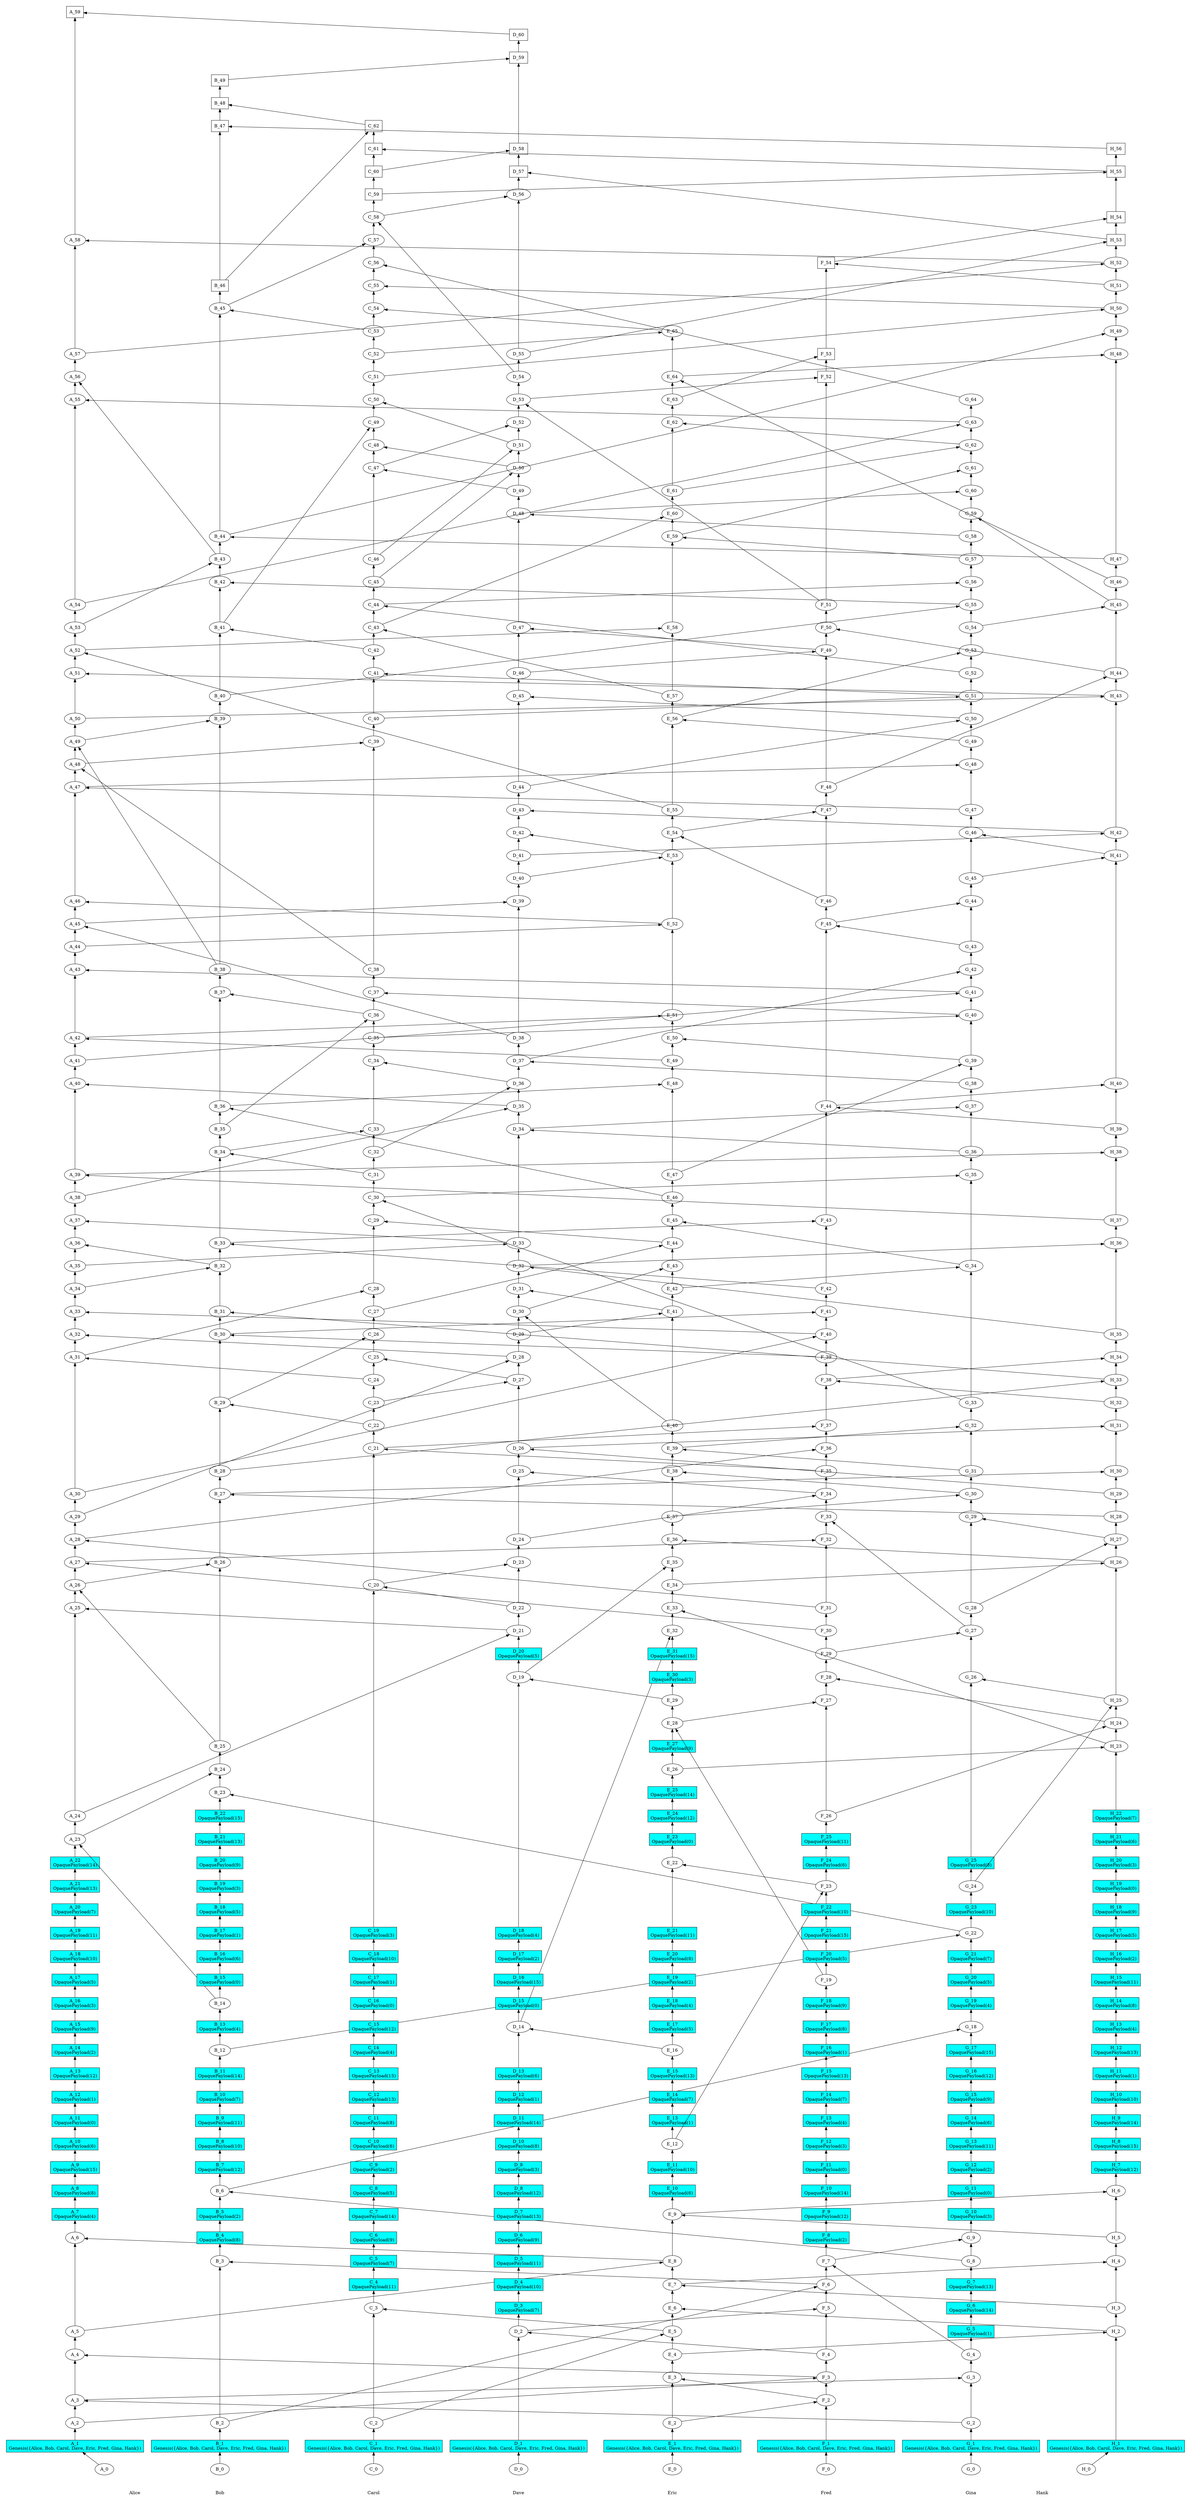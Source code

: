 /// our_id: Alice
/// peer_list: {
///   Alice: PeerState(VOTE|SEND|RECV)
///   Bob: PeerState(VOTE|SEND|RECV)
///   Carol: PeerState(VOTE|SEND|RECV)
///   Dave: PeerState(VOTE|SEND|RECV)
///   Eric: PeerState(VOTE|SEND|RECV)
///   Fred: PeerState(VOTE|SEND|RECV)
///   Gina: PeerState(VOTE|SEND|RECV)
///   Hank: PeerState(VOTE|SEND|RECV)
/// }
/// consensus_mode: Supermajority
digraph GossipGraph {
  splines=false
  rankdir=BT

  style=invis
  subgraph cluster_Alice {
    label="Alice"
    "Alice" [style=invis]
    "Alice" -> "A_0" [style=invis]
    "A_0" -> "A_1" [minlen=1]
    "A_1" -> "A_2" [minlen=1]
    "A_2" -> "A_3" [minlen=1]
    "A_3" -> "A_4" [minlen=2]
    "A_4" -> "A_5" [minlen=1]
    "A_5" -> "A_6" [minlen=4]
    "A_6" -> "A_7" [minlen=1]
    "A_7" -> "A_8" [minlen=1]
    "A_8" -> "A_9" [minlen=1]
    "A_9" -> "A_10" [minlen=1]
    "A_10" -> "A_11" [minlen=1]
    "A_11" -> "A_12" [minlen=1]
    "A_12" -> "A_13" [minlen=1]
    "A_13" -> "A_14" [minlen=1]
    "A_14" -> "A_15" [minlen=1]
    "A_15" -> "A_16" [minlen=1]
    "A_16" -> "A_17" [minlen=1]
    "A_17" -> "A_18" [minlen=1]
    "A_18" -> "A_19" [minlen=1]
    "A_19" -> "A_20" [minlen=1]
    "A_20" -> "A_21" [minlen=1]
    "A_21" -> "A_22" [minlen=1]
    "A_22" -> "A_23" [minlen=1]
    "A_23" -> "A_24" [minlen=1]
    "A_24" -> "A_25" [minlen=9]
    "A_25" -> "A_26" [minlen=1]
    "A_26" -> "A_27" [minlen=1]
    "A_27" -> "A_28" [minlen=1]
    "A_28" -> "A_29" [minlen=1]
    "A_29" -> "A_30" [minlen=1]
    "A_30" -> "A_31" [minlen=6]
    "A_31" -> "A_32" [minlen=1]
    "A_32" -> "A_33" [minlen=1]
    "A_33" -> "A_34" [minlen=1]
    "A_34" -> "A_35" [minlen=1]
    "A_35" -> "A_36" [minlen=1]
    "A_36" -> "A_37" [minlen=1]
    "A_37" -> "A_38" [minlen=1]
    "A_38" -> "A_39" [minlen=1]
    "A_39" -> "A_40" [minlen=4]
    "A_40" -> "A_41" [minlen=1]
    "A_41" -> "A_42" [minlen=1]
    "A_42" -> "A_43" [minlen=3]
    "A_43" -> "A_44" [minlen=1]
    "A_44" -> "A_45" [minlen=1]
    "A_45" -> "A_46" [minlen=1]
    "A_46" -> "A_47" [minlen=5]
    "A_47" -> "A_48" [minlen=1]
    "A_48" -> "A_49" [minlen=1]
    "A_49" -> "A_50" [minlen=1]
    "A_50" -> "A_51" [minlen=2]
    "A_51" -> "A_52" [minlen=1]
    "A_52" -> "A_53" [minlen=1]
    "A_53" -> "A_54" [minlen=1]
    "A_54" -> "A_55" [minlen=9]
    "A_55" -> "A_56" [minlen=1]
    "A_56" -> "A_57" [minlen=1]
    "A_57" -> "A_58" [minlen=5]
    "A_58" -> "A_59" [minlen=10]
  }
  "G_2" -> "A_3" [constraint=false]
  "F_3" -> "A_4" [constraint=false]
  "E_8" -> "A_6" [constraint=false]
  "B_14" -> "A_23" [constraint=false]
  "D_21" -> "A_25" [constraint=false]
  "B_25" -> "A_26" [constraint=false]
  "F_30" -> "A_27" [constraint=false]
  "F_31" -> "A_28" [constraint=false]
  "C_24" -> "A_31" [constraint=false]
  "D_28" -> "A_32" [constraint=false]
  "F_40" -> "A_33" [constraint=false]
  "B_32" -> "A_36" [constraint=false]
  "D_33" -> "A_37" [constraint=false]
  "H_37" -> "A_39" [constraint=false]
  "D_35" -> "A_40" [constraint=false]
  "E_49" -> "A_42" [constraint=false]
  "G_41" -> "A_43" [constraint=false]
  "D_38" -> "A_45" [constraint=false]
  "E_52" -> "A_46" [constraint=false]
  "G_47" -> "A_47" [constraint=false]
  "C_38" -> "A_48" [constraint=false]
  "B_38" -> "A_49" [constraint=false]
  "H_43" -> "A_51" [constraint=false]
  "E_55" -> "A_52" [constraint=false]
  "G_63" -> "A_55" [constraint=false]
  "B_43" -> "A_56" [constraint=false]
  "H_52" -> "A_58" [constraint=false]
  "D_60" -> "A_59" [constraint=false]

  style=invis
  subgraph cluster_Bob {
    label="Bob"
    "Bob" [style=invis]
    "Bob" -> "B_0" [style=invis]
    "B_0" -> "B_1" [minlen=1]
    "B_1" -> "B_2" [minlen=1]
    "B_2" -> "B_3" [minlen=7]
    "B_3" -> "B_4" [minlen=1]
    "B_4" -> "B_5" [minlen=1]
    "B_5" -> "B_6" [minlen=1]
    "B_6" -> "B_7" [minlen=1]
    "B_7" -> "B_8" [minlen=1]
    "B_8" -> "B_9" [minlen=1]
    "B_9" -> "B_10" [minlen=1]
    "B_10" -> "B_11" [minlen=1]
    "B_11" -> "B_12" [minlen=1]
    "B_12" -> "B_13" [minlen=1]
    "B_13" -> "B_14" [minlen=1]
    "B_14" -> "B_15" [minlen=1]
    "B_15" -> "B_16" [minlen=1]
    "B_16" -> "B_17" [minlen=1]
    "B_17" -> "B_18" [minlen=1]
    "B_18" -> "B_19" [minlen=1]
    "B_19" -> "B_20" [minlen=1]
    "B_20" -> "B_21" [minlen=1]
    "B_21" -> "B_22" [minlen=1]
    "B_22" -> "B_23" [minlen=1]
    "B_23" -> "B_24" [minlen=1]
    "B_24" -> "B_25" [minlen=1]
    "B_25" -> "B_26" [minlen=8]
    "B_26" -> "B_27" [minlen=3]
    "B_27" -> "B_28" [minlen=1]
    "B_28" -> "B_29" [minlen=3]
    "B_29" -> "B_30" [minlen=3]
    "B_30" -> "B_31" [minlen=1]
    "B_31" -> "B_32" [minlen=2]
    "B_32" -> "B_33" [minlen=1]
    "B_33" -> "B_34" [minlen=4]
    "B_34" -> "B_35" [minlen=1]
    "B_35" -> "B_36" [minlen=1]
    "B_36" -> "B_37" [minlen=5]
    "B_37" -> "B_38" [minlen=1]
    "B_38" -> "B_39" [minlen=11]
    "B_39" -> "B_40" [minlen=1]
    "B_40" -> "B_41" [minlen=3]
    "B_41" -> "B_42" [minlen=2]
    "B_42" -> "B_43" [minlen=1]
    "B_43" -> "B_44" [minlen=1]
    "B_44" -> "B_45" [minlen=10]
    "B_45" -> "B_46" [minlen=1]
    "B_46" -> "B_47" [minlen=7]
    "B_47" -> "B_48" [minlen=1]
    "B_48" -> "B_49" [minlen=1]
  }
  "F_6" -> "B_3" [constraint=false]
  "G_8" -> "B_6" [constraint=false]
  "G_22" -> "B_23" [constraint=false]
  "A_23" -> "B_24" [constraint=false]
  "A_26" -> "B_26" [constraint=false]
  "H_28" -> "B_27" [constraint=false]
  "C_22" -> "B_29" [constraint=false]
  "F_39" -> "B_30" [constraint=false]
  "H_33" -> "B_31" [constraint=false]
  "A_34" -> "B_32" [constraint=false]
  "F_42" -> "B_33" [constraint=false]
  "C_31" -> "B_34" [constraint=false]
  "E_46" -> "B_36" [constraint=false]
  "C_36" -> "B_37" [constraint=false]
  "A_49" -> "B_39" [constraint=false]
  "C_42" -> "B_41" [constraint=false]
  "G_55" -> "B_42" [constraint=false]
  "A_53" -> "B_43" [constraint=false]
  "H_47" -> "B_44" [constraint=false]
  "C_53" -> "B_45" [constraint=false]
  "H_56" -> "B_47" [constraint=false]
  "C_62" -> "B_48" [constraint=false]

  style=invis
  subgraph cluster_Carol {
    label="Carol"
    "Carol" [style=invis]
    "Carol" -> "C_0" [style=invis]
    "C_0" -> "C_1" [minlen=1]
    "C_1" -> "C_2" [minlen=1]
    "C_2" -> "C_3" [minlen=5]
    "C_3" -> "C_4" [minlen=1]
    "C_4" -> "C_5" [minlen=1]
    "C_5" -> "C_6" [minlen=1]
    "C_6" -> "C_7" [minlen=1]
    "C_7" -> "C_8" [minlen=1]
    "C_8" -> "C_9" [minlen=1]
    "C_9" -> "C_10" [minlen=1]
    "C_10" -> "C_11" [minlen=1]
    "C_11" -> "C_12" [minlen=1]
    "C_12" -> "C_13" [minlen=1]
    "C_13" -> "C_14" [minlen=1]
    "C_14" -> "C_15" [minlen=1]
    "C_15" -> "C_16" [minlen=1]
    "C_16" -> "C_17" [minlen=1]
    "C_17" -> "C_18" [minlen=1]
    "C_18" -> "C_19" [minlen=1]
    "C_19" -> "C_20" [minlen=15]
    "C_20" -> "C_21" [minlen=6]
    "C_21" -> "C_22" [minlen=1]
    "C_22" -> "C_23" [minlen=1]
    "C_23" -> "C_24" [minlen=1]
    "C_24" -> "C_25" [minlen=1]
    "C_25" -> "C_26" [minlen=1]
    "C_26" -> "C_27" [minlen=1]
    "C_27" -> "C_28" [minlen=1]
    "C_28" -> "C_29" [minlen=3]
    "C_29" -> "C_30" [minlen=1]
    "C_30" -> "C_31" [minlen=1]
    "C_31" -> "C_32" [minlen=1]
    "C_32" -> "C_33" [minlen=1]
    "C_33" -> "C_34" [minlen=3]
    "C_34" -> "C_35" [minlen=1]
    "C_35" -> "C_36" [minlen=1]
    "C_36" -> "C_37" [minlen=1]
    "C_37" -> "C_38" [minlen=1]
    "C_38" -> "C_39" [minlen=10]
    "C_39" -> "C_40" [minlen=1]
    "C_40" -> "C_41" [minlen=2]
    "C_41" -> "C_42" [minlen=1]
    "C_42" -> "C_43" [minlen=1]
    "C_43" -> "C_44" [minlen=1]
    "C_44" -> "C_45" [minlen=1]
    "C_45" -> "C_46" [minlen=1]
    "C_46" -> "C_47" [minlen=4]
    "C_47" -> "C_48" [minlen=1]
    "C_48" -> "C_49" [minlen=1]
    "C_49" -> "C_50" [minlen=1]
    "C_50" -> "C_51" [minlen=1]
    "C_51" -> "C_52" [minlen=1]
    "C_52" -> "C_53" [minlen=1]
    "C_53" -> "C_54" [minlen=1]
    "C_54" -> "C_55" [minlen=1]
    "C_55" -> "C_56" [minlen=1]
    "C_56" -> "C_57" [minlen=1]
    "C_57" -> "C_58" [minlen=1]
    "C_58" -> "C_59" [minlen=1]
    "C_59" -> "C_60" [minlen=1]
    "C_60" -> "C_61" [minlen=1]
    "C_61" -> "C_62" [minlen=1]
  }
  "E_5" -> "C_3" [constraint=false]
  "D_22" -> "C_20" [constraint=false]
  "F_35" -> "C_21" [constraint=false]
  "D_27" -> "C_25" [constraint=false]
  "B_29" -> "C_26" [constraint=false]
  "A_31" -> "C_28" [constraint=false]
  "E_44" -> "C_29" [constraint=false]
  "G_33" -> "C_30" [constraint=false]
  "B_34" -> "C_33" [constraint=false]
  "D_36" -> "C_34" [constraint=false]
  "B_35" -> "C_36" [constraint=false]
  "G_40" -> "C_37" [constraint=false]
  "A_48" -> "C_39" [constraint=false]
  "G_51" -> "C_41" [constraint=false]
  "E_57" -> "C_43" [constraint=false]
  "G_52" -> "C_44" [constraint=false]
  "D_49" -> "C_47" [constraint=false]
  "D_50" -> "C_48" [constraint=false]
  "B_41" -> "C_49" [constraint=false]
  "D_51" -> "C_50" [constraint=false]
  "E_65" -> "C_54" [constraint=false]
  "H_50" -> "C_55" [constraint=false]
  "G_64" -> "C_56" [constraint=false]
  "B_45" -> "C_57" [constraint=false]
  "D_54" -> "C_58" [constraint=false]
  "H_55" -> "C_61" [constraint=false]
  "B_46" -> "C_62" [constraint=false]

  style=invis
  subgraph cluster_Dave {
    label="Dave"
    "Dave" [style=invis]
    "Dave" -> "D_0" [style=invis]
    "D_0" -> "D_1" [minlen=1]
    "D_1" -> "D_2" [minlen=5]
    "D_2" -> "D_3" [minlen=1]
    "D_3" -> "D_4" [minlen=1]
    "D_4" -> "D_5" [minlen=1]
    "D_5" -> "D_6" [minlen=1]
    "D_6" -> "D_7" [minlen=1]
    "D_7" -> "D_8" [minlen=1]
    "D_8" -> "D_9" [minlen=1]
    "D_9" -> "D_10" [minlen=1]
    "D_10" -> "D_11" [minlen=1]
    "D_11" -> "D_12" [minlen=1]
    "D_12" -> "D_13" [minlen=1]
    "D_13" -> "D_14" [minlen=2]
    "D_14" -> "D_15" [minlen=1]
    "D_15" -> "D_16" [minlen=1]
    "D_16" -> "D_17" [minlen=1]
    "D_17" -> "D_18" [minlen=1]
    "D_18" -> "D_19" [minlen=11]
    "D_19" -> "D_20" [minlen=1]
    "D_20" -> "D_21" [minlen=1]
    "D_21" -> "D_22" [minlen=1]
    "D_22" -> "D_23" [minlen=2]
    "D_23" -> "D_24" [minlen=1]
    "D_24" -> "D_25" [minlen=3]
    "D_25" -> "D_26" [minlen=1]
    "D_26" -> "D_27" [minlen=3]
    "D_27" -> "D_28" [minlen=1]
    "D_28" -> "D_29" [minlen=1]
    "D_29" -> "D_30" [minlen=1]
    "D_30" -> "D_31" [minlen=1]
    "D_31" -> "D_32" [minlen=1]
    "D_32" -> "D_33" [minlen=1]
    "D_33" -> "D_34" [minlen=5]
    "D_34" -> "D_35" [minlen=1]
    "D_35" -> "D_36" [minlen=1]
    "D_36" -> "D_37" [minlen=1]
    "D_37" -> "D_38" [minlen=1]
    "D_38" -> "D_39" [minlen=6]
    "D_39" -> "D_40" [minlen=1]
    "D_40" -> "D_41" [minlen=1]
    "D_41" -> "D_42" [minlen=1]
    "D_42" -> "D_43" [minlen=1]
    "D_43" -> "D_44" [minlen=1]
    "D_44" -> "D_45" [minlen=4]
    "D_45" -> "D_46" [minlen=1]
    "D_46" -> "D_47" [minlen=2]
    "D_47" -> "D_48" [minlen=5]
    "D_48" -> "D_49" [minlen=1]
    "D_49" -> "D_50" [minlen=1]
    "D_50" -> "D_51" [minlen=1]
    "D_51" -> "D_52" [minlen=1]
    "D_52" -> "D_53" [minlen=1]
    "D_53" -> "D_54" [minlen=1]
    "D_54" -> "D_55" [minlen=1]
    "D_55" -> "D_56" [minlen=7]
    "D_56" -> "D_57" [minlen=1]
    "D_57" -> "D_58" [minlen=1]
    "D_58" -> "D_59" [minlen=4]
    "D_59" -> "D_60" [minlen=1]
  }
  "F_4" -> "D_2" [constraint=false]
  "E_16" -> "D_14" [constraint=false]
  "E_29" -> "D_19" [constraint=false]
  "A_24" -> "D_21" [constraint=false]
  "C_20" -> "D_23" [constraint=false]
  "F_34" -> "D_25" [constraint=false]
  "H_29" -> "D_26" [constraint=false]
  "C_23" -> "D_27" [constraint=false]
  "A_29" -> "D_28" [constraint=false]
  "E_40" -> "D_30" [constraint=false]
  "E_41" -> "D_31" [constraint=false]
  "H_35" -> "D_32" [constraint=false]
  "A_35" -> "D_33" [constraint=false]
  "G_36" -> "D_34" [constraint=false]
  "A_38" -> "D_35" [constraint=false]
  "C_32" -> "D_36" [constraint=false]
  "G_38" -> "D_37" [constraint=false]
  "A_45" -> "D_39" [constraint=false]
  "E_53" -> "D_42" [constraint=false]
  "H_42" -> "D_43" [constraint=false]
  "G_50" -> "D_45" [constraint=false]
  "F_49" -> "D_47" [constraint=false]
  "G_58" -> "D_48" [constraint=false]
  "C_45" -> "D_50" [constraint=false]
  "C_46" -> "D_51" [constraint=false]
  "C_47" -> "D_52" [constraint=false]
  "F_51" -> "D_53" [constraint=false]
  "C_58" -> "D_56" [constraint=false]
  "H_53" -> "D_57" [constraint=false]
  "C_60" -> "D_58" [constraint=false]
  "B_49" -> "D_59" [constraint=false]

  style=invis
  subgraph cluster_Eric {
    label="Eric"
    "Eric" [style=invis]
    "Eric" -> "E_0" [style=invis]
    "E_0" -> "E_1" [minlen=1]
    "E_1" -> "E_2" [minlen=1]
    "E_2" -> "E_3" [minlen=2]
    "E_3" -> "E_4" [minlen=1]
    "E_4" -> "E_5" [minlen=1]
    "E_5" -> "E_6" [minlen=1]
    "E_6" -> "E_7" [minlen=1]
    "E_7" -> "E_8" [minlen=1]
    "E_8" -> "E_9" [minlen=2]
    "E_9" -> "E_10" [minlen=1]
    "E_10" -> "E_11" [minlen=1]
    "E_11" -> "E_12" [minlen=1]
    "E_12" -> "E_13" [minlen=1]
    "E_13" -> "E_14" [minlen=1]
    "E_14" -> "E_15" [minlen=1]
    "E_15" -> "E_16" [minlen=1]
    "E_16" -> "E_17" [minlen=1]
    "E_17" -> "E_18" [minlen=1]
    "E_18" -> "E_19" [minlen=1]
    "E_19" -> "E_20" [minlen=1]
    "E_20" -> "E_21" [minlen=1]
    "E_21" -> "E_22" [minlen=3]
    "E_22" -> "E_23" [minlen=1]
    "E_23" -> "E_24" [minlen=1]
    "E_24" -> "E_25" [minlen=1]
    "E_25" -> "E_26" [minlen=1]
    "E_26" -> "E_27" [minlen=1]
    "E_27" -> "E_28" [minlen=1]
    "E_28" -> "E_29" [minlen=1]
    "E_29" -> "E_30" [minlen=1]
    "E_30" -> "E_31" [minlen=1]
    "E_31" -> "E_32" [minlen=1]
    "E_32" -> "E_33" [minlen=1]
    "E_33" -> "E_34" [minlen=1]
    "E_34" -> "E_35" [minlen=1]
    "E_35" -> "E_36" [minlen=1]
    "E_36" -> "E_37" [minlen=1]
    "E_37" -> "E_38" [minlen=2]
    "E_38" -> "E_39" [minlen=1]
    "E_39" -> "E_40" [minlen=1]
    "E_40" -> "E_41" [minlen=5]
    "E_41" -> "E_42" [minlen=1]
    "E_42" -> "E_43" [minlen=1]
    "E_43" -> "E_44" [minlen=1]
    "E_44" -> "E_45" [minlen=1]
    "E_45" -> "E_46" [minlen=1]
    "E_46" -> "E_47" [minlen=1]
    "E_47" -> "E_48" [minlen=4]
    "E_48" -> "E_49" [minlen=1]
    "E_49" -> "E_50" [minlen=1]
    "E_50" -> "E_51" [minlen=1]
    "E_51" -> "E_52" [minlen=4]
    "E_52" -> "E_53" [minlen=3]
    "E_53" -> "E_54" [minlen=1]
    "E_54" -> "E_55" [minlen=1]
    "E_55" -> "E_56" [minlen=4]
    "E_56" -> "E_57" [minlen=1]
    "E_57" -> "E_58" [minlen=3]
    "E_58" -> "E_59" [minlen=4]
    "E_59" -> "E_60" [minlen=1]
    "E_60" -> "E_61" [minlen=1]
    "E_61" -> "E_62" [minlen=3]
    "E_62" -> "E_63" [minlen=1]
    "E_63" -> "E_64" [minlen=1]
    "E_64" -> "E_65" [minlen=2]
  }
  "F_2" -> "E_3" [constraint=false]
  "C_2" -> "E_5" [constraint=false]
  "H_2" -> "E_6" [constraint=false]
  "H_3" -> "E_7" [constraint=false]
  "A_5" -> "E_8" [constraint=false]
  "H_5" -> "E_9" [constraint=false]
  "F_23" -> "E_22" [constraint=false]
  "F_19" -> "E_28" [constraint=false]
  "D_14" -> "E_32" [constraint=false]
  "H_23" -> "E_33" [constraint=false]
  "D_19" -> "E_35" [constraint=false]
  "H_26" -> "E_36" [constraint=false]
  "G_30" -> "E_38" [constraint=false]
  "G_31" -> "E_39" [constraint=false]
  "D_29" -> "E_41" [constraint=false]
  "D_30" -> "E_43" [constraint=false]
  "C_27" -> "E_44" [constraint=false]
  "G_34" -> "E_45" [constraint=false]
  "B_36" -> "E_48" [constraint=false]
  "G_39" -> "E_50" [constraint=false]
  "A_42" -> "E_51" [constraint=false]
  "A_44" -> "E_52" [constraint=false]
  "D_40" -> "E_53" [constraint=false]
  "F_46" -> "E_54" [constraint=false]
  "G_49" -> "E_56" [constraint=false]
  "A_52" -> "E_58" [constraint=false]
  "G_57" -> "E_59" [constraint=false]
  "C_43" -> "E_60" [constraint=false]
  "G_62" -> "E_62" [constraint=false]
  "H_46" -> "E_64" [constraint=false]
  "C_52" -> "E_65" [constraint=false]

  style=invis
  subgraph cluster_Fred {
    label="Fred"
    "Fred" [style=invis]
    "Fred" -> "F_0" [style=invis]
    "F_0" -> "F_1" [minlen=1]
    "F_1" -> "F_2" [minlen=2]
    "F_2" -> "F_3" [minlen=1]
    "F_3" -> "F_4" [minlen=1]
    "F_4" -> "F_5" [minlen=2]
    "F_5" -> "F_6" [minlen=1]
    "F_6" -> "F_7" [minlen=1]
    "F_7" -> "F_8" [minlen=1]
    "F_8" -> "F_9" [minlen=1]
    "F_9" -> "F_10" [minlen=1]
    "F_10" -> "F_11" [minlen=1]
    "F_11" -> "F_12" [minlen=1]
    "F_12" -> "F_13" [minlen=1]
    "F_13" -> "F_14" [minlen=1]
    "F_14" -> "F_15" [minlen=1]
    "F_15" -> "F_16" [minlen=1]
    "F_16" -> "F_17" [minlen=1]
    "F_17" -> "F_18" [minlen=1]
    "F_18" -> "F_19" [minlen=1]
    "F_19" -> "F_20" [minlen=1]
    "F_20" -> "F_21" [minlen=1]
    "F_21" -> "F_22" [minlen=1]
    "F_22" -> "F_23" [minlen=1]
    "F_23" -> "F_24" [minlen=1]
    "F_24" -> "F_25" [minlen=1]
    "F_25" -> "F_26" [minlen=1]
    "F_26" -> "F_27" [minlen=5]
    "F_27" -> "F_28" [minlen=1]
    "F_28" -> "F_29" [minlen=1]
    "F_29" -> "F_30" [minlen=1]
    "F_30" -> "F_31" [minlen=1]
    "F_31" -> "F_32" [minlen=3]
    "F_32" -> "F_33" [minlen=1]
    "F_33" -> "F_34" [minlen=1]
    "F_34" -> "F_35" [minlen=1]
    "F_35" -> "F_36" [minlen=1]
    "F_36" -> "F_37" [minlen=1]
    "F_37" -> "F_38" [minlen=2]
    "F_38" -> "F_39" [minlen=1]
    "F_39" -> "F_40" [minlen=1]
    "F_40" -> "F_41" [minlen=1]
    "F_41" -> "F_42" [minlen=1]
    "F_42" -> "F_43" [minlen=3]
    "F_43" -> "F_44" [minlen=5]
    "F_44" -> "F_45" [minlen=8]
    "F_45" -> "F_46" [minlen=1]
    "F_46" -> "F_47" [minlen=4]
    "F_47" -> "F_48" [minlen=1]
    "F_48" -> "F_49" [minlen=6]
    "F_49" -> "F_50" [minlen=1]
    "F_50" -> "F_51" [minlen=1]
    "F_51" -> "F_52" [minlen=10]
    "F_52" -> "F_53" [minlen=1]
    "F_53" -> "F_54" [minlen=4]
  }
  "E_2" -> "F_2" [constraint=false]
  "A_2" -> "F_3" [constraint=false]
  "D_2" -> "F_5" [constraint=false]
  "B_2" -> "F_6" [constraint=false]
  "G_4" -> "F_7" [constraint=false]
  "E_12" -> "F_23" [constraint=false]
  "E_28" -> "F_27" [constraint=false]
  "H_24" -> "F_28" [constraint=false]
  "A_27" -> "F_32" [constraint=false]
  "G_27" -> "F_33" [constraint=false]
  "D_24" -> "F_34" [constraint=false]
  "A_28" -> "F_36" [constraint=false]
  "C_21" -> "F_37" [constraint=false]
  "H_32" -> "F_38" [constraint=false]
  "A_30" -> "F_40" [constraint=false]
  "B_30" -> "F_41" [constraint=false]
  "B_33" -> "F_43" [constraint=false]
  "H_39" -> "F_44" [constraint=false]
  "G_43" -> "F_45" [constraint=false]
  "E_54" -> "F_47" [constraint=false]
  "D_46" -> "F_49" [constraint=false]
  "H_44" -> "F_50" [constraint=false]
  "D_53" -> "F_52" [constraint=false]
  "E_63" -> "F_53" [constraint=false]
  "H_51" -> "F_54" [constraint=false]

  style=invis
  subgraph cluster_Gina {
    label="Gina"
    "Gina" [style=invis]
    "Gina" -> "G_0" [style=invis]
    "G_0" -> "G_1" [minlen=1]
    "G_1" -> "G_2" [minlen=1]
    "G_2" -> "G_3" [minlen=2]
    "G_3" -> "G_4" [minlen=1]
    "G_4" -> "G_5" [minlen=1]
    "G_5" -> "G_6" [minlen=1]
    "G_6" -> "G_7" [minlen=1]
    "G_7" -> "G_8" [minlen=1]
    "G_8" -> "G_9" [minlen=1]
    "G_9" -> "G_10" [minlen=1]
    "G_10" -> "G_11" [minlen=1]
    "G_11" -> "G_12" [minlen=1]
    "G_12" -> "G_13" [minlen=1]
    "G_13" -> "G_14" [minlen=1]
    "G_14" -> "G_15" [minlen=1]
    "G_15" -> "G_16" [minlen=1]
    "G_16" -> "G_17" [minlen=1]
    "G_17" -> "G_18" [minlen=1]
    "G_18" -> "G_19" [minlen=1]
    "G_19" -> "G_20" [minlen=1]
    "G_20" -> "G_21" [minlen=1]
    "G_21" -> "G_22" [minlen=1]
    "G_22" -> "G_23" [minlen=1]
    "G_23" -> "G_24" [minlen=1]
    "G_24" -> "G_25" [minlen=1]
    "G_25" -> "G_26" [minlen=8]
    "G_26" -> "G_27" [minlen=2]
    "G_27" -> "G_28" [minlen=1]
    "G_28" -> "G_29" [minlen=4]
    "G_29" -> "G_30" [minlen=1]
    "G_30" -> "G_31" [minlen=1]
    "G_31" -> "G_32" [minlen=2]
    "G_32" -> "G_33" [minlen=1]
    "G_33" -> "G_34" [minlen=6]
    "G_34" -> "G_35" [minlen=4]
    "G_35" -> "G_36" [minlen=1]
    "G_36" -> "G_37" [minlen=2]
    "G_37" -> "G_38" [minlen=1]
    "G_38" -> "G_39" [minlen=1]
    "G_39" -> "G_40" [minlen=2]
    "G_40" -> "G_41" [minlen=1]
    "G_41" -> "G_42" [minlen=1]
    "G_42" -> "G_43" [minlen=1]
    "G_43" -> "G_44" [minlen=2]
    "G_44" -> "G_45" [minlen=1]
    "G_45" -> "G_46" [minlen=2]
    "G_46" -> "G_47" [minlen=1]
    "G_47" -> "G_48" [minlen=2]
    "G_48" -> "G_49" [minlen=1]
    "G_49" -> "G_50" [minlen=1]
    "G_50" -> "G_51" [minlen=1]
    "G_51" -> "G_52" [minlen=1]
    "G_52" -> "G_53" [minlen=1]
    "G_53" -> "G_54" [minlen=1]
    "G_54" -> "G_55" [minlen=1]
    "G_55" -> "G_56" [minlen=1]
    "G_56" -> "G_57" [minlen=1]
    "G_57" -> "G_58" [minlen=1]
    "G_58" -> "G_59" [minlen=1]
    "G_59" -> "G_60" [minlen=1]
    "G_60" -> "G_61" [minlen=1]
    "G_61" -> "G_62" [minlen=1]
    "G_62" -> "G_63" [minlen=1]
    "G_63" -> "G_64" [minlen=1]
  }
  "A_3" -> "G_3" [constraint=false]
  "F_7" -> "G_9" [constraint=false]
  "B_6" -> "G_18" [constraint=false]
  "B_12" -> "G_22" [constraint=false]
  "H_25" -> "G_26" [constraint=false]
  "F_29" -> "G_27" [constraint=false]
  "H_27" -> "G_29" [constraint=false]
  "E_37" -> "G_30" [constraint=false]
  "E_39" -> "G_32" [constraint=false]
  "E_42" -> "G_34" [constraint=false]
  "C_30" -> "G_35" [constraint=false]
  "D_34" -> "G_37" [constraint=false]
  "E_47" -> "G_39" [constraint=false]
  "C_35" -> "G_40" [constraint=false]
  "A_41" -> "G_41" [constraint=false]
  "D_37" -> "G_42" [constraint=false]
  "F_45" -> "G_44" [constraint=false]
  "H_41" -> "G_46" [constraint=false]
  "A_47" -> "G_48" [constraint=false]
  "D_44" -> "G_50" [constraint=false]
  "C_40" -> "G_51" [constraint=false]
  "E_56" -> "G_53" [constraint=false]
  "B_40" -> "G_55" [constraint=false]
  "C_44" -> "G_56" [constraint=false]
  "H_45" -> "G_59" [constraint=false]
  "D_48" -> "G_60" [constraint=false]
  "E_59" -> "G_61" [constraint=false]
  "E_61" -> "G_62" [constraint=false]
  "A_54" -> "G_63" [constraint=false]

  style=invis
  subgraph cluster_Hank {
    label="Hank"
    "Hank" [style=invis]
    "Hank" -> "H_0" [style=invis]
    "H_0" -> "H_1" [minlen=1]
    "H_1" -> "H_2" [minlen=5]
    "H_2" -> "H_3" [minlen=1]
    "H_3" -> "H_4" [minlen=2]
    "H_4" -> "H_5" [minlen=1]
    "H_5" -> "H_6" [minlen=2]
    "H_6" -> "H_7" [minlen=1]
    "H_7" -> "H_8" [minlen=1]
    "H_8" -> "H_9" [minlen=1]
    "H_9" -> "H_10" [minlen=1]
    "H_10" -> "H_11" [minlen=1]
    "H_11" -> "H_12" [minlen=1]
    "H_12" -> "H_13" [minlen=1]
    "H_13" -> "H_14" [minlen=1]
    "H_14" -> "H_15" [minlen=1]
    "H_15" -> "H_16" [minlen=1]
    "H_16" -> "H_17" [minlen=1]
    "H_17" -> "H_18" [minlen=1]
    "H_18" -> "H_19" [minlen=1]
    "H_19" -> "H_20" [minlen=1]
    "H_20" -> "H_21" [minlen=1]
    "H_21" -> "H_22" [minlen=1]
    "H_22" -> "H_23" [minlen=3]
    "H_23" -> "H_24" [minlen=1]
    "H_24" -> "H_25" [minlen=1]
    "H_25" -> "H_26" [minlen=6]
    "H_26" -> "H_27" [minlen=1]
    "H_27" -> "H_28" [minlen=1]
    "H_28" -> "H_29" [minlen=1]
    "H_29" -> "H_30" [minlen=1]
    "H_30" -> "H_31" [minlen=2]
    "H_31" -> "H_32" [minlen=1]
    "H_32" -> "H_33" [minlen=1]
    "H_33" -> "H_34" [minlen=1]
    "H_34" -> "H_35" [minlen=1]
    "H_35" -> "H_36" [minlen=4]
    "H_36" -> "H_37" [minlen=1]
    "H_37" -> "H_38" [minlen=3]
    "H_38" -> "H_39" [minlen=1]
    "H_39" -> "H_40" [minlen=2]
    "H_40" -> "H_41" [minlen=10]
    "H_41" -> "H_42" [minlen=1]
    "H_42" -> "H_43" [minlen=6]
    "H_43" -> "H_44" [minlen=1]
    "H_44" -> "H_45" [minlen=3]
    "H_45" -> "H_46" [minlen=1]
    "H_46" -> "H_47" [minlen=1]
    "H_47" -> "H_48" [minlen=9]
    "H_48" -> "H_49" [minlen=1]
    "H_49" -> "H_50" [minlen=1]
    "H_50" -> "H_51" [minlen=1]
    "H_51" -> "H_52" [minlen=1]
    "H_52" -> "H_53" [minlen=1]
    "H_53" -> "H_54" [minlen=1]
    "H_54" -> "H_55" [minlen=2]
    "H_55" -> "H_56" [minlen=1]
  }
  "E_4" -> "H_2" [constraint=false]
  "E_7" -> "H_4" [constraint=false]
  "E_9" -> "H_6" [constraint=false]
  "E_26" -> "H_23" [constraint=false]
  "F_26" -> "H_24" [constraint=false]
  "G_24" -> "H_25" [constraint=false]
  "E_34" -> "H_26" [constraint=false]
  "G_28" -> "H_27" [constraint=false]
  "B_27" -> "H_30" [constraint=false]
  "D_26" -> "H_31" [constraint=false]
  "B_28" -> "H_33" [constraint=false]
  "F_38" -> "H_34" [constraint=false]
  "D_32" -> "H_36" [constraint=false]
  "A_39" -> "H_38" [constraint=false]
  "F_44" -> "H_40" [constraint=false]
  "G_45" -> "H_41" [constraint=false]
  "D_41" -> "H_42" [constraint=false]
  "A_50" -> "H_43" [constraint=false]
  "F_48" -> "H_44" [constraint=false]
  "G_54" -> "H_45" [constraint=false]
  "E_64" -> "H_48" [constraint=false]
  "B_44" -> "H_49" [constraint=false]
  "C_51" -> "H_50" [constraint=false]
  "A_57" -> "H_52" [constraint=false]
  "D_55" -> "H_53" [constraint=false]
  "F_54" -> "H_54" [constraint=false]
  "C_59" -> "H_55" [constraint=false]

  {
    rank=same
    "Alice" [style=filled, color=white]
    "Bob" [style=filled, color=white]
    "Carol" [style=filled, color=white]
    "Dave" [style=filled, color=white]
    "Eric" [style=filled, color=white]
    "Fred" [style=filled, color=white]
    "Gina" [style=filled, color=white]
    "Hank" [style=filled, color=white]
  }
  "Alice" -> "Bob" -> "Carol" -> "Dave" -> "Eric" -> "Fred" -> "Gina" -> "Hank" [style=invis]

/// ===== details of events =====
  "A_0" [fillcolor=white, label=<<table border="0" cellborder="0" cellpadding="0" cellspacing="0">
<tr><td colspan="6">A_0</td></tr>
</table>>]
/// cause: Initial
/// last_ancestors: {Alice: 0}

  "A_1" [style=filled, fillcolor=cyan, shape=rectangle, label=<<table border="0" cellborder="0" cellpadding="0" cellspacing="0">
<tr><td colspan="6">A_1</td></tr>
<tr><td colspan="6">Genesis({Alice, Bob, Carol, Dave, Eric, Fred, Gina, Hank})</td></tr>
</table>>]
/// cause: Observation(Genesis({Alice, Bob, Carol, Dave, Eric, Fred, Gina, Hank}))
/// last_ancestors: {Alice: 1}

  "A_2" [fillcolor=white, label=<<table border="0" cellborder="0" cellpadding="0" cellspacing="0">
<tr><td colspan="6">A_2</td></tr>
</table>>]
/// cause: Requesting(Fred)
/// last_ancestors: {Alice: 2}

  "A_3" [fillcolor=white, label=<<table border="0" cellborder="0" cellpadding="0" cellspacing="0">
<tr><td colspan="6">A_3</td></tr>
</table>>]
/// cause: Request
/// last_ancestors: {Alice: 3, Gina: 2}

  "A_4" [fillcolor=white, label=<<table border="0" cellborder="0" cellpadding="0" cellspacing="0">
<tr><td colspan="6">A_4</td></tr>
</table>>]
/// cause: Response
/// last_ancestors: {Alice: 4, Eric: 2, Fred: 3, Gina: 2}

  "A_5" [fillcolor=white, label=<<table border="0" cellborder="0" cellpadding="0" cellspacing="0">
<tr><td colspan="6">A_5</td></tr>
</table>>]
/// cause: Requesting(Eric)
/// last_ancestors: {Alice: 5, Eric: 2, Fred: 3, Gina: 2}

  "A_6" [fillcolor=white, label=<<table border="0" cellborder="0" cellpadding="0" cellspacing="0">
<tr><td colspan="6">A_6</td></tr>
</table>>]
/// cause: Response
/// last_ancestors: {Alice: 6, Carol: 2, Eric: 8, Fred: 3, Gina: 2, Hank: 3}

  "A_7" [style=filled, fillcolor=cyan, shape=rectangle, label=<<table border="0" cellborder="0" cellpadding="0" cellspacing="0">
<tr><td colspan="6">A_7</td></tr>
<tr><td colspan="6">OpaquePayload(4)</td></tr>
</table>>]
/// cause: Observation(OpaquePayload(4))
/// last_ancestors: {Alice: 7, Carol: 2, Eric: 8, Fred: 3, Gina: 2, Hank: 3}

  "A_8" [style=filled, fillcolor=cyan, shape=rectangle, label=<<table border="0" cellborder="0" cellpadding="0" cellspacing="0">
<tr><td colspan="6">A_8</td></tr>
<tr><td colspan="6">OpaquePayload(8)</td></tr>
</table>>]
/// cause: Observation(OpaquePayload(8))
/// last_ancestors: {Alice: 8, Carol: 2, Eric: 8, Fred: 3, Gina: 2, Hank: 3}

  "A_9" [style=filled, fillcolor=cyan, shape=rectangle, label=<<table border="0" cellborder="0" cellpadding="0" cellspacing="0">
<tr><td colspan="6">A_9</td></tr>
<tr><td colspan="6">OpaquePayload(15)</td></tr>
</table>>]
/// cause: Observation(OpaquePayload(15))
/// last_ancestors: {Alice: 9, Carol: 2, Eric: 8, Fred: 3, Gina: 2, Hank: 3}

  "A_10" [style=filled, fillcolor=cyan, shape=rectangle, label=<<table border="0" cellborder="0" cellpadding="0" cellspacing="0">
<tr><td colspan="6">A_10</td></tr>
<tr><td colspan="6">OpaquePayload(6)</td></tr>
</table>>]
/// cause: Observation(OpaquePayload(6))
/// last_ancestors: {Alice: 10, Carol: 2, Eric: 8, Fred: 3, Gina: 2, Hank: 3}

  "A_11" [style=filled, fillcolor=cyan, shape=rectangle, label=<<table border="0" cellborder="0" cellpadding="0" cellspacing="0">
<tr><td colspan="6">A_11</td></tr>
<tr><td colspan="6">OpaquePayload(0)</td></tr>
</table>>]
/// cause: Observation(OpaquePayload(0))
/// last_ancestors: {Alice: 11, Carol: 2, Eric: 8, Fred: 3, Gina: 2, Hank: 3}

  "A_12" [style=filled, fillcolor=cyan, shape=rectangle, label=<<table border="0" cellborder="0" cellpadding="0" cellspacing="0">
<tr><td colspan="6">A_12</td></tr>
<tr><td colspan="6">OpaquePayload(1)</td></tr>
</table>>]
/// cause: Observation(OpaquePayload(1))
/// last_ancestors: {Alice: 12, Carol: 2, Eric: 8, Fred: 3, Gina: 2, Hank: 3}

  "A_13" [style=filled, fillcolor=cyan, shape=rectangle, label=<<table border="0" cellborder="0" cellpadding="0" cellspacing="0">
<tr><td colspan="6">A_13</td></tr>
<tr><td colspan="6">OpaquePayload(12)</td></tr>
</table>>]
/// cause: Observation(OpaquePayload(12))
/// last_ancestors: {Alice: 13, Carol: 2, Eric: 8, Fred: 3, Gina: 2, Hank: 3}

  "A_14" [style=filled, fillcolor=cyan, shape=rectangle, label=<<table border="0" cellborder="0" cellpadding="0" cellspacing="0">
<tr><td colspan="6">A_14</td></tr>
<tr><td colspan="6">OpaquePayload(2)</td></tr>
</table>>]
/// cause: Observation(OpaquePayload(2))
/// last_ancestors: {Alice: 14, Carol: 2, Eric: 8, Fred: 3, Gina: 2, Hank: 3}

  "A_15" [style=filled, fillcolor=cyan, shape=rectangle, label=<<table border="0" cellborder="0" cellpadding="0" cellspacing="0">
<tr><td colspan="6">A_15</td></tr>
<tr><td colspan="6">OpaquePayload(9)</td></tr>
</table>>]
/// cause: Observation(OpaquePayload(9))
/// last_ancestors: {Alice: 15, Carol: 2, Eric: 8, Fred: 3, Gina: 2, Hank: 3}

  "A_16" [style=filled, fillcolor=cyan, shape=rectangle, label=<<table border="0" cellborder="0" cellpadding="0" cellspacing="0">
<tr><td colspan="6">A_16</td></tr>
<tr><td colspan="6">OpaquePayload(3)</td></tr>
</table>>]
/// cause: Observation(OpaquePayload(3))
/// last_ancestors: {Alice: 16, Carol: 2, Eric: 8, Fred: 3, Gina: 2, Hank: 3}

  "A_17" [style=filled, fillcolor=cyan, shape=rectangle, label=<<table border="0" cellborder="0" cellpadding="0" cellspacing="0">
<tr><td colspan="6">A_17</td></tr>
<tr><td colspan="6">OpaquePayload(5)</td></tr>
</table>>]
/// cause: Observation(OpaquePayload(5))
/// last_ancestors: {Alice: 17, Carol: 2, Eric: 8, Fred: 3, Gina: 2, Hank: 3}

  "A_18" [style=filled, fillcolor=cyan, shape=rectangle, label=<<table border="0" cellborder="0" cellpadding="0" cellspacing="0">
<tr><td colspan="6">A_18</td></tr>
<tr><td colspan="6">OpaquePayload(10)</td></tr>
</table>>]
/// cause: Observation(OpaquePayload(10))
/// last_ancestors: {Alice: 18, Carol: 2, Eric: 8, Fred: 3, Gina: 2, Hank: 3}

  "A_19" [style=filled, fillcolor=cyan, shape=rectangle, label=<<table border="0" cellborder="0" cellpadding="0" cellspacing="0">
<tr><td colspan="6">A_19</td></tr>
<tr><td colspan="6">OpaquePayload(11)</td></tr>
</table>>]
/// cause: Observation(OpaquePayload(11))
/// last_ancestors: {Alice: 19, Carol: 2, Eric: 8, Fred: 3, Gina: 2, Hank: 3}

  "A_20" [style=filled, fillcolor=cyan, shape=rectangle, label=<<table border="0" cellborder="0" cellpadding="0" cellspacing="0">
<tr><td colspan="6">A_20</td></tr>
<tr><td colspan="6">OpaquePayload(7)</td></tr>
</table>>]
/// cause: Observation(OpaquePayload(7))
/// last_ancestors: {Alice: 20, Carol: 2, Eric: 8, Fred: 3, Gina: 2, Hank: 3}

  "A_21" [style=filled, fillcolor=cyan, shape=rectangle, label=<<table border="0" cellborder="0" cellpadding="0" cellspacing="0">
<tr><td colspan="6">A_21</td></tr>
<tr><td colspan="6">OpaquePayload(13)</td></tr>
</table>>]
/// cause: Observation(OpaquePayload(13))
/// last_ancestors: {Alice: 21, Carol: 2, Eric: 8, Fred: 3, Gina: 2, Hank: 3}

  "A_22" [style=filled, fillcolor=cyan, shape=rectangle, label=<<table border="0" cellborder="0" cellpadding="0" cellspacing="0">
<tr><td colspan="6">A_22</td></tr>
<tr><td colspan="6">OpaquePayload(14)</td></tr>
</table>>]
/// cause: Observation(OpaquePayload(14))
/// last_ancestors: {Alice: 22, Carol: 2, Eric: 8, Fred: 3, Gina: 2, Hank: 3}

  "A_23" [fillcolor=white, label=<<table border="0" cellborder="0" cellpadding="0" cellspacing="0">
<tr><td colspan="6">A_23</td></tr>
</table>>]
/// cause: Request
/// last_ancestors: {Alice: 23, Bob: 14, Carol: 2, Dave: 2, Eric: 8, Fred: 6, Gina: 8, Hank: 3}

  "A_24" [fillcolor=white, label=<<table border="0" cellborder="0" cellpadding="0" cellspacing="0">
<tr><td colspan="6">A_24</td></tr>
</table>>]
/// cause: Requesting(Dave)
/// last_ancestors: {Alice: 24, Bob: 14, Carol: 2, Dave: 2, Eric: 8, Fred: 6, Gina: 8, Hank: 3}

  "A_25" [fillcolor=white, label=<<table border="0" cellborder="0" cellpadding="0" cellspacing="0">
<tr><td colspan="6">A_25</td></tr>
</table>>]
/// cause: Response
/// last_ancestors: {Alice: 25, Bob: 14, Carol: 2, Dave: 21, Eric: 29, Fred: 23, Gina: 8, Hank: 5}

  "A_26" [fillcolor=white, label=<<table border="0" cellborder="0" cellpadding="0" cellspacing="0">
<tr><td colspan="6">A_26</td></tr>
</table>>]
/// cause: Request
/// last_ancestors: {Alice: 26, Bob: 25, Carol: 2, Dave: 21, Eric: 29, Fred: 23, Gina: 22, Hank: 5}

  "A_27" [fillcolor=white, label=<<table border="0" cellborder="0" cellpadding="0" cellspacing="0">
<tr><td colspan="6">A_27</td></tr>
</table>>]
/// cause: Request
/// last_ancestors: {Alice: 27, Bob: 25, Carol: 2, Dave: 21, Eric: 29, Fred: 30, Gina: 22, Hank: 24}

  "A_28" [fillcolor=white, label=<<table border="0" cellborder="0" cellpadding="0" cellspacing="0">
<tr><td colspan="6">A_28</td></tr>
</table>>]
/// cause: Request
/// last_ancestors: {Alice: 28, Bob: 25, Carol: 2, Dave: 21, Eric: 29, Fred: 31, Gina: 22, Hank: 24}

  "A_29" [fillcolor=white, label=<<table border="0" cellborder="0" cellpadding="0" cellspacing="0">
<tr><td colspan="6">A_29</td></tr>
</table>>]
/// cause: Requesting(Dave)
/// last_ancestors: {Alice: 29, Bob: 25, Carol: 2, Dave: 21, Eric: 29, Fred: 31, Gina: 22, Hank: 24}

  "A_30" [fillcolor=white, label=<<table border="0" cellborder="0" cellpadding="0" cellspacing="0">
<tr><td colspan="6">A_30</td></tr>
</table>>]
/// cause: Requesting(Fred)
/// last_ancestors: {Alice: 30, Bob: 25, Carol: 2, Dave: 21, Eric: 29, Fred: 31, Gina: 22, Hank: 24}

  "A_31" [fillcolor=white, label=<<table border="0" cellborder="0" cellpadding="0" cellspacing="0">
<tr><td colspan="6">A_31</td></tr>
</table>>]
/// cause: Request
/// last_ancestors: {Alice: 31, Bob: 25, Carol: 24, Dave: 24, Eric: 29, Fred: 35, Gina: 27, Hank: 25}

  "A_32" [fillcolor=white, label=<<table border="0" cellborder="0" cellpadding="0" cellspacing="0">
<tr><td colspan="6">A_32</td></tr>
</table>>]
/// cause: Response
/// last_ancestors: {Alice: 32, Bob: 25, Carol: 24, Dave: 28, Eric: 34, Fred: 35, Gina: 28, Hank: 29}

  "A_33" [fillcolor=white, label=<<table border="0" cellborder="0" cellpadding="0" cellspacing="0">
<tr><td colspan="6">A_33</td></tr>
</table>>]
/// cause: Response
/// last_ancestors: {Alice: 33, Bob: 27, Carol: 24, Dave: 28, Eric: 34, Fred: 40, Gina: 28, Hank: 32}

  "A_34" [fillcolor=white, label=<<table border="0" cellborder="0" cellpadding="0" cellspacing="0">
<tr><td colspan="6">A_34</td></tr>
</table>>]
/// cause: Requesting(Bob)
/// last_ancestors: {Alice: 34, Bob: 27, Carol: 24, Dave: 28, Eric: 34, Fred: 40, Gina: 28, Hank: 32}

  "A_35" [fillcolor=white, label=<<table border="0" cellborder="0" cellpadding="0" cellspacing="0">
<tr><td colspan="6">A_35</td></tr>
</table>>]
/// cause: Requesting(Dave)
/// last_ancestors: {Alice: 35, Bob: 27, Carol: 24, Dave: 28, Eric: 34, Fred: 40, Gina: 28, Hank: 32}

  "A_36" [fillcolor=white, label=<<table border="0" cellborder="0" cellpadding="0" cellspacing="0">
<tr><td colspan="6">A_36</td></tr>
</table>>]
/// cause: Response
/// last_ancestors: {Alice: 36, Bob: 32, Carol: 24, Dave: 28, Eric: 34, Fred: 40, Gina: 28, Hank: 33}

  "A_37" [fillcolor=white, label=<<table border="0" cellborder="0" cellpadding="0" cellspacing="0">
<tr><td colspan="6">A_37</td></tr>
</table>>]
/// cause: Response
/// last_ancestors: {Alice: 37, Bob: 32, Carol: 24, Dave: 33, Eric: 41, Fred: 40, Gina: 31, Hank: 35}

  "A_38" [fillcolor=white, label=<<table border="0" cellborder="0" cellpadding="0" cellspacing="0">
<tr><td colspan="6">A_38</td></tr>
</table>>]
/// cause: Requesting(Dave)
/// last_ancestors: {Alice: 38, Bob: 32, Carol: 24, Dave: 33, Eric: 41, Fred: 40, Gina: 31, Hank: 35}

  "A_39" [fillcolor=white, label=<<table border="0" cellborder="0" cellpadding="0" cellspacing="0">
<tr><td colspan="6">A_39</td></tr>
</table>>]
/// cause: Request
/// last_ancestors: {Alice: 39, Bob: 32, Carol: 24, Dave: 33, Eric: 41, Fred: 40, Gina: 31, Hank: 37}

  "A_40" [fillcolor=white, label=<<table border="0" cellborder="0" cellpadding="0" cellspacing="0">
<tr><td colspan="6">A_40</td></tr>
</table>>]
/// cause: Response
/// last_ancestors: {Alice: 40, Bob: 32, Carol: 30, Dave: 35, Eric: 44, Fred: 40, Gina: 36, Hank: 37}

  "A_41" [fillcolor=white, label=<<table border="0" cellborder="0" cellpadding="0" cellspacing="0">
<tr><td colspan="6">A_41</td></tr>
</table>>]
/// cause: Requesting(Gina)
/// last_ancestors: {Alice: 41, Bob: 32, Carol: 30, Dave: 35, Eric: 44, Fred: 40, Gina: 36, Hank: 37}

  "A_42" [fillcolor=white, label=<<table border="0" cellborder="0" cellpadding="0" cellspacing="0">
<tr><td colspan="6">A_42</td></tr>
</table>>]
/// cause: Request
/// last_ancestors: {Alice: 42, Bob: 36, Carol: 31, Dave: 35, Eric: 49, Fred: 42, Gina: 36, Hank: 37}

  "A_43" [fillcolor=white, label=<<table border="0" cellborder="0" cellpadding="0" cellspacing="0">
<tr><td colspan="6">A_43</td></tr>
</table>>]
/// cause: Response
/// last_ancestors: {Alice: 43, Bob: 36, Carol: 35, Dave: 36, Eric: 49, Fred: 42, Gina: 41, Hank: 37}

  "A_44" [fillcolor=white, label=<<table border="0" cellborder="0" cellpadding="0" cellspacing="0">
<tr><td colspan="6">A_44</td></tr>
</table>>]
/// cause: Requesting(Eric)
/// last_ancestors: {Alice: 44, Bob: 36, Carol: 35, Dave: 36, Eric: 49, Fred: 42, Gina: 41, Hank: 37}

  "A_45" [fillcolor=white, label=<<table border="0" cellborder="0" cellpadding="0" cellspacing="0">
<tr><td colspan="6">A_45</td></tr>
</table>>]
/// cause: Request
/// last_ancestors: {Alice: 45, Bob: 36, Carol: 35, Dave: 38, Eric: 49, Fred: 42, Gina: 41, Hank: 37}

  "A_46" [fillcolor=white, label=<<table border="0" cellborder="0" cellpadding="0" cellspacing="0">
<tr><td colspan="6">A_46</td></tr>
</table>>]
/// cause: Response
/// last_ancestors: {Alice: 46, Bob: 36, Carol: 35, Dave: 38, Eric: 52, Fred: 42, Gina: 41, Hank: 37}

  "A_47" [fillcolor=white, label=<<table border="0" cellborder="0" cellpadding="0" cellspacing="0">
<tr><td colspan="6">A_47</td></tr>
</table>>]
/// cause: Request
/// last_ancestors: {Alice: 47, Bob: 36, Carol: 35, Dave: 38, Eric: 52, Fred: 45, Gina: 47, Hank: 41}

  "A_48" [fillcolor=white, label=<<table border="0" cellborder="0" cellpadding="0" cellspacing="0">
<tr><td colspan="6">A_48</td></tr>
</table>>]
/// cause: Request
/// last_ancestors: {Alice: 48, Bob: 36, Carol: 38, Dave: 38, Eric: 52, Fred: 45, Gina: 47, Hank: 41}

  "A_49" [fillcolor=white, label=<<table border="0" cellborder="0" cellpadding="0" cellspacing="0">
<tr><td colspan="6">A_49</td></tr>
</table>>]
/// cause: Request
/// last_ancestors: {Alice: 49, Bob: 38, Carol: 38, Dave: 38, Eric: 52, Fred: 45, Gina: 47, Hank: 41}

  "A_50" [fillcolor=white, label=<<table border="0" cellborder="0" cellpadding="0" cellspacing="0">
<tr><td colspan="6">A_50</td></tr>
</table>>]
/// cause: Requesting(Hank)
/// last_ancestors: {Alice: 50, Bob: 38, Carol: 38, Dave: 38, Eric: 52, Fred: 45, Gina: 47, Hank: 41}

  "A_51" [fillcolor=white, label=<<table border="0" cellborder="0" cellpadding="0" cellspacing="0">
<tr><td colspan="6">A_51</td></tr>
</table>>]
/// cause: Response
/// last_ancestors: {Alice: 51, Bob: 38, Carol: 38, Dave: 41, Eric: 52, Fred: 45, Gina: 47, Hank: 43}

  "A_52" [fillcolor=white, label=<<table border="0" cellborder="0" cellpadding="0" cellspacing="0">
<tr><td colspan="6">A_52</td></tr>
</table>>]
/// cause: Request
/// last_ancestors: {Alice: 52, Bob: 38, Carol: 38, Dave: 41, Eric: 55, Fred: 46, Gina: 47, Hank: 43}

  "A_53" [fillcolor=white, label=<<table border="0" cellborder="0" cellpadding="0" cellspacing="0">
<tr><td colspan="6">A_53</td></tr>
</table>>]
/// cause: Requesting(Bob)
/// last_ancestors: {Alice: 53, Bob: 38, Carol: 38, Dave: 41, Eric: 55, Fred: 46, Gina: 47, Hank: 43}

  "A_54" [fillcolor=white, label=<<table border="0" cellborder="0" cellpadding="0" cellspacing="0">
<tr><td colspan="6">A_54</td></tr>
</table>>]
/// cause: Requesting(Gina)
/// last_ancestors: {Alice: 54, Bob: 38, Carol: 38, Dave: 41, Eric: 55, Fred: 46, Gina: 47, Hank: 43}

  "A_55" [fillcolor=white, label=<<table border="0" cellborder="0" cellpadding="0" cellspacing="0">
<tr><td colspan="6">A_55</td></tr>
</table>>]
/// cause: Response
/// last_ancestors: {Alice: 55, Bob: 40, Carol: 44, Dave: 48, Eric: 61, Fred: 49, Gina: 63, Hank: 45}

  "A_56" [fillcolor=white, label=<<table border="0" cellborder="0" cellpadding="0" cellspacing="0">
<tr><td colspan="6">A_56</td></tr>
</table>>]
/// cause: Response
/// last_ancestors: {Alice: 56, Bob: 43, Carol: 44, Dave: 48, Eric: 61, Fred: 49, Gina: 63, Hank: 45}

  "A_57" [fillcolor=white, label=<<table border="0" cellborder="0" cellpadding="0" cellspacing="0">
<tr><td colspan="6">A_57</td></tr>
</table>>]
/// cause: Requesting(Hank)
/// last_ancestors: {Alice: 57, Bob: 43, Carol: 44, Dave: 48, Eric: 61, Fred: 49, Gina: 63, Hank: 45}

  "A_58" [fillcolor=white, label=<<table border="0" cellborder="0" cellpadding="0" cellspacing="0">
<tr><td colspan="6">A_58</td></tr>
</table>>]
/// cause: Response
/// last_ancestors: {Alice: 58, Bob: 44, Carol: 51, Dave: 51, Eric: 64, Fred: 49, Gina: 63, Hank: 52}

  "A_59" [fillcolor=white, shape=rectangle, label=<<table border="0" cellborder="0" cellpadding="0" cellspacing="0">
<tr><td colspan="6">A_59</td></tr>
</table>>]
/// cause: Request
/// last_ancestors: {Alice: 59, Bob: 49, Carol: 62, Dave: 60, Eric: 65, Fred: 54, Gina: 64, Hank: 56}

  "B_0" [fillcolor=white, label=<<table border="0" cellborder="0" cellpadding="0" cellspacing="0">
<tr><td colspan="6">B_0</td></tr>
</table>>]
/// cause: Initial
/// last_ancestors: {Bob: 0}

  "B_1" [style=filled, fillcolor=cyan, shape=rectangle, label=<<table border="0" cellborder="0" cellpadding="0" cellspacing="0">
<tr><td colspan="6">B_1</td></tr>
<tr><td colspan="6">Genesis({Alice, Bob, Carol, Dave, Eric, Fred, Gina, Hank})</td></tr>
</table>>]
/// cause: Observation(Genesis({Alice, Bob, Carol, Dave, Eric, Fred, Gina, Hank}))
/// last_ancestors: {Bob: 1}

  "B_2" [fillcolor=white, label=<<table border="0" cellborder="0" cellpadding="0" cellspacing="0">
<tr><td colspan="6">B_2</td></tr>
</table>>]
/// cause: Requesting(Fred)
/// last_ancestors: {Bob: 2}

  "B_3" [fillcolor=white, label=<<table border="0" cellborder="0" cellpadding="0" cellspacing="0">
<tr><td colspan="6">B_3</td></tr>
</table>>]
/// cause: Response
/// last_ancestors: {Alice: 2, Bob: 3, Dave: 2, Eric: 2, Fred: 6}

  "B_4" [style=filled, fillcolor=cyan, shape=rectangle, label=<<table border="0" cellborder="0" cellpadding="0" cellspacing="0">
<tr><td colspan="6">B_4</td></tr>
<tr><td colspan="6">OpaquePayload(8)</td></tr>
</table>>]
/// cause: Observation(OpaquePayload(8))
/// last_ancestors: {Alice: 2, Bob: 4, Dave: 2, Eric: 2, Fred: 6}

  "B_5" [style=filled, fillcolor=cyan, shape=rectangle, label=<<table border="0" cellborder="0" cellpadding="0" cellspacing="0">
<tr><td colspan="6">B_5</td></tr>
<tr><td colspan="6">OpaquePayload(2)</td></tr>
</table>>]
/// cause: Observation(OpaquePayload(2))
/// last_ancestors: {Alice: 2, Bob: 5, Dave: 2, Eric: 2, Fred: 6}

  "B_6" [fillcolor=white, label=<<table border="0" cellborder="0" cellpadding="0" cellspacing="0">
<tr><td colspan="6">B_6</td></tr>
</table>>]
/// cause: Request
/// last_ancestors: {Alice: 3, Bob: 6, Dave: 2, Eric: 2, Fred: 6, Gina: 8}

  "B_7" [style=filled, fillcolor=cyan, shape=rectangle, label=<<table border="0" cellborder="0" cellpadding="0" cellspacing="0">
<tr><td colspan="6">B_7</td></tr>
<tr><td colspan="6">OpaquePayload(12)</td></tr>
</table>>]
/// cause: Observation(OpaquePayload(12))
/// last_ancestors: {Alice: 3, Bob: 7, Dave: 2, Eric: 2, Fred: 6, Gina: 8}

  "B_8" [style=filled, fillcolor=cyan, shape=rectangle, label=<<table border="0" cellborder="0" cellpadding="0" cellspacing="0">
<tr><td colspan="6">B_8</td></tr>
<tr><td colspan="6">OpaquePayload(10)</td></tr>
</table>>]
/// cause: Observation(OpaquePayload(10))
/// last_ancestors: {Alice: 3, Bob: 8, Dave: 2, Eric: 2, Fred: 6, Gina: 8}

  "B_9" [style=filled, fillcolor=cyan, shape=rectangle, label=<<table border="0" cellborder="0" cellpadding="0" cellspacing="0">
<tr><td colspan="6">B_9</td></tr>
<tr><td colspan="6">OpaquePayload(11)</td></tr>
</table>>]
/// cause: Observation(OpaquePayload(11))
/// last_ancestors: {Alice: 3, Bob: 9, Dave: 2, Eric: 2, Fred: 6, Gina: 8}

  "B_10" [style=filled, fillcolor=cyan, shape=rectangle, label=<<table border="0" cellborder="0" cellpadding="0" cellspacing="0">
<tr><td colspan="6">B_10</td></tr>
<tr><td colspan="6">OpaquePayload(7)</td></tr>
</table>>]
/// cause: Observation(OpaquePayload(7))
/// last_ancestors: {Alice: 3, Bob: 10, Dave: 2, Eric: 2, Fred: 6, Gina: 8}

  "B_11" [style=filled, fillcolor=cyan, shape=rectangle, label=<<table border="0" cellborder="0" cellpadding="0" cellspacing="0">
<tr><td colspan="6">B_11</td></tr>
<tr><td colspan="6">OpaquePayload(14)</td></tr>
</table>>]
/// cause: Observation(OpaquePayload(14))
/// last_ancestors: {Alice: 3, Bob: 11, Dave: 2, Eric: 2, Fred: 6, Gina: 8}

  "B_12" [fillcolor=white, label=<<table border="0" cellborder="0" cellpadding="0" cellspacing="0">
<tr><td colspan="6">B_12</td></tr>
</table>>]
/// cause: Requesting(Gina)
/// last_ancestors: {Alice: 3, Bob: 12, Dave: 2, Eric: 2, Fred: 6, Gina: 8}

  "B_13" [style=filled, fillcolor=cyan, shape=rectangle, label=<<table border="0" cellborder="0" cellpadding="0" cellspacing="0">
<tr><td colspan="6">B_13</td></tr>
<tr><td colspan="6">OpaquePayload(4)</td></tr>
</table>>]
/// cause: Observation(OpaquePayload(4))
/// last_ancestors: {Alice: 3, Bob: 13, Dave: 2, Eric: 2, Fred: 6, Gina: 8}

  "B_14" [fillcolor=white, label=<<table border="0" cellborder="0" cellpadding="0" cellspacing="0">
<tr><td colspan="6">B_14</td></tr>
</table>>]
/// cause: Requesting(Alice)
/// last_ancestors: {Alice: 3, Bob: 14, Dave: 2, Eric: 2, Fred: 6, Gina: 8}

  "B_15" [style=filled, fillcolor=cyan, shape=rectangle, label=<<table border="0" cellborder="0" cellpadding="0" cellspacing="0">
<tr><td colspan="6">B_15</td></tr>
<tr><td colspan="6">OpaquePayload(0)</td></tr>
</table>>]
/// cause: Observation(OpaquePayload(0))
/// last_ancestors: {Alice: 3, Bob: 15, Dave: 2, Eric: 2, Fred: 6, Gina: 8}

  "B_16" [style=filled, fillcolor=cyan, shape=rectangle, label=<<table border="0" cellborder="0" cellpadding="0" cellspacing="0">
<tr><td colspan="6">B_16</td></tr>
<tr><td colspan="6">OpaquePayload(6)</td></tr>
</table>>]
/// cause: Observation(OpaquePayload(6))
/// last_ancestors: {Alice: 3, Bob: 16, Dave: 2, Eric: 2, Fred: 6, Gina: 8}

  "B_17" [style=filled, fillcolor=cyan, shape=rectangle, label=<<table border="0" cellborder="0" cellpadding="0" cellspacing="0">
<tr><td colspan="6">B_17</td></tr>
<tr><td colspan="6">OpaquePayload(1)</td></tr>
</table>>]
/// cause: Observation(OpaquePayload(1))
/// last_ancestors: {Alice: 3, Bob: 17, Dave: 2, Eric: 2, Fred: 6, Gina: 8}

  "B_18" [style=filled, fillcolor=cyan, shape=rectangle, label=<<table border="0" cellborder="0" cellpadding="0" cellspacing="0">
<tr><td colspan="6">B_18</td></tr>
<tr><td colspan="6">OpaquePayload(5)</td></tr>
</table>>]
/// cause: Observation(OpaquePayload(5))
/// last_ancestors: {Alice: 3, Bob: 18, Dave: 2, Eric: 2, Fred: 6, Gina: 8}

  "B_19" [style=filled, fillcolor=cyan, shape=rectangle, label=<<table border="0" cellborder="0" cellpadding="0" cellspacing="0">
<tr><td colspan="6">B_19</td></tr>
<tr><td colspan="6">OpaquePayload(3)</td></tr>
</table>>]
/// cause: Observation(OpaquePayload(3))
/// last_ancestors: {Alice: 3, Bob: 19, Dave: 2, Eric: 2, Fred: 6, Gina: 8}

  "B_20" [style=filled, fillcolor=cyan, shape=rectangle, label=<<table border="0" cellborder="0" cellpadding="0" cellspacing="0">
<tr><td colspan="6">B_20</td></tr>
<tr><td colspan="6">OpaquePayload(9)</td></tr>
</table>>]
/// cause: Observation(OpaquePayload(9))
/// last_ancestors: {Alice: 3, Bob: 20, Dave: 2, Eric: 2, Fred: 6, Gina: 8}

  "B_21" [style=filled, fillcolor=cyan, shape=rectangle, label=<<table border="0" cellborder="0" cellpadding="0" cellspacing="0">
<tr><td colspan="6">B_21</td></tr>
<tr><td colspan="6">OpaquePayload(13)</td></tr>
</table>>]
/// cause: Observation(OpaquePayload(13))
/// last_ancestors: {Alice: 3, Bob: 21, Dave: 2, Eric: 2, Fred: 6, Gina: 8}

  "B_22" [style=filled, fillcolor=cyan, shape=rectangle, label=<<table border="0" cellborder="0" cellpadding="0" cellspacing="0">
<tr><td colspan="6">B_22</td></tr>
<tr><td colspan="6">OpaquePayload(15)</td></tr>
</table>>]
/// cause: Observation(OpaquePayload(15))
/// last_ancestors: {Alice: 3, Bob: 22, Dave: 2, Eric: 2, Fred: 6, Gina: 8}

  "B_23" [fillcolor=white, label=<<table border="0" cellborder="0" cellpadding="0" cellspacing="0">
<tr><td colspan="6">B_23</td></tr>
</table>>]
/// cause: Response
/// last_ancestors: {Alice: 3, Bob: 23, Dave: 2, Eric: 2, Fred: 7, Gina: 22}

  "B_24" [fillcolor=white, label=<<table border="0" cellborder="0" cellpadding="0" cellspacing="0">
<tr><td colspan="6">B_24</td></tr>
</table>>]
/// cause: Response
/// last_ancestors: {Alice: 23, Bob: 24, Carol: 2, Dave: 2, Eric: 8, Fred: 7, Gina: 22, Hank: 3}

  "B_25" [fillcolor=white, label=<<table border="0" cellborder="0" cellpadding="0" cellspacing="0">
<tr><td colspan="6">B_25</td></tr>
</table>>]
/// cause: Requesting(Alice)
/// last_ancestors: {Alice: 23, Bob: 25, Carol: 2, Dave: 2, Eric: 8, Fred: 7, Gina: 22, Hank: 3}

  "B_26" [fillcolor=white, label=<<table border="0" cellborder="0" cellpadding="0" cellspacing="0">
<tr><td colspan="6">B_26</td></tr>
</table>>]
/// cause: Response
/// last_ancestors: {Alice: 26, Bob: 26, Carol: 2, Dave: 21, Eric: 29, Fred: 23, Gina: 22, Hank: 5}

  "B_27" [fillcolor=white, label=<<table border="0" cellborder="0" cellpadding="0" cellspacing="0">
<tr><td colspan="6">B_27</td></tr>
</table>>]
/// cause: Request
/// last_ancestors: {Alice: 26, Bob: 27, Carol: 2, Dave: 21, Eric: 34, Fred: 29, Gina: 28, Hank: 28}

  "B_28" [fillcolor=white, label=<<table border="0" cellborder="0" cellpadding="0" cellspacing="0">
<tr><td colspan="6">B_28</td></tr>
</table>>]
/// cause: Requesting(Hank)
/// last_ancestors: {Alice: 26, Bob: 28, Carol: 2, Dave: 21, Eric: 34, Fred: 29, Gina: 28, Hank: 28}

  "B_29" [fillcolor=white, label=<<table border="0" cellborder="0" cellpadding="0" cellspacing="0">
<tr><td colspan="6">B_29</td></tr>
</table>>]
/// cause: Request
/// last_ancestors: {Alice: 27, Bob: 29, Carol: 22, Dave: 24, Eric: 34, Fred: 35, Gina: 28, Hank: 28}

  "B_30" [fillcolor=white, label=<<table border="0" cellborder="0" cellpadding="0" cellspacing="0">
<tr><td colspan="6">B_30</td></tr>
</table>>]
/// cause: Request
/// last_ancestors: {Alice: 28, Bob: 30, Carol: 22, Dave: 26, Eric: 34, Fred: 39, Gina: 28, Hank: 32}

  "B_31" [fillcolor=white, label=<<table border="0" cellborder="0" cellpadding="0" cellspacing="0">
<tr><td colspan="6">B_31</td></tr>
</table>>]
/// cause: Response
/// last_ancestors: {Alice: 28, Bob: 31, Carol: 22, Dave: 26, Eric: 34, Fred: 39, Gina: 28, Hank: 33}

  "B_32" [fillcolor=white, label=<<table border="0" cellborder="0" cellpadding="0" cellspacing="0">
<tr><td colspan="6">B_32</td></tr>
</table>>]
/// cause: Request
/// last_ancestors: {Alice: 34, Bob: 32, Carol: 24, Dave: 28, Eric: 34, Fred: 40, Gina: 28, Hank: 33}

  "B_33" [fillcolor=white, label=<<table border="0" cellborder="0" cellpadding="0" cellspacing="0">
<tr><td colspan="6">B_33</td></tr>
</table>>]
/// cause: Request
/// last_ancestors: {Alice: 34, Bob: 33, Carol: 24, Dave: 28, Eric: 34, Fred: 42, Gina: 28, Hank: 33}

  "B_34" [fillcolor=white, label=<<table border="0" cellborder="0" cellpadding="0" cellspacing="0">
<tr><td colspan="6">B_34</td></tr>
</table>>]
/// cause: Request
/// last_ancestors: {Alice: 34, Bob: 34, Carol: 31, Dave: 30, Eric: 44, Fred: 42, Gina: 33, Hank: 33}

  "B_35" [fillcolor=white, label=<<table border="0" cellborder="0" cellpadding="0" cellspacing="0">
<tr><td colspan="6">B_35</td></tr>
</table>>]
/// cause: Requesting(Carol)
/// last_ancestors: {Alice: 34, Bob: 35, Carol: 31, Dave: 30, Eric: 44, Fred: 42, Gina: 33, Hank: 33}

  "B_36" [fillcolor=white, label=<<table border="0" cellborder="0" cellpadding="0" cellspacing="0">
<tr><td colspan="6">B_36</td></tr>
</table>>]
/// cause: Request
/// last_ancestors: {Alice: 34, Bob: 36, Carol: 31, Dave: 30, Eric: 46, Fred: 42, Gina: 34, Hank: 33}

  "B_37" [fillcolor=white, label=<<table border="0" cellborder="0" cellpadding="0" cellspacing="0">
<tr><td colspan="6">B_37</td></tr>
</table>>]
/// cause: Response
/// last_ancestors: {Alice: 38, Bob: 37, Carol: 36, Dave: 36, Eric: 46, Fred: 42, Gina: 36, Hank: 35}

  "B_38" [fillcolor=white, label=<<table border="0" cellborder="0" cellpadding="0" cellspacing="0">
<tr><td colspan="6">B_38</td></tr>
</table>>]
/// cause: Requesting(Alice)
/// last_ancestors: {Alice: 38, Bob: 38, Carol: 36, Dave: 36, Eric: 46, Fred: 42, Gina: 36, Hank: 35}

  "B_39" [fillcolor=white, label=<<table border="0" cellborder="0" cellpadding="0" cellspacing="0">
<tr><td colspan="6">B_39</td></tr>
</table>>]
/// cause: Response
/// last_ancestors: {Alice: 49, Bob: 39, Carol: 38, Dave: 38, Eric: 52, Fred: 45, Gina: 47, Hank: 41}

  "B_40" [fillcolor=white, label=<<table border="0" cellborder="0" cellpadding="0" cellspacing="0">
<tr><td colspan="6">B_40</td></tr>
</table>>]
/// cause: Requesting(Gina)
/// last_ancestors: {Alice: 49, Bob: 40, Carol: 38, Dave: 38, Eric: 52, Fred: 45, Gina: 47, Hank: 41}

  "B_41" [fillcolor=white, label=<<table border="0" cellborder="0" cellpadding="0" cellspacing="0">
<tr><td colspan="6">B_41</td></tr>
</table>>]
/// cause: Request
/// last_ancestors: {Alice: 49, Bob: 41, Carol: 42, Dave: 44, Eric: 53, Fred: 45, Gina: 51, Hank: 42}

  "B_42" [fillcolor=white, label=<<table border="0" cellborder="0" cellpadding="0" cellspacing="0">
<tr><td colspan="6">B_42</td></tr>
</table>>]
/// cause: Response
/// last_ancestors: {Alice: 49, Bob: 42, Carol: 42, Dave: 44, Eric: 56, Fred: 46, Gina: 55, Hank: 42}

  "B_43" [fillcolor=white, label=<<table border="0" cellborder="0" cellpadding="0" cellspacing="0">
<tr><td colspan="6">B_43</td></tr>
</table>>]
/// cause: Request
/// last_ancestors: {Alice: 53, Bob: 43, Carol: 42, Dave: 44, Eric: 56, Fred: 46, Gina: 55, Hank: 43}

  "B_44" [fillcolor=white, label=<<table border="0" cellborder="0" cellpadding="0" cellspacing="0">
<tr><td colspan="6">B_44</td></tr>
</table>>]
/// cause: Request
/// last_ancestors: {Alice: 53, Bob: 44, Carol: 42, Dave: 44, Eric: 56, Fred: 48, Gina: 55, Hank: 47}

  "B_45" [fillcolor=white, label=<<table border="0" cellborder="0" cellpadding="0" cellspacing="0">
<tr><td colspan="6">B_45</td></tr>
</table>>]
/// cause: Request
/// last_ancestors: {Alice: 53, Bob: 45, Carol: 53, Dave: 51, Eric: 57, Fred: 49, Gina: 58, Hank: 47}

  "B_46" [fillcolor=white, shape=rectangle, label=<<table border="0" cellborder="0" cellpadding="0" cellspacing="0">
<tr><td colspan="6">B_46</td></tr>
</table>>]
/// cause: Requesting(Carol)
/// last_ancestors: {Alice: 53, Bob: 46, Carol: 53, Dave: 51, Eric: 57, Fred: 49, Gina: 58, Hank: 47}

  "B_47" [fillcolor=white, shape=rectangle, label=<<table border="0" cellborder="0" cellpadding="0" cellspacing="0">
<tr><td colspan="6">B_47</td></tr>
</table>>]
/// cause: Request
/// last_ancestors: {Alice: 57, Bob: 47, Carol: 59, Dave: 55, Eric: 65, Fred: 54, Gina: 64, Hank: 56}

  "B_48" [fillcolor=white, shape=rectangle, label=<<table border="0" cellborder="0" cellpadding="0" cellspacing="0">
<tr><td colspan="6">B_48</td></tr>
</table>>]
/// cause: Response
/// last_ancestors: {Alice: 57, Bob: 48, Carol: 62, Dave: 55, Eric: 65, Fred: 54, Gina: 64, Hank: 56}

  "B_49" [fillcolor=white, shape=rectangle, label=<<table border="0" cellborder="0" cellpadding="0" cellspacing="0">
<tr><td colspan="6">B_49</td></tr>
</table>>]
/// cause: Requesting(Dave)
/// last_ancestors: {Alice: 57, Bob: 49, Carol: 62, Dave: 55, Eric: 65, Fred: 54, Gina: 64, Hank: 56}

  "C_0" [fillcolor=white, label=<<table border="0" cellborder="0" cellpadding="0" cellspacing="0">
<tr><td colspan="6">C_0</td></tr>
</table>>]
/// cause: Initial
/// last_ancestors: {Carol: 0}

  "C_1" [style=filled, fillcolor=cyan, shape=rectangle, label=<<table border="0" cellborder="0" cellpadding="0" cellspacing="0">
<tr><td colspan="6">C_1</td></tr>
<tr><td colspan="6">Genesis({Alice, Bob, Carol, Dave, Eric, Fred, Gina, Hank})</td></tr>
</table>>]
/// cause: Observation(Genesis({Alice, Bob, Carol, Dave, Eric, Fred, Gina, Hank}))
/// last_ancestors: {Carol: 1}

  "C_2" [fillcolor=white, label=<<table border="0" cellborder="0" cellpadding="0" cellspacing="0">
<tr><td colspan="6">C_2</td></tr>
</table>>]
/// cause: Requesting(Eric)
/// last_ancestors: {Carol: 2}

  "C_3" [fillcolor=white, label=<<table border="0" cellborder="0" cellpadding="0" cellspacing="0">
<tr><td colspan="6">C_3</td></tr>
</table>>]
/// cause: Response
/// last_ancestors: {Carol: 3, Eric: 5, Fred: 2}

  "C_4" [style=filled, fillcolor=cyan, shape=rectangle, label=<<table border="0" cellborder="0" cellpadding="0" cellspacing="0">
<tr><td colspan="6">C_4</td></tr>
<tr><td colspan="6">OpaquePayload(11)</td></tr>
</table>>]
/// cause: Observation(OpaquePayload(11))
/// last_ancestors: {Carol: 4, Eric: 5, Fred: 2}

  "C_5" [style=filled, fillcolor=cyan, shape=rectangle, label=<<table border="0" cellborder="0" cellpadding="0" cellspacing="0">
<tr><td colspan="6">C_5</td></tr>
<tr><td colspan="6">OpaquePayload(7)</td></tr>
</table>>]
/// cause: Observation(OpaquePayload(7))
/// last_ancestors: {Carol: 5, Eric: 5, Fred: 2}

  "C_6" [style=filled, fillcolor=cyan, shape=rectangle, label=<<table border="0" cellborder="0" cellpadding="0" cellspacing="0">
<tr><td colspan="6">C_6</td></tr>
<tr><td colspan="6">OpaquePayload(9)</td></tr>
</table>>]
/// cause: Observation(OpaquePayload(9))
/// last_ancestors: {Carol: 6, Eric: 5, Fred: 2}

  "C_7" [style=filled, fillcolor=cyan, shape=rectangle, label=<<table border="0" cellborder="0" cellpadding="0" cellspacing="0">
<tr><td colspan="6">C_7</td></tr>
<tr><td colspan="6">OpaquePayload(14)</td></tr>
</table>>]
/// cause: Observation(OpaquePayload(14))
/// last_ancestors: {Carol: 7, Eric: 5, Fred: 2}

  "C_8" [style=filled, fillcolor=cyan, shape=rectangle, label=<<table border="0" cellborder="0" cellpadding="0" cellspacing="0">
<tr><td colspan="6">C_8</td></tr>
<tr><td colspan="6">OpaquePayload(5)</td></tr>
</table>>]
/// cause: Observation(OpaquePayload(5))
/// last_ancestors: {Carol: 8, Eric: 5, Fred: 2}

  "C_9" [style=filled, fillcolor=cyan, shape=rectangle, label=<<table border="0" cellborder="0" cellpadding="0" cellspacing="0">
<tr><td colspan="6">C_9</td></tr>
<tr><td colspan="6">OpaquePayload(2)</td></tr>
</table>>]
/// cause: Observation(OpaquePayload(2))
/// last_ancestors: {Carol: 9, Eric: 5, Fred: 2}

  "C_10" [style=filled, fillcolor=cyan, shape=rectangle, label=<<table border="0" cellborder="0" cellpadding="0" cellspacing="0">
<tr><td colspan="6">C_10</td></tr>
<tr><td colspan="6">OpaquePayload(6)</td></tr>
</table>>]
/// cause: Observation(OpaquePayload(6))
/// last_ancestors: {Carol: 10, Eric: 5, Fred: 2}

  "C_11" [style=filled, fillcolor=cyan, shape=rectangle, label=<<table border="0" cellborder="0" cellpadding="0" cellspacing="0">
<tr><td colspan="6">C_11</td></tr>
<tr><td colspan="6">OpaquePayload(8)</td></tr>
</table>>]
/// cause: Observation(OpaquePayload(8))
/// last_ancestors: {Carol: 11, Eric: 5, Fred: 2}

  "C_12" [style=filled, fillcolor=cyan, shape=rectangle, label=<<table border="0" cellborder="0" cellpadding="0" cellspacing="0">
<tr><td colspan="6">C_12</td></tr>
<tr><td colspan="6">OpaquePayload(13)</td></tr>
</table>>]
/// cause: Observation(OpaquePayload(13))
/// last_ancestors: {Carol: 12, Eric: 5, Fred: 2}

  "C_13" [style=filled, fillcolor=cyan, shape=rectangle, label=<<table border="0" cellborder="0" cellpadding="0" cellspacing="0">
<tr><td colspan="6">C_13</td></tr>
<tr><td colspan="6">OpaquePayload(15)</td></tr>
</table>>]
/// cause: Observation(OpaquePayload(15))
/// last_ancestors: {Carol: 13, Eric: 5, Fred: 2}

  "C_14" [style=filled, fillcolor=cyan, shape=rectangle, label=<<table border="0" cellborder="0" cellpadding="0" cellspacing="0">
<tr><td colspan="6">C_14</td></tr>
<tr><td colspan="6">OpaquePayload(4)</td></tr>
</table>>]
/// cause: Observation(OpaquePayload(4))
/// last_ancestors: {Carol: 14, Eric: 5, Fred: 2}

  "C_15" [style=filled, fillcolor=cyan, shape=rectangle, label=<<table border="0" cellborder="0" cellpadding="0" cellspacing="0">
<tr><td colspan="6">C_15</td></tr>
<tr><td colspan="6">OpaquePayload(12)</td></tr>
</table>>]
/// cause: Observation(OpaquePayload(12))
/// last_ancestors: {Carol: 15, Eric: 5, Fred: 2}

  "C_16" [style=filled, fillcolor=cyan, shape=rectangle, label=<<table border="0" cellborder="0" cellpadding="0" cellspacing="0">
<tr><td colspan="6">C_16</td></tr>
<tr><td colspan="6">OpaquePayload(0)</td></tr>
</table>>]
/// cause: Observation(OpaquePayload(0))
/// last_ancestors: {Carol: 16, Eric: 5, Fred: 2}

  "C_17" [style=filled, fillcolor=cyan, shape=rectangle, label=<<table border="0" cellborder="0" cellpadding="0" cellspacing="0">
<tr><td colspan="6">C_17</td></tr>
<tr><td colspan="6">OpaquePayload(1)</td></tr>
</table>>]
/// cause: Observation(OpaquePayload(1))
/// last_ancestors: {Carol: 17, Eric: 5, Fred: 2}

  "C_18" [style=filled, fillcolor=cyan, shape=rectangle, label=<<table border="0" cellborder="0" cellpadding="0" cellspacing="0">
<tr><td colspan="6">C_18</td></tr>
<tr><td colspan="6">OpaquePayload(10)</td></tr>
</table>>]
/// cause: Observation(OpaquePayload(10))
/// last_ancestors: {Carol: 18, Eric: 5, Fred: 2}

  "C_19" [style=filled, fillcolor=cyan, shape=rectangle, label=<<table border="0" cellborder="0" cellpadding="0" cellspacing="0">
<tr><td colspan="6">C_19</td></tr>
<tr><td colspan="6">OpaquePayload(3)</td></tr>
</table>>]
/// cause: Observation(OpaquePayload(3))
/// last_ancestors: {Carol: 19, Eric: 5, Fred: 2}

  "C_20" [fillcolor=white, label=<<table border="0" cellborder="0" cellpadding="0" cellspacing="0">
<tr><td colspan="6">C_20</td></tr>
</table>>]
/// cause: Request
/// last_ancestors: {Alice: 24, Bob: 14, Carol: 20, Dave: 22, Eric: 29, Fred: 23, Gina: 8, Hank: 5}

  "C_21" [fillcolor=white, label=<<table border="0" cellborder="0" cellpadding="0" cellspacing="0">
<tr><td colspan="6">C_21</td></tr>
</table>>]
/// cause: Request
/// last_ancestors: {Alice: 27, Bob: 25, Carol: 21, Dave: 24, Eric: 29, Fred: 35, Gina: 27, Hank: 25}

  "C_22" [fillcolor=white, label=<<table border="0" cellborder="0" cellpadding="0" cellspacing="0">
<tr><td colspan="6">C_22</td></tr>
</table>>]
/// cause: Requesting(Bob)
/// last_ancestors: {Alice: 27, Bob: 25, Carol: 22, Dave: 24, Eric: 29, Fred: 35, Gina: 27, Hank: 25}

  "C_23" [fillcolor=white, label=<<table border="0" cellborder="0" cellpadding="0" cellspacing="0">
<tr><td colspan="6">C_23</td></tr>
</table>>]
/// cause: Requesting(Dave)
/// last_ancestors: {Alice: 27, Bob: 25, Carol: 23, Dave: 24, Eric: 29, Fred: 35, Gina: 27, Hank: 25}

  "C_24" [fillcolor=white, label=<<table border="0" cellborder="0" cellpadding="0" cellspacing="0">
<tr><td colspan="6">C_24</td></tr>
</table>>]
/// cause: Requesting(Alice)
/// last_ancestors: {Alice: 27, Bob: 25, Carol: 24, Dave: 24, Eric: 29, Fred: 35, Gina: 27, Hank: 25}

  "C_25" [fillcolor=white, label=<<table border="0" cellborder="0" cellpadding="0" cellspacing="0">
<tr><td colspan="6">C_25</td></tr>
</table>>]
/// cause: Response
/// last_ancestors: {Alice: 27, Bob: 25, Carol: 25, Dave: 27, Eric: 34, Fred: 35, Gina: 28, Hank: 29}

  "C_26" [fillcolor=white, label=<<table border="0" cellborder="0" cellpadding="0" cellspacing="0">
<tr><td colspan="6">C_26</td></tr>
</table>>]
/// cause: Response
/// last_ancestors: {Alice: 27, Bob: 29, Carol: 26, Dave: 27, Eric: 34, Fred: 35, Gina: 28, Hank: 29}

  "C_27" [fillcolor=white, label=<<table border="0" cellborder="0" cellpadding="0" cellspacing="0">
<tr><td colspan="6">C_27</td></tr>
</table>>]
/// cause: Requesting(Eric)
/// last_ancestors: {Alice: 27, Bob: 29, Carol: 27, Dave: 27, Eric: 34, Fred: 35, Gina: 28, Hank: 29}

  "C_28" [fillcolor=white, label=<<table border="0" cellborder="0" cellpadding="0" cellspacing="0">
<tr><td colspan="6">C_28</td></tr>
</table>>]
/// cause: Response
/// last_ancestors: {Alice: 31, Bob: 29, Carol: 28, Dave: 27, Eric: 34, Fred: 35, Gina: 28, Hank: 29}

  "C_29" [fillcolor=white, label=<<table border="0" cellborder="0" cellpadding="0" cellspacing="0">
<tr><td colspan="6">C_29</td></tr>
</table>>]
/// cause: Response
/// last_ancestors: {Alice: 31, Bob: 29, Carol: 29, Dave: 30, Eric: 44, Fred: 35, Gina: 31, Hank: 29}

  "C_30" [fillcolor=white, label=<<table border="0" cellborder="0" cellpadding="0" cellspacing="0">
<tr><td colspan="6">C_30</td></tr>
</table>>]
/// cause: Request
/// last_ancestors: {Alice: 31, Bob: 29, Carol: 30, Dave: 30, Eric: 44, Fred: 35, Gina: 33, Hank: 29}

  "C_31" [fillcolor=white, label=<<table border="0" cellborder="0" cellpadding="0" cellspacing="0">
<tr><td colspan="6">C_31</td></tr>
</table>>]
/// cause: Requesting(Bob)
/// last_ancestors: {Alice: 31, Bob: 29, Carol: 31, Dave: 30, Eric: 44, Fred: 35, Gina: 33, Hank: 29}

  "C_32" [fillcolor=white, label=<<table border="0" cellborder="0" cellpadding="0" cellspacing="0">
<tr><td colspan="6">C_32</td></tr>
</table>>]
/// cause: Requesting(Dave)
/// last_ancestors: {Alice: 31, Bob: 29, Carol: 32, Dave: 30, Eric: 44, Fred: 35, Gina: 33, Hank: 29}

  "C_33" [fillcolor=white, label=<<table border="0" cellborder="0" cellpadding="0" cellspacing="0">
<tr><td colspan="6">C_33</td></tr>
</table>>]
/// cause: Response
/// last_ancestors: {Alice: 34, Bob: 34, Carol: 33, Dave: 30, Eric: 44, Fred: 42, Gina: 33, Hank: 33}

  "C_34" [fillcolor=white, label=<<table border="0" cellborder="0" cellpadding="0" cellspacing="0">
<tr><td colspan="6">C_34</td></tr>
</table>>]
/// cause: Response
/// last_ancestors: {Alice: 38, Bob: 34, Carol: 34, Dave: 36, Eric: 44, Fred: 42, Gina: 36, Hank: 35}

  "C_35" [fillcolor=white, label=<<table border="0" cellborder="0" cellpadding="0" cellspacing="0">
<tr><td colspan="6">C_35</td></tr>
</table>>]
/// cause: Requesting(Gina)
/// last_ancestors: {Alice: 38, Bob: 34, Carol: 35, Dave: 36, Eric: 44, Fred: 42, Gina: 36, Hank: 35}

  "C_36" [fillcolor=white, label=<<table border="0" cellborder="0" cellpadding="0" cellspacing="0">
<tr><td colspan="6">C_36</td></tr>
</table>>]
/// cause: Request
/// last_ancestors: {Alice: 38, Bob: 35, Carol: 36, Dave: 36, Eric: 44, Fred: 42, Gina: 36, Hank: 35}

  "C_37" [fillcolor=white, label=<<table border="0" cellborder="0" cellpadding="0" cellspacing="0">
<tr><td colspan="6">C_37</td></tr>
</table>>]
/// cause: Response
/// last_ancestors: {Alice: 38, Bob: 35, Carol: 37, Dave: 36, Eric: 47, Fred: 42, Gina: 40, Hank: 35}

  "C_38" [fillcolor=white, label=<<table border="0" cellborder="0" cellpadding="0" cellspacing="0">
<tr><td colspan="6">C_38</td></tr>
</table>>]
/// cause: Requesting(Alice)
/// last_ancestors: {Alice: 38, Bob: 35, Carol: 38, Dave: 36, Eric: 47, Fred: 42, Gina: 40, Hank: 35}

  "C_39" [fillcolor=white, label=<<table border="0" cellborder="0" cellpadding="0" cellspacing="0">
<tr><td colspan="6">C_39</td></tr>
</table>>]
/// cause: Response
/// last_ancestors: {Alice: 48, Bob: 36, Carol: 39, Dave: 38, Eric: 52, Fred: 45, Gina: 47, Hank: 41}

  "C_40" [fillcolor=white, label=<<table border="0" cellborder="0" cellpadding="0" cellspacing="0">
<tr><td colspan="6">C_40</td></tr>
</table>>]
/// cause: Requesting(Gina)
/// last_ancestors: {Alice: 48, Bob: 36, Carol: 40, Dave: 38, Eric: 52, Fred: 45, Gina: 47, Hank: 41}

  "C_41" [fillcolor=white, label=<<table border="0" cellborder="0" cellpadding="0" cellspacing="0">
<tr><td colspan="6">C_41</td></tr>
</table>>]
/// cause: Response
/// last_ancestors: {Alice: 48, Bob: 36, Carol: 41, Dave: 44, Eric: 53, Fred: 45, Gina: 51, Hank: 42}

  "C_42" [fillcolor=white, label=<<table border="0" cellborder="0" cellpadding="0" cellspacing="0">
<tr><td colspan="6">C_42</td></tr>
</table>>]
/// cause: Requesting(Bob)
/// last_ancestors: {Alice: 48, Bob: 36, Carol: 42, Dave: 44, Eric: 53, Fred: 45, Gina: 51, Hank: 42}

  "C_43" [fillcolor=white, label=<<table border="0" cellborder="0" cellpadding="0" cellspacing="0">
<tr><td colspan="6">C_43</td></tr>
</table>>]
/// cause: Request
/// last_ancestors: {Alice: 48, Bob: 36, Carol: 43, Dave: 44, Eric: 57, Fred: 46, Gina: 51, Hank: 42}

  "C_44" [fillcolor=white, label=<<table border="0" cellborder="0" cellpadding="0" cellspacing="0">
<tr><td colspan="6">C_44</td></tr>
</table>>]
/// cause: Request
/// last_ancestors: {Alice: 48, Bob: 36, Carol: 44, Dave: 44, Eric: 57, Fred: 46, Gina: 52, Hank: 42}

  "C_45" [fillcolor=white, label=<<table border="0" cellborder="0" cellpadding="0" cellspacing="0">
<tr><td colspan="6">C_45</td></tr>
</table>>]
/// cause: Requesting(Dave)
/// last_ancestors: {Alice: 48, Bob: 36, Carol: 45, Dave: 44, Eric: 57, Fred: 46, Gina: 52, Hank: 42}

  "C_46" [fillcolor=white, label=<<table border="0" cellborder="0" cellpadding="0" cellspacing="0">
<tr><td colspan="6">C_46</td></tr>
</table>>]
/// cause: Requesting(Dave)
/// last_ancestors: {Alice: 48, Bob: 36, Carol: 46, Dave: 44, Eric: 57, Fred: 46, Gina: 52, Hank: 42}

  "C_47" [fillcolor=white, label=<<table border="0" cellborder="0" cellpadding="0" cellspacing="0">
<tr><td colspan="6">C_47</td></tr>
</table>>]
/// cause: Request
/// last_ancestors: {Alice: 49, Bob: 40, Carol: 47, Dave: 49, Eric: 57, Fred: 49, Gina: 58, Hank: 42}

  "C_48" [fillcolor=white, label=<<table border="0" cellborder="0" cellpadding="0" cellspacing="0">
<tr><td colspan="6">C_48</td></tr>
</table>>]
/// cause: Response
/// last_ancestors: {Alice: 49, Bob: 40, Carol: 48, Dave: 50, Eric: 57, Fred: 49, Gina: 58, Hank: 42}

  "C_49" [fillcolor=white, label=<<table border="0" cellborder="0" cellpadding="0" cellspacing="0">
<tr><td colspan="6">C_49</td></tr>
</table>>]
/// cause: Response
/// last_ancestors: {Alice: 49, Bob: 41, Carol: 49, Dave: 50, Eric: 57, Fred: 49, Gina: 58, Hank: 42}

  "C_50" [fillcolor=white, label=<<table border="0" cellborder="0" cellpadding="0" cellspacing="0">
<tr><td colspan="6">C_50</td></tr>
</table>>]
/// cause: Response
/// last_ancestors: {Alice: 49, Bob: 41, Carol: 50, Dave: 51, Eric: 57, Fred: 49, Gina: 58, Hank: 42}

  "C_51" [fillcolor=white, label=<<table border="0" cellborder="0" cellpadding="0" cellspacing="0">
<tr><td colspan="6">C_51</td></tr>
</table>>]
/// cause: Requesting(Hank)
/// last_ancestors: {Alice: 49, Bob: 41, Carol: 51, Dave: 51, Eric: 57, Fred: 49, Gina: 58, Hank: 42}

  "C_52" [fillcolor=white, label=<<table border="0" cellborder="0" cellpadding="0" cellspacing="0">
<tr><td colspan="6">C_52</td></tr>
</table>>]
/// cause: Requesting(Eric)
/// last_ancestors: {Alice: 49, Bob: 41, Carol: 52, Dave: 51, Eric: 57, Fred: 49, Gina: 58, Hank: 42}

  "C_53" [fillcolor=white, label=<<table border="0" cellborder="0" cellpadding="0" cellspacing="0">
<tr><td colspan="6">C_53</td></tr>
</table>>]
/// cause: Requesting(Bob)
/// last_ancestors: {Alice: 49, Bob: 41, Carol: 53, Dave: 51, Eric: 57, Fred: 49, Gina: 58, Hank: 42}

  "C_54" [fillcolor=white, label=<<table border="0" cellborder="0" cellpadding="0" cellspacing="0">
<tr><td colspan="6">C_54</td></tr>
</table>>]
/// cause: Response
/// last_ancestors: {Alice: 52, Bob: 41, Carol: 54, Dave: 51, Eric: 65, Fred: 49, Gina: 62, Hank: 46}

  "C_55" [fillcolor=white, label=<<table border="0" cellborder="0" cellpadding="0" cellspacing="0">
<tr><td colspan="6">C_55</td></tr>
</table>>]
/// cause: Response
/// last_ancestors: {Alice: 53, Bob: 44, Carol: 55, Dave: 51, Eric: 65, Fred: 49, Gina: 62, Hank: 50}

  "C_56" [fillcolor=white, label=<<table border="0" cellborder="0" cellpadding="0" cellspacing="0">
<tr><td colspan="6">C_56</td></tr>
</table>>]
/// cause: Request
/// last_ancestors: {Alice: 54, Bob: 44, Carol: 56, Dave: 51, Eric: 65, Fred: 49, Gina: 64, Hank: 50}

  "C_57" [fillcolor=white, label=<<table border="0" cellborder="0" cellpadding="0" cellspacing="0">
<tr><td colspan="6">C_57</td></tr>
</table>>]
/// cause: Response
/// last_ancestors: {Alice: 54, Bob: 45, Carol: 57, Dave: 51, Eric: 65, Fred: 49, Gina: 64, Hank: 50}

  "C_58" [fillcolor=white, label=<<table border="0" cellborder="0" cellpadding="0" cellspacing="0">
<tr><td colspan="6">C_58</td></tr>
</table>>]
/// cause: Request
/// last_ancestors: {Alice: 54, Bob: 45, Carol: 58, Dave: 54, Eric: 65, Fred: 51, Gina: 64, Hank: 50}

  "C_59" [fillcolor=white, shape=rectangle, label=<<table border="0" cellborder="0" cellpadding="0" cellspacing="0">
<tr><td colspan="6">C_59</td></tr>
</table>>]
/// cause: Requesting(Hank)
/// last_ancestors: {Alice: 54, Bob: 45, Carol: 59, Dave: 54, Eric: 65, Fred: 51, Gina: 64, Hank: 50}

  "C_60" [fillcolor=white, shape=rectangle, label=<<table border="0" cellborder="0" cellpadding="0" cellspacing="0">
<tr><td colspan="6">C_60</td></tr>
</table>>]
/// cause: Requesting(Dave)
/// last_ancestors: {Alice: 54, Bob: 45, Carol: 60, Dave: 54, Eric: 65, Fred: 51, Gina: 64, Hank: 50}

  "C_61" [fillcolor=white, shape=rectangle, label=<<table border="0" cellborder="0" cellpadding="0" cellspacing="0">
<tr><td colspan="6">C_61</td></tr>
</table>>]
/// cause: Response
/// last_ancestors: {Alice: 57, Bob: 45, Carol: 61, Dave: 55, Eric: 65, Fred: 54, Gina: 64, Hank: 55}

  "C_62" [fillcolor=white, shape=rectangle, label=<<table border="0" cellborder="0" cellpadding="0" cellspacing="0">
<tr><td colspan="6">C_62</td></tr>
</table>>]
/// cause: Request
/// last_ancestors: {Alice: 57, Bob: 46, Carol: 62, Dave: 55, Eric: 65, Fred: 54, Gina: 64, Hank: 55}

  "D_0" [fillcolor=white, label=<<table border="0" cellborder="0" cellpadding="0" cellspacing="0">
<tr><td colspan="6">D_0</td></tr>
</table>>]
/// cause: Initial
/// last_ancestors: {Dave: 0}

  "D_1" [style=filled, fillcolor=cyan, shape=rectangle, label=<<table border="0" cellborder="0" cellpadding="0" cellspacing="0">
<tr><td colspan="6">D_1</td></tr>
<tr><td colspan="6">Genesis({Alice, Bob, Carol, Dave, Eric, Fred, Gina, Hank})</td></tr>
</table>>]
/// cause: Observation(Genesis({Alice, Bob, Carol, Dave, Eric, Fred, Gina, Hank}))
/// last_ancestors: {Dave: 1}

  "D_2" [fillcolor=white, label=<<table border="0" cellborder="0" cellpadding="0" cellspacing="0">
<tr><td colspan="6">D_2</td></tr>
</table>>]
/// cause: Request
/// last_ancestors: {Alice: 2, Dave: 2, Eric: 2, Fred: 4}

  "D_3" [style=filled, fillcolor=cyan, shape=rectangle, label=<<table border="0" cellborder="0" cellpadding="0" cellspacing="0">
<tr><td colspan="6">D_3</td></tr>
<tr><td colspan="6">OpaquePayload(7)</td></tr>
</table>>]
/// cause: Observation(OpaquePayload(7))
/// last_ancestors: {Alice: 2, Dave: 3, Eric: 2, Fred: 4}

  "D_4" [style=filled, fillcolor=cyan, shape=rectangle, label=<<table border="0" cellborder="0" cellpadding="0" cellspacing="0">
<tr><td colspan="6">D_4</td></tr>
<tr><td colspan="6">OpaquePayload(10)</td></tr>
</table>>]
/// cause: Observation(OpaquePayload(10))
/// last_ancestors: {Alice: 2, Dave: 4, Eric: 2, Fred: 4}

  "D_5" [style=filled, fillcolor=cyan, shape=rectangle, label=<<table border="0" cellborder="0" cellpadding="0" cellspacing="0">
<tr><td colspan="6">D_5</td></tr>
<tr><td colspan="6">OpaquePayload(11)</td></tr>
</table>>]
/// cause: Observation(OpaquePayload(11))
/// last_ancestors: {Alice: 2, Dave: 5, Eric: 2, Fred: 4}

  "D_6" [style=filled, fillcolor=cyan, shape=rectangle, label=<<table border="0" cellborder="0" cellpadding="0" cellspacing="0">
<tr><td colspan="6">D_6</td></tr>
<tr><td colspan="6">OpaquePayload(9)</td></tr>
</table>>]
/// cause: Observation(OpaquePayload(9))
/// last_ancestors: {Alice: 2, Dave: 6, Eric: 2, Fred: 4}

  "D_7" [style=filled, fillcolor=cyan, shape=rectangle, label=<<table border="0" cellborder="0" cellpadding="0" cellspacing="0">
<tr><td colspan="6">D_7</td></tr>
<tr><td colspan="6">OpaquePayload(13)</td></tr>
</table>>]
/// cause: Observation(OpaquePayload(13))
/// last_ancestors: {Alice: 2, Dave: 7, Eric: 2, Fred: 4}

  "D_8" [style=filled, fillcolor=cyan, shape=rectangle, label=<<table border="0" cellborder="0" cellpadding="0" cellspacing="0">
<tr><td colspan="6">D_8</td></tr>
<tr><td colspan="6">OpaquePayload(12)</td></tr>
</table>>]
/// cause: Observation(OpaquePayload(12))
/// last_ancestors: {Alice: 2, Dave: 8, Eric: 2, Fred: 4}

  "D_9" [style=filled, fillcolor=cyan, shape=rectangle, label=<<table border="0" cellborder="0" cellpadding="0" cellspacing="0">
<tr><td colspan="6">D_9</td></tr>
<tr><td colspan="6">OpaquePayload(3)</td></tr>
</table>>]
/// cause: Observation(OpaquePayload(3))
/// last_ancestors: {Alice: 2, Dave: 9, Eric: 2, Fred: 4}

  "D_10" [style=filled, fillcolor=cyan, shape=rectangle, label=<<table border="0" cellborder="0" cellpadding="0" cellspacing="0">
<tr><td colspan="6">D_10</td></tr>
<tr><td colspan="6">OpaquePayload(8)</td></tr>
</table>>]
/// cause: Observation(OpaquePayload(8))
/// last_ancestors: {Alice: 2, Dave: 10, Eric: 2, Fred: 4}

  "D_11" [style=filled, fillcolor=cyan, shape=rectangle, label=<<table border="0" cellborder="0" cellpadding="0" cellspacing="0">
<tr><td colspan="6">D_11</td></tr>
<tr><td colspan="6">OpaquePayload(14)</td></tr>
</table>>]
/// cause: Observation(OpaquePayload(14))
/// last_ancestors: {Alice: 2, Dave: 11, Eric: 2, Fred: 4}

  "D_12" [style=filled, fillcolor=cyan, shape=rectangle, label=<<table border="0" cellborder="0" cellpadding="0" cellspacing="0">
<tr><td colspan="6">D_12</td></tr>
<tr><td colspan="6">OpaquePayload(1)</td></tr>
</table>>]
/// cause: Observation(OpaquePayload(1))
/// last_ancestors: {Alice: 2, Dave: 12, Eric: 2, Fred: 4}

  "D_13" [style=filled, fillcolor=cyan, shape=rectangle, label=<<table border="0" cellborder="0" cellpadding="0" cellspacing="0">
<tr><td colspan="6">D_13</td></tr>
<tr><td colspan="6">OpaquePayload(6)</td></tr>
</table>>]
/// cause: Observation(OpaquePayload(6))
/// last_ancestors: {Alice: 2, Dave: 13, Eric: 2, Fred: 4}

  "D_14" [fillcolor=white, label=<<table border="0" cellborder="0" cellpadding="0" cellspacing="0">
<tr><td colspan="6">D_14</td></tr>
</table>>]
/// cause: Request
/// last_ancestors: {Alice: 5, Carol: 2, Dave: 14, Eric: 16, Fred: 4, Gina: 2, Hank: 5}

  "D_15" [style=filled, fillcolor=cyan, shape=rectangle, label=<<table border="0" cellborder="0" cellpadding="0" cellspacing="0">
<tr><td colspan="6">D_15</td></tr>
<tr><td colspan="6">OpaquePayload(0)</td></tr>
</table>>]
/// cause: Observation(OpaquePayload(0))
/// last_ancestors: {Alice: 5, Carol: 2, Dave: 15, Eric: 16, Fred: 4, Gina: 2, Hank: 5}

  "D_16" [style=filled, fillcolor=cyan, shape=rectangle, label=<<table border="0" cellborder="0" cellpadding="0" cellspacing="0">
<tr><td colspan="6">D_16</td></tr>
<tr><td colspan="6">OpaquePayload(15)</td></tr>
</table>>]
/// cause: Observation(OpaquePayload(15))
/// last_ancestors: {Alice: 5, Carol: 2, Dave: 16, Eric: 16, Fred: 4, Gina: 2, Hank: 5}

  "D_17" [style=filled, fillcolor=cyan, shape=rectangle, label=<<table border="0" cellborder="0" cellpadding="0" cellspacing="0">
<tr><td colspan="6">D_17</td></tr>
<tr><td colspan="6">OpaquePayload(2)</td></tr>
</table>>]
/// cause: Observation(OpaquePayload(2))
/// last_ancestors: {Alice: 5, Carol: 2, Dave: 17, Eric: 16, Fred: 4, Gina: 2, Hank: 5}

  "D_18" [style=filled, fillcolor=cyan, shape=rectangle, label=<<table border="0" cellborder="0" cellpadding="0" cellspacing="0">
<tr><td colspan="6">D_18</td></tr>
<tr><td colspan="6">OpaquePayload(4)</td></tr>
</table>>]
/// cause: Observation(OpaquePayload(4))
/// last_ancestors: {Alice: 5, Carol: 2, Dave: 18, Eric: 16, Fred: 4, Gina: 2, Hank: 5}

  "D_19" [fillcolor=white, label=<<table border="0" cellborder="0" cellpadding="0" cellspacing="0">
<tr><td colspan="6">D_19</td></tr>
</table>>]
/// cause: Request
/// last_ancestors: {Alice: 5, Bob: 2, Carol: 2, Dave: 19, Eric: 29, Fred: 23, Gina: 4, Hank: 5}

  "D_20" [style=filled, fillcolor=cyan, shape=rectangle, label=<<table border="0" cellborder="0" cellpadding="0" cellspacing="0">
<tr><td colspan="6">D_20</td></tr>
<tr><td colspan="6">OpaquePayload(5)</td></tr>
</table>>]
/// cause: Observation(OpaquePayload(5))
/// last_ancestors: {Alice: 5, Bob: 2, Carol: 2, Dave: 20, Eric: 29, Fred: 23, Gina: 4, Hank: 5}

  "D_21" [fillcolor=white, label=<<table border="0" cellborder="0" cellpadding="0" cellspacing="0">
<tr><td colspan="6">D_21</td></tr>
</table>>]
/// cause: Request
/// last_ancestors: {Alice: 24, Bob: 14, Carol: 2, Dave: 21, Eric: 29, Fred: 23, Gina: 8, Hank: 5}

  "D_22" [fillcolor=white, label=<<table border="0" cellborder="0" cellpadding="0" cellspacing="0">
<tr><td colspan="6">D_22</td></tr>
</table>>]
/// cause: Requesting(Carol)
/// last_ancestors: {Alice: 24, Bob: 14, Carol: 2, Dave: 22, Eric: 29, Fred: 23, Gina: 8, Hank: 5}

  "D_23" [fillcolor=white, label=<<table border="0" cellborder="0" cellpadding="0" cellspacing="0">
<tr><td colspan="6">D_23</td></tr>
</table>>]
/// cause: Response
/// last_ancestors: {Alice: 24, Bob: 14, Carol: 20, Dave: 23, Eric: 29, Fred: 23, Gina: 8, Hank: 5}

  "D_24" [fillcolor=white, label=<<table border="0" cellborder="0" cellpadding="0" cellspacing="0">
<tr><td colspan="6">D_24</td></tr>
</table>>]
/// cause: Requesting(Fred)
/// last_ancestors: {Alice: 24, Bob: 14, Carol: 20, Dave: 24, Eric: 29, Fred: 23, Gina: 8, Hank: 5}

  "D_25" [fillcolor=white, label=<<table border="0" cellborder="0" cellpadding="0" cellspacing="0">
<tr><td colspan="6">D_25</td></tr>
</table>>]
/// cause: Response
/// last_ancestors: {Alice: 27, Bob: 25, Carol: 20, Dave: 25, Eric: 29, Fred: 34, Gina: 27, Hank: 25}

  "D_26" [fillcolor=white, label=<<table border="0" cellborder="0" cellpadding="0" cellspacing="0">
<tr><td colspan="6">D_26</td></tr>
</table>>]
/// cause: Request
/// last_ancestors: {Alice: 27, Bob: 25, Carol: 20, Dave: 26, Eric: 34, Fred: 34, Gina: 28, Hank: 29}

  "D_27" [fillcolor=white, label=<<table border="0" cellborder="0" cellpadding="0" cellspacing="0">
<tr><td colspan="6">D_27</td></tr>
</table>>]
/// cause: Request
/// last_ancestors: {Alice: 27, Bob: 25, Carol: 23, Dave: 27, Eric: 34, Fred: 35, Gina: 28, Hank: 29}

  "D_28" [fillcolor=white, label=<<table border="0" cellborder="0" cellpadding="0" cellspacing="0">
<tr><td colspan="6">D_28</td></tr>
</table>>]
/// cause: Request
/// last_ancestors: {Alice: 29, Bob: 25, Carol: 23, Dave: 28, Eric: 34, Fred: 35, Gina: 28, Hank: 29}

  "D_29" [fillcolor=white, label=<<table border="0" cellborder="0" cellpadding="0" cellspacing="0">
<tr><td colspan="6">D_29</td></tr>
</table>>]
/// cause: Requesting(Eric)
/// last_ancestors: {Alice: 29, Bob: 25, Carol: 23, Dave: 29, Eric: 34, Fred: 35, Gina: 28, Hank: 29}

  "D_30" [fillcolor=white, label=<<table border="0" cellborder="0" cellpadding="0" cellspacing="0">
<tr><td colspan="6">D_30</td></tr>
</table>>]
/// cause: Request
/// last_ancestors: {Alice: 29, Bob: 25, Carol: 23, Dave: 30, Eric: 40, Fred: 35, Gina: 31, Hank: 29}

  "D_31" [fillcolor=white, label=<<table border="0" cellborder="0" cellpadding="0" cellspacing="0">
<tr><td colspan="6">D_31</td></tr>
</table>>]
/// cause: Response
/// last_ancestors: {Alice: 29, Bob: 25, Carol: 23, Dave: 31, Eric: 41, Fred: 35, Gina: 31, Hank: 29}

  "D_32" [fillcolor=white, label=<<table border="0" cellborder="0" cellpadding="0" cellspacing="0">
<tr><td colspan="6">D_32</td></tr>
</table>>]
/// cause: Request
/// last_ancestors: {Alice: 29, Bob: 28, Carol: 23, Dave: 32, Eric: 41, Fred: 38, Gina: 31, Hank: 35}

  "D_33" [fillcolor=white, label=<<table border="0" cellborder="0" cellpadding="0" cellspacing="0">
<tr><td colspan="6">D_33</td></tr>
</table>>]
/// cause: Request
/// last_ancestors: {Alice: 35, Bob: 28, Carol: 24, Dave: 33, Eric: 41, Fred: 40, Gina: 31, Hank: 35}

  "D_34" [fillcolor=white, label=<<table border="0" cellborder="0" cellpadding="0" cellspacing="0">
<tr><td colspan="6">D_34</td></tr>
</table>>]
/// cause: Request
/// last_ancestors: {Alice: 35, Bob: 29, Carol: 30, Dave: 34, Eric: 44, Fred: 40, Gina: 36, Hank: 35}

  "D_35" [fillcolor=white, label=<<table border="0" cellborder="0" cellpadding="0" cellspacing="0">
<tr><td colspan="6">D_35</td></tr>
</table>>]
/// cause: Request
/// last_ancestors: {Alice: 38, Bob: 32, Carol: 30, Dave: 35, Eric: 44, Fred: 40, Gina: 36, Hank: 35}

  "D_36" [fillcolor=white, label=<<table border="0" cellborder="0" cellpadding="0" cellspacing="0">
<tr><td colspan="6">D_36</td></tr>
</table>>]
/// cause: Request
/// last_ancestors: {Alice: 38, Bob: 32, Carol: 32, Dave: 36, Eric: 44, Fred: 40, Gina: 36, Hank: 35}

  "D_37" [fillcolor=white, label=<<table border="0" cellborder="0" cellpadding="0" cellspacing="0">
<tr><td colspan="6">D_37</td></tr>
</table>>]
/// cause: Request
/// last_ancestors: {Alice: 38, Bob: 32, Carol: 32, Dave: 37, Eric: 44, Fred: 40, Gina: 38, Hank: 35}

  "D_38" [fillcolor=white, label=<<table border="0" cellborder="0" cellpadding="0" cellspacing="0">
<tr><td colspan="6">D_38</td></tr>
</table>>]
/// cause: Requesting(Alice)
/// last_ancestors: {Alice: 38, Bob: 32, Carol: 32, Dave: 38, Eric: 44, Fred: 40, Gina: 38, Hank: 35}

  "D_39" [fillcolor=white, label=<<table border="0" cellborder="0" cellpadding="0" cellspacing="0">
<tr><td colspan="6">D_39</td></tr>
</table>>]
/// cause: Response
/// last_ancestors: {Alice: 45, Bob: 36, Carol: 35, Dave: 39, Eric: 49, Fred: 42, Gina: 41, Hank: 37}

  "D_40" [fillcolor=white, label=<<table border="0" cellborder="0" cellpadding="0" cellspacing="0">
<tr><td colspan="6">D_40</td></tr>
</table>>]
/// cause: Requesting(Eric)
/// last_ancestors: {Alice: 45, Bob: 36, Carol: 35, Dave: 40, Eric: 49, Fred: 42, Gina: 41, Hank: 37}

  "D_41" [fillcolor=white, label=<<table border="0" cellborder="0" cellpadding="0" cellspacing="0">
<tr><td colspan="6">D_41</td></tr>
</table>>]
/// cause: Requesting(Hank)
/// last_ancestors: {Alice: 45, Bob: 36, Carol: 35, Dave: 41, Eric: 49, Fred: 42, Gina: 41, Hank: 37}

  "D_42" [fillcolor=white, label=<<table border="0" cellborder="0" cellpadding="0" cellspacing="0">
<tr><td colspan="6">D_42</td></tr>
</table>>]
/// cause: Response
/// last_ancestors: {Alice: 45, Bob: 36, Carol: 35, Dave: 42, Eric: 53, Fred: 42, Gina: 41, Hank: 37}

  "D_43" [fillcolor=white, label=<<table border="0" cellborder="0" cellpadding="0" cellspacing="0">
<tr><td colspan="6">D_43</td></tr>
</table>>]
/// cause: Response
/// last_ancestors: {Alice: 45, Bob: 36, Carol: 35, Dave: 43, Eric: 53, Fred: 45, Gina: 45, Hank: 42}

  "D_44" [fillcolor=white, label=<<table border="0" cellborder="0" cellpadding="0" cellspacing="0">
<tr><td colspan="6">D_44</td></tr>
</table>>]
/// cause: Requesting(Gina)
/// last_ancestors: {Alice: 45, Bob: 36, Carol: 35, Dave: 44, Eric: 53, Fred: 45, Gina: 45, Hank: 42}

  "D_45" [fillcolor=white, label=<<table border="0" cellborder="0" cellpadding="0" cellspacing="0">
<tr><td colspan="6">D_45</td></tr>
</table>>]
/// cause: Response
/// last_ancestors: {Alice: 47, Bob: 36, Carol: 35, Dave: 45, Eric: 53, Fred: 45, Gina: 50, Hank: 42}

  "D_46" [fillcolor=white, label=<<table border="0" cellborder="0" cellpadding="0" cellspacing="0">
<tr><td colspan="6">D_46</td></tr>
</table>>]
/// cause: Requesting(Fred)
/// last_ancestors: {Alice: 47, Bob: 36, Carol: 35, Dave: 46, Eric: 53, Fred: 45, Gina: 50, Hank: 42}

  "D_47" [fillcolor=white, label=<<table border="0" cellborder="0" cellpadding="0" cellspacing="0">
<tr><td colspan="6">D_47</td></tr>
</table>>]
/// cause: Response
/// last_ancestors: {Alice: 47, Bob: 36, Carol: 35, Dave: 47, Eric: 54, Fred: 49, Gina: 50, Hank: 42}

  "D_48" [fillcolor=white, label=<<table border="0" cellborder="0" cellpadding="0" cellspacing="0">
<tr><td colspan="6">D_48</td></tr>
</table>>]
/// cause: Request
/// last_ancestors: {Alice: 49, Bob: 40, Carol: 44, Dave: 48, Eric: 57, Fred: 49, Gina: 58, Hank: 42}

  "D_49" [fillcolor=white, label=<<table border="0" cellborder="0" cellpadding="0" cellspacing="0">
<tr><td colspan="6">D_49</td></tr>
</table>>]
/// cause: Requesting(Carol)
/// last_ancestors: {Alice: 49, Bob: 40, Carol: 44, Dave: 49, Eric: 57, Fred: 49, Gina: 58, Hank: 42}

  "D_50" [fillcolor=white, label=<<table border="0" cellborder="0" cellpadding="0" cellspacing="0">
<tr><td colspan="6">D_50</td></tr>
</table>>]
/// cause: Request
/// last_ancestors: {Alice: 49, Bob: 40, Carol: 45, Dave: 50, Eric: 57, Fred: 49, Gina: 58, Hank: 42}

  "D_51" [fillcolor=white, label=<<table border="0" cellborder="0" cellpadding="0" cellspacing="0">
<tr><td colspan="6">D_51</td></tr>
</table>>]
/// cause: Request
/// last_ancestors: {Alice: 49, Bob: 40, Carol: 46, Dave: 51, Eric: 57, Fred: 49, Gina: 58, Hank: 42}

  "D_52" [fillcolor=white, label=<<table border="0" cellborder="0" cellpadding="0" cellspacing="0">
<tr><td colspan="6">D_52</td></tr>
</table>>]
/// cause: Response
/// last_ancestors: {Alice: 49, Bob: 40, Carol: 47, Dave: 52, Eric: 57, Fred: 49, Gina: 58, Hank: 42}

  "D_53" [fillcolor=white, label=<<table border="0" cellborder="0" cellpadding="0" cellspacing="0">
<tr><td colspan="6">D_53</td></tr>
</table>>]
/// cause: Request
/// last_ancestors: {Alice: 50, Bob: 40, Carol: 47, Dave: 53, Eric: 57, Fred: 51, Gina: 58, Hank: 44}

  "D_54" [fillcolor=white, label=<<table border="0" cellborder="0" cellpadding="0" cellspacing="0">
<tr><td colspan="6">D_54</td></tr>
</table>>]
/// cause: Requesting(Carol)
/// last_ancestors: {Alice: 50, Bob: 40, Carol: 47, Dave: 54, Eric: 57, Fred: 51, Gina: 58, Hank: 44}

  "D_55" [fillcolor=white, label=<<table border="0" cellborder="0" cellpadding="0" cellspacing="0">
<tr><td colspan="6">D_55</td></tr>
</table>>]
/// cause: Requesting(Hank)
/// last_ancestors: {Alice: 50, Bob: 40, Carol: 47, Dave: 55, Eric: 57, Fred: 51, Gina: 58, Hank: 44}

  "D_56" [fillcolor=white, label=<<table border="0" cellborder="0" cellpadding="0" cellspacing="0">
<tr><td colspan="6">D_56</td></tr>
</table>>]
/// cause: Response
/// last_ancestors: {Alice: 54, Bob: 45, Carol: 58, Dave: 56, Eric: 65, Fred: 51, Gina: 64, Hank: 50}

  "D_57" [fillcolor=white, shape=rectangle, label=<<table border="0" cellborder="0" cellpadding="0" cellspacing="0">
<tr><td colspan="6">D_57</td></tr>
</table>>]
/// cause: Response
/// last_ancestors: {Alice: 57, Bob: 45, Carol: 58, Dave: 57, Eric: 65, Fred: 51, Gina: 64, Hank: 53}

  "D_58" [fillcolor=white, shape=rectangle, label=<<table border="0" cellborder="0" cellpadding="0" cellspacing="0">
<tr><td colspan="6">D_58</td></tr>
</table>>]
/// cause: Request
/// last_ancestors: {Alice: 57, Bob: 45, Carol: 60, Dave: 58, Eric: 65, Fred: 51, Gina: 64, Hank: 53}

  "D_59" [fillcolor=white, shape=rectangle, label=<<table border="0" cellborder="0" cellpadding="0" cellspacing="0">
<tr><td colspan="6">D_59</td></tr>
</table>>]
/// cause: Request
/// last_ancestors: {Alice: 57, Bob: 49, Carol: 62, Dave: 59, Eric: 65, Fred: 54, Gina: 64, Hank: 56}

  "D_60" [fillcolor=white, shape=rectangle, label=<<table border="0" cellborder="0" cellpadding="0" cellspacing="0">
<tr><td colspan="6">D_60</td></tr>
</table>>]
/// cause: Requesting(Alice)
/// last_ancestors: {Alice: 57, Bob: 49, Carol: 62, Dave: 60, Eric: 65, Fred: 54, Gina: 64, Hank: 56}

  "E_0" [fillcolor=white, label=<<table border="0" cellborder="0" cellpadding="0" cellspacing="0">
<tr><td colspan="6">E_0</td></tr>
</table>>]
/// cause: Initial
/// last_ancestors: {Eric: 0}

  "E_1" [style=filled, fillcolor=cyan, shape=rectangle, label=<<table border="0" cellborder="0" cellpadding="0" cellspacing="0">
<tr><td colspan="6">E_1</td></tr>
<tr><td colspan="6">Genesis({Alice, Bob, Carol, Dave, Eric, Fred, Gina, Hank})</td></tr>
</table>>]
/// cause: Observation(Genesis({Alice, Bob, Carol, Dave, Eric, Fred, Gina, Hank}))
/// last_ancestors: {Eric: 1}

  "E_2" [fillcolor=white, label=<<table border="0" cellborder="0" cellpadding="0" cellspacing="0">
<tr><td colspan="6">E_2</td></tr>
</table>>]
/// cause: Requesting(Fred)
/// last_ancestors: {Eric: 2}

  "E_3" [fillcolor=white, label=<<table border="0" cellborder="0" cellpadding="0" cellspacing="0">
<tr><td colspan="6">E_3</td></tr>
</table>>]
/// cause: Response
/// last_ancestors: {Eric: 3, Fred: 2}

  "E_4" [fillcolor=white, label=<<table border="0" cellborder="0" cellpadding="0" cellspacing="0">
<tr><td colspan="6">E_4</td></tr>
</table>>]
/// cause: Requesting(Hank)
/// last_ancestors: {Eric: 4, Fred: 2}

  "E_5" [fillcolor=white, label=<<table border="0" cellborder="0" cellpadding="0" cellspacing="0">
<tr><td colspan="6">E_5</td></tr>
</table>>]
/// cause: Request
/// last_ancestors: {Carol: 2, Eric: 5, Fred: 2}

  "E_6" [fillcolor=white, label=<<table border="0" cellborder="0" cellpadding="0" cellspacing="0">
<tr><td colspan="6">E_6</td></tr>
</table>>]
/// cause: Response
/// last_ancestors: {Carol: 2, Eric: 6, Fred: 2, Hank: 2}

  "E_7" [fillcolor=white, label=<<table border="0" cellborder="0" cellpadding="0" cellspacing="0">
<tr><td colspan="6">E_7</td></tr>
</table>>]
/// cause: Request
/// last_ancestors: {Carol: 2, Eric: 7, Fred: 2, Hank: 3}

  "E_8" [fillcolor=white, label=<<table border="0" cellborder="0" cellpadding="0" cellspacing="0">
<tr><td colspan="6">E_8</td></tr>
</table>>]
/// cause: Request
/// last_ancestors: {Alice: 5, Carol: 2, Eric: 8, Fred: 3, Gina: 2, Hank: 3}

  "E_9" [fillcolor=white, label=<<table border="0" cellborder="0" cellpadding="0" cellspacing="0">
<tr><td colspan="6">E_9</td></tr>
</table>>]
/// cause: Request
/// last_ancestors: {Alice: 5, Carol: 2, Eric: 9, Fred: 3, Gina: 2, Hank: 5}

  "E_10" [style=filled, fillcolor=cyan, shape=rectangle, label=<<table border="0" cellborder="0" cellpadding="0" cellspacing="0">
<tr><td colspan="6">E_10</td></tr>
<tr><td colspan="6">OpaquePayload(6)</td></tr>
</table>>]
/// cause: Observation(OpaquePayload(6))
/// last_ancestors: {Alice: 5, Carol: 2, Eric: 10, Fred: 3, Gina: 2, Hank: 5}

  "E_11" [style=filled, fillcolor=cyan, shape=rectangle, label=<<table border="0" cellborder="0" cellpadding="0" cellspacing="0">
<tr><td colspan="6">E_11</td></tr>
<tr><td colspan="6">OpaquePayload(10)</td></tr>
</table>>]
/// cause: Observation(OpaquePayload(10))
/// last_ancestors: {Alice: 5, Carol: 2, Eric: 11, Fred: 3, Gina: 2, Hank: 5}

  "E_12" [fillcolor=white, label=<<table border="0" cellborder="0" cellpadding="0" cellspacing="0">
<tr><td colspan="6">E_12</td></tr>
</table>>]
/// cause: Requesting(Fred)
/// last_ancestors: {Alice: 5, Carol: 2, Eric: 12, Fred: 3, Gina: 2, Hank: 5}

  "E_13" [style=filled, fillcolor=cyan, shape=rectangle, label=<<table border="0" cellborder="0" cellpadding="0" cellspacing="0">
<tr><td colspan="6">E_13</td></tr>
<tr><td colspan="6">OpaquePayload(1)</td></tr>
</table>>]
/// cause: Observation(OpaquePayload(1))
/// last_ancestors: {Alice: 5, Carol: 2, Eric: 13, Fred: 3, Gina: 2, Hank: 5}

  "E_14" [style=filled, fillcolor=cyan, shape=rectangle, label=<<table border="0" cellborder="0" cellpadding="0" cellspacing="0">
<tr><td colspan="6">E_14</td></tr>
<tr><td colspan="6">OpaquePayload(7)</td></tr>
</table>>]
/// cause: Observation(OpaquePayload(7))
/// last_ancestors: {Alice: 5, Carol: 2, Eric: 14, Fred: 3, Gina: 2, Hank: 5}

  "E_15" [style=filled, fillcolor=cyan, shape=rectangle, label=<<table border="0" cellborder="0" cellpadding="0" cellspacing="0">
<tr><td colspan="6">E_15</td></tr>
<tr><td colspan="6">OpaquePayload(13)</td></tr>
</table>>]
/// cause: Observation(OpaquePayload(13))
/// last_ancestors: {Alice: 5, Carol: 2, Eric: 15, Fred: 3, Gina: 2, Hank: 5}

  "E_16" [fillcolor=white, label=<<table border="0" cellborder="0" cellpadding="0" cellspacing="0">
<tr><td colspan="6">E_16</td></tr>
</table>>]
/// cause: Requesting(Dave)
/// last_ancestors: {Alice: 5, Carol: 2, Eric: 16, Fred: 3, Gina: 2, Hank: 5}

  "E_17" [style=filled, fillcolor=cyan, shape=rectangle, label=<<table border="0" cellborder="0" cellpadding="0" cellspacing="0">
<tr><td colspan="6">E_17</td></tr>
<tr><td colspan="6">OpaquePayload(5)</td></tr>
</table>>]
/// cause: Observation(OpaquePayload(5))
/// last_ancestors: {Alice: 5, Carol: 2, Eric: 17, Fred: 3, Gina: 2, Hank: 5}

  "E_18" [style=filled, fillcolor=cyan, shape=rectangle, label=<<table border="0" cellborder="0" cellpadding="0" cellspacing="0">
<tr><td colspan="6">E_18</td></tr>
<tr><td colspan="6">OpaquePayload(4)</td></tr>
</table>>]
/// cause: Observation(OpaquePayload(4))
/// last_ancestors: {Alice: 5, Carol: 2, Eric: 18, Fred: 3, Gina: 2, Hank: 5}

  "E_19" [style=filled, fillcolor=cyan, shape=rectangle, label=<<table border="0" cellborder="0" cellpadding="0" cellspacing="0">
<tr><td colspan="6">E_19</td></tr>
<tr><td colspan="6">OpaquePayload(2)</td></tr>
</table>>]
/// cause: Observation(OpaquePayload(2))
/// last_ancestors: {Alice: 5, Carol: 2, Eric: 19, Fred: 3, Gina: 2, Hank: 5}

  "E_20" [style=filled, fillcolor=cyan, shape=rectangle, label=<<table border="0" cellborder="0" cellpadding="0" cellspacing="0">
<tr><td colspan="6">E_20</td></tr>
<tr><td colspan="6">OpaquePayload(8)</td></tr>
</table>>]
/// cause: Observation(OpaquePayload(8))
/// last_ancestors: {Alice: 5, Carol: 2, Eric: 20, Fred: 3, Gina: 2, Hank: 5}

  "E_21" [style=filled, fillcolor=cyan, shape=rectangle, label=<<table border="0" cellborder="0" cellpadding="0" cellspacing="0">
<tr><td colspan="6">E_21</td></tr>
<tr><td colspan="6">OpaquePayload(11)</td></tr>
</table>>]
/// cause: Observation(OpaquePayload(11))
/// last_ancestors: {Alice: 5, Carol: 2, Eric: 21, Fred: 3, Gina: 2, Hank: 5}

  "E_22" [fillcolor=white, label=<<table border="0" cellborder="0" cellpadding="0" cellspacing="0">
<tr><td colspan="6">E_22</td></tr>
</table>>]
/// cause: Response
/// last_ancestors: {Alice: 5, Bob: 2, Carol: 2, Dave: 2, Eric: 22, Fred: 23, Gina: 4, Hank: 5}

  "E_23" [style=filled, fillcolor=cyan, shape=rectangle, label=<<table border="0" cellborder="0" cellpadding="0" cellspacing="0">
<tr><td colspan="6">E_23</td></tr>
<tr><td colspan="6">OpaquePayload(0)</td></tr>
</table>>]
/// cause: Observation(OpaquePayload(0))
/// last_ancestors: {Alice: 5, Bob: 2, Carol: 2, Dave: 2, Eric: 23, Fred: 23, Gina: 4, Hank: 5}

  "E_24" [style=filled, fillcolor=cyan, shape=rectangle, label=<<table border="0" cellborder="0" cellpadding="0" cellspacing="0">
<tr><td colspan="6">E_24</td></tr>
<tr><td colspan="6">OpaquePayload(12)</td></tr>
</table>>]
/// cause: Observation(OpaquePayload(12))
/// last_ancestors: {Alice: 5, Bob: 2, Carol: 2, Dave: 2, Eric: 24, Fred: 23, Gina: 4, Hank: 5}

  "E_25" [style=filled, fillcolor=cyan, shape=rectangle, label=<<table border="0" cellborder="0" cellpadding="0" cellspacing="0">
<tr><td colspan="6">E_25</td></tr>
<tr><td colspan="6">OpaquePayload(14)</td></tr>
</table>>]
/// cause: Observation(OpaquePayload(14))
/// last_ancestors: {Alice: 5, Bob: 2, Carol: 2, Dave: 2, Eric: 25, Fred: 23, Gina: 4, Hank: 5}

  "E_26" [fillcolor=white, label=<<table border="0" cellborder="0" cellpadding="0" cellspacing="0">
<tr><td colspan="6">E_26</td></tr>
</table>>]
/// cause: Requesting(Hank)
/// last_ancestors: {Alice: 5, Bob: 2, Carol: 2, Dave: 2, Eric: 26, Fred: 23, Gina: 4, Hank: 5}

  "E_27" [style=filled, fillcolor=cyan, shape=rectangle, label=<<table border="0" cellborder="0" cellpadding="0" cellspacing="0">
<tr><td colspan="6">E_27</td></tr>
<tr><td colspan="6">OpaquePayload(9)</td></tr>
</table>>]
/// cause: Observation(OpaquePayload(9))
/// last_ancestors: {Alice: 5, Bob: 2, Carol: 2, Dave: 2, Eric: 27, Fred: 23, Gina: 4, Hank: 5}

  "E_28" [fillcolor=white, label=<<table border="0" cellborder="0" cellpadding="0" cellspacing="0">
<tr><td colspan="6">E_28</td></tr>
</table>>]
/// cause: Request
/// last_ancestors: {Alice: 5, Bob: 2, Carol: 2, Dave: 2, Eric: 28, Fred: 23, Gina: 4, Hank: 5}

  "E_29" [fillcolor=white, label=<<table border="0" cellborder="0" cellpadding="0" cellspacing="0">
<tr><td colspan="6">E_29</td></tr>
</table>>]
/// cause: Requesting(Dave)
/// last_ancestors: {Alice: 5, Bob: 2, Carol: 2, Dave: 2, Eric: 29, Fred: 23, Gina: 4, Hank: 5}

  "E_30" [style=filled, fillcolor=cyan, shape=rectangle, label=<<table border="0" cellborder="0" cellpadding="0" cellspacing="0">
<tr><td colspan="6">E_30</td></tr>
<tr><td colspan="6">OpaquePayload(3)</td></tr>
</table>>]
/// cause: Observation(OpaquePayload(3))
/// last_ancestors: {Alice: 5, Bob: 2, Carol: 2, Dave: 2, Eric: 30, Fred: 23, Gina: 4, Hank: 5}

  "E_31" [style=filled, fillcolor=cyan, shape=rectangle, label=<<table border="0" cellborder="0" cellpadding="0" cellspacing="0">
<tr><td colspan="6">E_31</td></tr>
<tr><td colspan="6">OpaquePayload(15)</td></tr>
</table>>]
/// cause: Observation(OpaquePayload(15))
/// last_ancestors: {Alice: 5, Bob: 2, Carol: 2, Dave: 2, Eric: 31, Fred: 23, Gina: 4, Hank: 5}

  "E_32" [fillcolor=white, label=<<table border="0" cellborder="0" cellpadding="0" cellspacing="0">
<tr><td colspan="6">E_32</td></tr>
</table>>]
/// cause: Response
/// last_ancestors: {Alice: 5, Bob: 2, Carol: 2, Dave: 14, Eric: 32, Fred: 23, Gina: 4, Hank: 5}

  "E_33" [fillcolor=white, label=<<table border="0" cellborder="0" cellpadding="0" cellspacing="0">
<tr><td colspan="6">E_33</td></tr>
</table>>]
/// cause: Response
/// last_ancestors: {Alice: 5, Bob: 2, Carol: 2, Dave: 14, Eric: 33, Fred: 23, Gina: 4, Hank: 23}

  "E_34" [fillcolor=white, label=<<table border="0" cellborder="0" cellpadding="0" cellspacing="0">
<tr><td colspan="6">E_34</td></tr>
</table>>]
/// cause: Requesting(Hank)
/// last_ancestors: {Alice: 5, Bob: 2, Carol: 2, Dave: 14, Eric: 34, Fred: 23, Gina: 4, Hank: 23}

  "E_35" [fillcolor=white, label=<<table border="0" cellborder="0" cellpadding="0" cellspacing="0">
<tr><td colspan="6">E_35</td></tr>
</table>>]
/// cause: Response
/// last_ancestors: {Alice: 5, Bob: 2, Carol: 2, Dave: 19, Eric: 35, Fred: 23, Gina: 4, Hank: 23}

  "E_36" [fillcolor=white, label=<<table border="0" cellborder="0" cellpadding="0" cellspacing="0">
<tr><td colspan="6">E_36</td></tr>
</table>>]
/// cause: Response
/// last_ancestors: {Alice: 5, Bob: 12, Carol: 2, Dave: 19, Eric: 36, Fred: 26, Gina: 24, Hank: 26}

  "E_37" [fillcolor=white, label=<<table border="0" cellborder="0" cellpadding="0" cellspacing="0">
<tr><td colspan="6">E_37</td></tr>
</table>>]
/// cause: Requesting(Gina)
/// last_ancestors: {Alice: 5, Bob: 12, Carol: 2, Dave: 19, Eric: 37, Fred: 26, Gina: 24, Hank: 26}

  "E_38" [fillcolor=white, label=<<table border="0" cellborder="0" cellpadding="0" cellspacing="0">
<tr><td colspan="6">E_38</td></tr>
</table>>]
/// cause: Response
/// last_ancestors: {Alice: 5, Bob: 12, Carol: 2, Dave: 19, Eric: 38, Fred: 29, Gina: 30, Hank: 27}

  "E_39" [fillcolor=white, label=<<table border="0" cellborder="0" cellpadding="0" cellspacing="0">
<tr><td colspan="6">E_39</td></tr>
</table>>]
/// cause: Request
/// last_ancestors: {Alice: 5, Bob: 12, Carol: 2, Dave: 19, Eric: 39, Fred: 29, Gina: 31, Hank: 27}

  "E_40" [fillcolor=white, label=<<table border="0" cellborder="0" cellpadding="0" cellspacing="0">
<tr><td colspan="6">E_40</td></tr>
</table>>]
/// cause: Requesting(Dave)
/// last_ancestors: {Alice: 5, Bob: 12, Carol: 2, Dave: 19, Eric: 40, Fred: 29, Gina: 31, Hank: 27}

  "E_41" [fillcolor=white, label=<<table border="0" cellborder="0" cellpadding="0" cellspacing="0">
<tr><td colspan="6">E_41</td></tr>
</table>>]
/// cause: Request
/// last_ancestors: {Alice: 29, Bob: 25, Carol: 23, Dave: 29, Eric: 41, Fred: 35, Gina: 31, Hank: 29}

  "E_42" [fillcolor=white, label=<<table border="0" cellborder="0" cellpadding="0" cellspacing="0">
<tr><td colspan="6">E_42</td></tr>
</table>>]
/// cause: Requesting(Gina)
/// last_ancestors: {Alice: 29, Bob: 25, Carol: 23, Dave: 29, Eric: 42, Fred: 35, Gina: 31, Hank: 29}

  "E_43" [fillcolor=white, label=<<table border="0" cellborder="0" cellpadding="0" cellspacing="0">
<tr><td colspan="6">E_43</td></tr>
</table>>]
/// cause: Response
/// last_ancestors: {Alice: 29, Bob: 25, Carol: 23, Dave: 30, Eric: 43, Fred: 35, Gina: 31, Hank: 29}

  "E_44" [fillcolor=white, label=<<table border="0" cellborder="0" cellpadding="0" cellspacing="0">
<tr><td colspan="6">E_44</td></tr>
</table>>]
/// cause: Request
/// last_ancestors: {Alice: 29, Bob: 29, Carol: 27, Dave: 30, Eric: 44, Fred: 35, Gina: 31, Hank: 29}

  "E_45" [fillcolor=white, label=<<table border="0" cellborder="0" cellpadding="0" cellspacing="0">
<tr><td colspan="6">E_45</td></tr>
</table>>]
/// cause: Response
/// last_ancestors: {Alice: 29, Bob: 29, Carol: 27, Dave: 30, Eric: 45, Fred: 35, Gina: 34, Hank: 29}

  "E_46" [fillcolor=white, label=<<table border="0" cellborder="0" cellpadding="0" cellspacing="0">
<tr><td colspan="6">E_46</td></tr>
</table>>]
/// cause: Requesting(Bob)
/// last_ancestors: {Alice: 29, Bob: 29, Carol: 27, Dave: 30, Eric: 46, Fred: 35, Gina: 34, Hank: 29}

  "E_47" [fillcolor=white, label=<<table border="0" cellborder="0" cellpadding="0" cellspacing="0">
<tr><td colspan="6">E_47</td></tr>
</table>>]
/// cause: Requesting(Gina)
/// last_ancestors: {Alice: 29, Bob: 29, Carol: 27, Dave: 30, Eric: 47, Fred: 35, Gina: 34, Hank: 29}

  "E_48" [fillcolor=white, label=<<table border="0" cellborder="0" cellpadding="0" cellspacing="0">
<tr><td colspan="6">E_48</td></tr>
</table>>]
/// cause: Response
/// last_ancestors: {Alice: 34, Bob: 36, Carol: 31, Dave: 30, Eric: 48, Fred: 42, Gina: 34, Hank: 33}

  "E_49" [fillcolor=white, label=<<table border="0" cellborder="0" cellpadding="0" cellspacing="0">
<tr><td colspan="6">E_49</td></tr>
</table>>]
/// cause: Requesting(Alice)
/// last_ancestors: {Alice: 34, Bob: 36, Carol: 31, Dave: 30, Eric: 49, Fred: 42, Gina: 34, Hank: 33}

  "E_50" [fillcolor=white, label=<<table border="0" cellborder="0" cellpadding="0" cellspacing="0">
<tr><td colspan="6">E_50</td></tr>
</table>>]
/// cause: Response
/// last_ancestors: {Alice: 35, Bob: 36, Carol: 31, Dave: 34, Eric: 50, Fred: 42, Gina: 39, Hank: 35}

  "E_51" [fillcolor=white, label=<<table border="0" cellborder="0" cellpadding="0" cellspacing="0">
<tr><td colspan="6">E_51</td></tr>
</table>>]
/// cause: Response
/// last_ancestors: {Alice: 42, Bob: 36, Carol: 31, Dave: 35, Eric: 51, Fred: 42, Gina: 39, Hank: 37}

  "E_52" [fillcolor=white, label=<<table border="0" cellborder="0" cellpadding="0" cellspacing="0">
<tr><td colspan="6">E_52</td></tr>
</table>>]
/// cause: Request
/// last_ancestors: {Alice: 44, Bob: 36, Carol: 35, Dave: 36, Eric: 52, Fred: 42, Gina: 41, Hank: 37}

  "E_53" [fillcolor=white, label=<<table border="0" cellborder="0" cellpadding="0" cellspacing="0">
<tr><td colspan="6">E_53</td></tr>
</table>>]
/// cause: Request
/// last_ancestors: {Alice: 45, Bob: 36, Carol: 35, Dave: 40, Eric: 53, Fred: 42, Gina: 41, Hank: 37}

  "E_54" [fillcolor=white, label=<<table border="0" cellborder="0" cellpadding="0" cellspacing="0">
<tr><td colspan="6">E_54</td></tr>
</table>>]
/// cause: Request
/// last_ancestors: {Alice: 45, Bob: 36, Carol: 35, Dave: 40, Eric: 54, Fred: 46, Gina: 43, Hank: 39}

  "E_55" [fillcolor=white, label=<<table border="0" cellborder="0" cellpadding="0" cellspacing="0">
<tr><td colspan="6">E_55</td></tr>
</table>>]
/// cause: Requesting(Alice)
/// last_ancestors: {Alice: 45, Bob: 36, Carol: 35, Dave: 40, Eric: 55, Fred: 46, Gina: 43, Hank: 39}

  "E_56" [fillcolor=white, label=<<table border="0" cellborder="0" cellpadding="0" cellspacing="0">
<tr><td colspan="6">E_56</td></tr>
</table>>]
/// cause: Request
/// last_ancestors: {Alice: 47, Bob: 36, Carol: 35, Dave: 40, Eric: 56, Fred: 46, Gina: 49, Hank: 41}

  "E_57" [fillcolor=white, label=<<table border="0" cellborder="0" cellpadding="0" cellspacing="0">
<tr><td colspan="6">E_57</td></tr>
</table>>]
/// cause: Requesting(Carol)
/// last_ancestors: {Alice: 47, Bob: 36, Carol: 35, Dave: 40, Eric: 57, Fred: 46, Gina: 49, Hank: 41}

  "E_58" [fillcolor=white, label=<<table border="0" cellborder="0" cellpadding="0" cellspacing="0">
<tr><td colspan="6">E_58</td></tr>
</table>>]
/// cause: Response
/// last_ancestors: {Alice: 52, Bob: 38, Carol: 38, Dave: 41, Eric: 58, Fred: 46, Gina: 49, Hank: 43}

  "E_59" [fillcolor=white, label=<<table border="0" cellborder="0" cellpadding="0" cellspacing="0">
<tr><td colspan="6">E_59</td></tr>
</table>>]
/// cause: Request
/// last_ancestors: {Alice: 52, Bob: 40, Carol: 44, Dave: 44, Eric: 59, Fred: 46, Gina: 57, Hank: 43}

  "E_60" [fillcolor=white, label=<<table border="0" cellborder="0" cellpadding="0" cellspacing="0">
<tr><td colspan="6">E_60</td></tr>
</table>>]
/// cause: Response
/// last_ancestors: {Alice: 52, Bob: 40, Carol: 44, Dave: 44, Eric: 60, Fred: 46, Gina: 57, Hank: 43}

  "E_61" [fillcolor=white, label=<<table border="0" cellborder="0" cellpadding="0" cellspacing="0">
<tr><td colspan="6">E_61</td></tr>
</table>>]
/// cause: Requesting(Gina)
/// last_ancestors: {Alice: 52, Bob: 40, Carol: 44, Dave: 44, Eric: 61, Fred: 46, Gina: 57, Hank: 43}

  "E_62" [fillcolor=white, label=<<table border="0" cellborder="0" cellpadding="0" cellspacing="0">
<tr><td colspan="6">E_62</td></tr>
</table>>]
/// cause: Response
/// last_ancestors: {Alice: 52, Bob: 40, Carol: 44, Dave: 48, Eric: 62, Fred: 49, Gina: 62, Hank: 45}

  "E_63" [fillcolor=white, label=<<table border="0" cellborder="0" cellpadding="0" cellspacing="0">
<tr><td colspan="6">E_63</td></tr>
</table>>]
/// cause: Requesting(Fred)
/// last_ancestors: {Alice: 52, Bob: 40, Carol: 44, Dave: 48, Eric: 63, Fred: 49, Gina: 62, Hank: 45}

  "E_64" [fillcolor=white, label=<<table border="0" cellborder="0" cellpadding="0" cellspacing="0">
<tr><td colspan="6">E_64</td></tr>
</table>>]
/// cause: Request
/// last_ancestors: {Alice: 52, Bob: 40, Carol: 44, Dave: 48, Eric: 64, Fred: 49, Gina: 62, Hank: 46}

  "E_65" [fillcolor=white, label=<<table border="0" cellborder="0" cellpadding="0" cellspacing="0">
<tr><td colspan="6">E_65</td></tr>
</table>>]
/// cause: Request
/// last_ancestors: {Alice: 52, Bob: 41, Carol: 52, Dave: 51, Eric: 65, Fred: 49, Gina: 62, Hank: 46}

  "F_0" [fillcolor=white, label=<<table border="0" cellborder="0" cellpadding="0" cellspacing="0">
<tr><td colspan="6">F_0</td></tr>
</table>>]
/// cause: Initial
/// last_ancestors: {Fred: 0}

  "F_1" [style=filled, fillcolor=cyan, shape=rectangle, label=<<table border="0" cellborder="0" cellpadding="0" cellspacing="0">
<tr><td colspan="6">F_1</td></tr>
<tr><td colspan="6">Genesis({Alice, Bob, Carol, Dave, Eric, Fred, Gina, Hank})</td></tr>
</table>>]
/// cause: Observation(Genesis({Alice, Bob, Carol, Dave, Eric, Fred, Gina, Hank}))
/// last_ancestors: {Fred: 1}

  "F_2" [fillcolor=white, label=<<table border="0" cellborder="0" cellpadding="0" cellspacing="0">
<tr><td colspan="6">F_2</td></tr>
</table>>]
/// cause: Request
/// last_ancestors: {Eric: 2, Fred: 2}

  "F_3" [fillcolor=white, label=<<table border="0" cellborder="0" cellpadding="0" cellspacing="0">
<tr><td colspan="6">F_3</td></tr>
</table>>]
/// cause: Request
/// last_ancestors: {Alice: 2, Eric: 2, Fred: 3}

  "F_4" [fillcolor=white, label=<<table border="0" cellborder="0" cellpadding="0" cellspacing="0">
<tr><td colspan="6">F_4</td></tr>
</table>>]
/// cause: Requesting(Dave)
/// last_ancestors: {Alice: 2, Eric: 2, Fred: 4}

  "F_5" [fillcolor=white, label=<<table border="0" cellborder="0" cellpadding="0" cellspacing="0">
<tr><td colspan="6">F_5</td></tr>
</table>>]
/// cause: Response
/// last_ancestors: {Alice: 2, Dave: 2, Eric: 2, Fred: 5}

  "F_6" [fillcolor=white, label=<<table border="0" cellborder="0" cellpadding="0" cellspacing="0">
<tr><td colspan="6">F_6</td></tr>
</table>>]
/// cause: Request
/// last_ancestors: {Alice: 2, Bob: 2, Dave: 2, Eric: 2, Fred: 6}

  "F_7" [fillcolor=white, label=<<table border="0" cellborder="0" cellpadding="0" cellspacing="0">
<tr><td colspan="6">F_7</td></tr>
</table>>]
/// cause: Request
/// last_ancestors: {Alice: 3, Bob: 2, Dave: 2, Eric: 2, Fred: 7, Gina: 4}

  "F_8" [style=filled, fillcolor=cyan, shape=rectangle, label=<<table border="0" cellborder="0" cellpadding="0" cellspacing="0">
<tr><td colspan="6">F_8</td></tr>
<tr><td colspan="6">OpaquePayload(2)</td></tr>
</table>>]
/// cause: Observation(OpaquePayload(2))
/// last_ancestors: {Alice: 3, Bob: 2, Dave: 2, Eric: 2, Fred: 8, Gina: 4}

  "F_9" [style=filled, fillcolor=cyan, shape=rectangle, label=<<table border="0" cellborder="0" cellpadding="0" cellspacing="0">
<tr><td colspan="6">F_9</td></tr>
<tr><td colspan="6">OpaquePayload(12)</td></tr>
</table>>]
/// cause: Observation(OpaquePayload(12))
/// last_ancestors: {Alice: 3, Bob: 2, Dave: 2, Eric: 2, Fred: 9, Gina: 4}

  "F_10" [style=filled, fillcolor=cyan, shape=rectangle, label=<<table border="0" cellborder="0" cellpadding="0" cellspacing="0">
<tr><td colspan="6">F_10</td></tr>
<tr><td colspan="6">OpaquePayload(14)</td></tr>
</table>>]
/// cause: Observation(OpaquePayload(14))
/// last_ancestors: {Alice: 3, Bob: 2, Dave: 2, Eric: 2, Fred: 10, Gina: 4}

  "F_11" [style=filled, fillcolor=cyan, shape=rectangle, label=<<table border="0" cellborder="0" cellpadding="0" cellspacing="0">
<tr><td colspan="6">F_11</td></tr>
<tr><td colspan="6">OpaquePayload(0)</td></tr>
</table>>]
/// cause: Observation(OpaquePayload(0))
/// last_ancestors: {Alice: 3, Bob: 2, Dave: 2, Eric: 2, Fred: 11, Gina: 4}

  "F_12" [style=filled, fillcolor=cyan, shape=rectangle, label=<<table border="0" cellborder="0" cellpadding="0" cellspacing="0">
<tr><td colspan="6">F_12</td></tr>
<tr><td colspan="6">OpaquePayload(3)</td></tr>
</table>>]
/// cause: Observation(OpaquePayload(3))
/// last_ancestors: {Alice: 3, Bob: 2, Dave: 2, Eric: 2, Fred: 12, Gina: 4}

  "F_13" [style=filled, fillcolor=cyan, shape=rectangle, label=<<table border="0" cellborder="0" cellpadding="0" cellspacing="0">
<tr><td colspan="6">F_13</td></tr>
<tr><td colspan="6">OpaquePayload(4)</td></tr>
</table>>]
/// cause: Observation(OpaquePayload(4))
/// last_ancestors: {Alice: 3, Bob: 2, Dave: 2, Eric: 2, Fred: 13, Gina: 4}

  "F_14" [style=filled, fillcolor=cyan, shape=rectangle, label=<<table border="0" cellborder="0" cellpadding="0" cellspacing="0">
<tr><td colspan="6">F_14</td></tr>
<tr><td colspan="6">OpaquePayload(7)</td></tr>
</table>>]
/// cause: Observation(OpaquePayload(7))
/// last_ancestors: {Alice: 3, Bob: 2, Dave: 2, Eric: 2, Fred: 14, Gina: 4}

  "F_15" [style=filled, fillcolor=cyan, shape=rectangle, label=<<table border="0" cellborder="0" cellpadding="0" cellspacing="0">
<tr><td colspan="6">F_15</td></tr>
<tr><td colspan="6">OpaquePayload(13)</td></tr>
</table>>]
/// cause: Observation(OpaquePayload(13))
/// last_ancestors: {Alice: 3, Bob: 2, Dave: 2, Eric: 2, Fred: 15, Gina: 4}

  "F_16" [style=filled, fillcolor=cyan, shape=rectangle, label=<<table border="0" cellborder="0" cellpadding="0" cellspacing="0">
<tr><td colspan="6">F_16</td></tr>
<tr><td colspan="6">OpaquePayload(1)</td></tr>
</table>>]
/// cause: Observation(OpaquePayload(1))
/// last_ancestors: {Alice: 3, Bob: 2, Dave: 2, Eric: 2, Fred: 16, Gina: 4}

  "F_17" [style=filled, fillcolor=cyan, shape=rectangle, label=<<table border="0" cellborder="0" cellpadding="0" cellspacing="0">
<tr><td colspan="6">F_17</td></tr>
<tr><td colspan="6">OpaquePayload(8)</td></tr>
</table>>]
/// cause: Observation(OpaquePayload(8))
/// last_ancestors: {Alice: 3, Bob: 2, Dave: 2, Eric: 2, Fred: 17, Gina: 4}

  "F_18" [style=filled, fillcolor=cyan, shape=rectangle, label=<<table border="0" cellborder="0" cellpadding="0" cellspacing="0">
<tr><td colspan="6">F_18</td></tr>
<tr><td colspan="6">OpaquePayload(9)</td></tr>
</table>>]
/// cause: Observation(OpaquePayload(9))
/// last_ancestors: {Alice: 3, Bob: 2, Dave: 2, Eric: 2, Fred: 18, Gina: 4}

  "F_19" [fillcolor=white, label=<<table border="0" cellborder="0" cellpadding="0" cellspacing="0">
<tr><td colspan="6">F_19</td></tr>
</table>>]
/// cause: Requesting(Eric)
/// last_ancestors: {Alice: 3, Bob: 2, Dave: 2, Eric: 2, Fred: 19, Gina: 4}

  "F_20" [style=filled, fillcolor=cyan, shape=rectangle, label=<<table border="0" cellborder="0" cellpadding="0" cellspacing="0">
<tr><td colspan="6">F_20</td></tr>
<tr><td colspan="6">OpaquePayload(5)</td></tr>
</table>>]
/// cause: Observation(OpaquePayload(5))
/// last_ancestors: {Alice: 3, Bob: 2, Dave: 2, Eric: 2, Fred: 20, Gina: 4}

  "F_21" [style=filled, fillcolor=cyan, shape=rectangle, label=<<table border="0" cellborder="0" cellpadding="0" cellspacing="0">
<tr><td colspan="6">F_21</td></tr>
<tr><td colspan="6">OpaquePayload(15)</td></tr>
</table>>]
/// cause: Observation(OpaquePayload(15))
/// last_ancestors: {Alice: 3, Bob: 2, Dave: 2, Eric: 2, Fred: 21, Gina: 4}

  "F_22" [style=filled, fillcolor=cyan, shape=rectangle, label=<<table border="0" cellborder="0" cellpadding="0" cellspacing="0">
<tr><td colspan="6">F_22</td></tr>
<tr><td colspan="6">OpaquePayload(10)</td></tr>
</table>>]
/// cause: Observation(OpaquePayload(10))
/// last_ancestors: {Alice: 3, Bob: 2, Dave: 2, Eric: 2, Fred: 22, Gina: 4}

  "F_23" [fillcolor=white, label=<<table border="0" cellborder="0" cellpadding="0" cellspacing="0">
<tr><td colspan="6">F_23</td></tr>
</table>>]
/// cause: Request
/// last_ancestors: {Alice: 5, Bob: 2, Carol: 2, Dave: 2, Eric: 12, Fred: 23, Gina: 4, Hank: 5}

  "F_24" [style=filled, fillcolor=cyan, shape=rectangle, label=<<table border="0" cellborder="0" cellpadding="0" cellspacing="0">
<tr><td colspan="6">F_24</td></tr>
<tr><td colspan="6">OpaquePayload(6)</td></tr>
</table>>]
/// cause: Observation(OpaquePayload(6))
/// last_ancestors: {Alice: 5, Bob: 2, Carol: 2, Dave: 2, Eric: 12, Fred: 24, Gina: 4, Hank: 5}

  "F_25" [style=filled, fillcolor=cyan, shape=rectangle, label=<<table border="0" cellborder="0" cellpadding="0" cellspacing="0">
<tr><td colspan="6">F_25</td></tr>
<tr><td colspan="6">OpaquePayload(11)</td></tr>
</table>>]
/// cause: Observation(OpaquePayload(11))
/// last_ancestors: {Alice: 5, Bob: 2, Carol: 2, Dave: 2, Eric: 12, Fred: 25, Gina: 4, Hank: 5}

  "F_26" [fillcolor=white, label=<<table border="0" cellborder="0" cellpadding="0" cellspacing="0">
<tr><td colspan="6">F_26</td></tr>
</table>>]
/// cause: Requesting(Hank)
/// last_ancestors: {Alice: 5, Bob: 2, Carol: 2, Dave: 2, Eric: 12, Fred: 26, Gina: 4, Hank: 5}

  "F_27" [fillcolor=white, label=<<table border="0" cellborder="0" cellpadding="0" cellspacing="0">
<tr><td colspan="6">F_27</td></tr>
</table>>]
/// cause: Response
/// last_ancestors: {Alice: 5, Bob: 2, Carol: 2, Dave: 2, Eric: 28, Fred: 27, Gina: 4, Hank: 5}

  "F_28" [fillcolor=white, label=<<table border="0" cellborder="0" cellpadding="0" cellspacing="0">
<tr><td colspan="6">F_28</td></tr>
</table>>]
/// cause: Response
/// last_ancestors: {Alice: 5, Bob: 2, Carol: 2, Dave: 2, Eric: 28, Fred: 28, Gina: 4, Hank: 24}

  "F_29" [fillcolor=white, label=<<table border="0" cellborder="0" cellpadding="0" cellspacing="0">
<tr><td colspan="6">F_29</td></tr>
</table>>]
/// cause: Requesting(Gina)
/// last_ancestors: {Alice: 5, Bob: 2, Carol: 2, Dave: 2, Eric: 28, Fred: 29, Gina: 4, Hank: 24}

  "F_30" [fillcolor=white, label=<<table border="0" cellborder="0" cellpadding="0" cellspacing="0">
<tr><td colspan="6">F_30</td></tr>
</table>>]
/// cause: Requesting(Alice)
/// last_ancestors: {Alice: 5, Bob: 2, Carol: 2, Dave: 2, Eric: 28, Fred: 30, Gina: 4, Hank: 24}

  "F_31" [fillcolor=white, label=<<table border="0" cellborder="0" cellpadding="0" cellspacing="0">
<tr><td colspan="6">F_31</td></tr>
</table>>]
/// cause: Requesting(Alice)
/// last_ancestors: {Alice: 5, Bob: 2, Carol: 2, Dave: 2, Eric: 28, Fred: 31, Gina: 4, Hank: 24}

  "F_32" [fillcolor=white, label=<<table border="0" cellborder="0" cellpadding="0" cellspacing="0">
<tr><td colspan="6">F_32</td></tr>
</table>>]
/// cause: Response
/// last_ancestors: {Alice: 27, Bob: 25, Carol: 2, Dave: 21, Eric: 29, Fred: 32, Gina: 22, Hank: 24}

  "F_33" [fillcolor=white, label=<<table border="0" cellborder="0" cellpadding="0" cellspacing="0">
<tr><td colspan="6">F_33</td></tr>
</table>>]
/// cause: Response
/// last_ancestors: {Alice: 27, Bob: 25, Carol: 2, Dave: 21, Eric: 29, Fred: 33, Gina: 27, Hank: 25}

  "F_34" [fillcolor=white, label=<<table border="0" cellborder="0" cellpadding="0" cellspacing="0">
<tr><td colspan="6">F_34</td></tr>
</table>>]
/// cause: Request
/// last_ancestors: {Alice: 27, Bob: 25, Carol: 20, Dave: 24, Eric: 29, Fred: 34, Gina: 27, Hank: 25}

  "F_35" [fillcolor=white, label=<<table border="0" cellborder="0" cellpadding="0" cellspacing="0">
<tr><td colspan="6">F_35</td></tr>
</table>>]
/// cause: Requesting(Carol)
/// last_ancestors: {Alice: 27, Bob: 25, Carol: 20, Dave: 24, Eric: 29, Fred: 35, Gina: 27, Hank: 25}

  "F_36" [fillcolor=white, label=<<table border="0" cellborder="0" cellpadding="0" cellspacing="0">
<tr><td colspan="6">F_36</td></tr>
</table>>]
/// cause: Response
/// last_ancestors: {Alice: 28, Bob: 25, Carol: 20, Dave: 24, Eric: 29, Fred: 36, Gina: 27, Hank: 25}

  "F_37" [fillcolor=white, label=<<table border="0" cellborder="0" cellpadding="0" cellspacing="0">
<tr><td colspan="6">F_37</td></tr>
</table>>]
/// cause: Response
/// last_ancestors: {Alice: 28, Bob: 25, Carol: 21, Dave: 24, Eric: 29, Fred: 37, Gina: 27, Hank: 25}

  "F_38" [fillcolor=white, label=<<table border="0" cellborder="0" cellpadding="0" cellspacing="0">
<tr><td colspan="6">F_38</td></tr>
</table>>]
/// cause: Request
/// last_ancestors: {Alice: 28, Bob: 27, Carol: 21, Dave: 26, Eric: 34, Fred: 38, Gina: 28, Hank: 32}

  "F_39" [fillcolor=white, label=<<table border="0" cellborder="0" cellpadding="0" cellspacing="0">
<tr><td colspan="6">F_39</td></tr>
</table>>]
/// cause: Requesting(Bob)
/// last_ancestors: {Alice: 28, Bob: 27, Carol: 21, Dave: 26, Eric: 34, Fred: 39, Gina: 28, Hank: 32}

  "F_40" [fillcolor=white, label=<<table border="0" cellborder="0" cellpadding="0" cellspacing="0">
<tr><td colspan="6">F_40</td></tr>
</table>>]
/// cause: Request
/// last_ancestors: {Alice: 30, Bob: 27, Carol: 21, Dave: 26, Eric: 34, Fred: 40, Gina: 28, Hank: 32}

  "F_41" [fillcolor=white, label=<<table border="0" cellborder="0" cellpadding="0" cellspacing="0">
<tr><td colspan="6">F_41</td></tr>
</table>>]
/// cause: Response
/// last_ancestors: {Alice: 30, Bob: 30, Carol: 22, Dave: 26, Eric: 34, Fred: 41, Gina: 28, Hank: 32}

  "F_42" [fillcolor=white, label=<<table border="0" cellborder="0" cellpadding="0" cellspacing="0">
<tr><td colspan="6">F_42</td></tr>
</table>>]
/// cause: Requesting(Bob)
/// last_ancestors: {Alice: 30, Bob: 30, Carol: 22, Dave: 26, Eric: 34, Fred: 42, Gina: 28, Hank: 32}

  "F_43" [fillcolor=white, label=<<table border="0" cellborder="0" cellpadding="0" cellspacing="0">
<tr><td colspan="6">F_43</td></tr>
</table>>]
/// cause: Response
/// last_ancestors: {Alice: 34, Bob: 33, Carol: 24, Dave: 28, Eric: 34, Fred: 43, Gina: 28, Hank: 33}

  "F_44" [fillcolor=white, label=<<table border="0" cellborder="0" cellpadding="0" cellspacing="0">
<tr><td colspan="6">F_44</td></tr>
</table>>]
/// cause: Request
/// last_ancestors: {Alice: 39, Bob: 33, Carol: 24, Dave: 33, Eric: 41, Fred: 44, Gina: 31, Hank: 39}

  "F_45" [fillcolor=white, label=<<table border="0" cellborder="0" cellpadding="0" cellspacing="0">
<tr><td colspan="6">F_45</td></tr>
</table>>]
/// cause: Request
/// last_ancestors: {Alice: 41, Bob: 34, Carol: 35, Dave: 37, Eric: 47, Fred: 45, Gina: 43, Hank: 39}

  "F_46" [fillcolor=white, label=<<table border="0" cellborder="0" cellpadding="0" cellspacing="0">
<tr><td colspan="6">F_46</td></tr>
</table>>]
/// cause: Requesting(Eric)
/// last_ancestors: {Alice: 41, Bob: 34, Carol: 35, Dave: 37, Eric: 47, Fred: 46, Gina: 43, Hank: 39}

  "F_47" [fillcolor=white, label=<<table border="0" cellborder="0" cellpadding="0" cellspacing="0">
<tr><td colspan="6">F_47</td></tr>
</table>>]
/// cause: Response
/// last_ancestors: {Alice: 45, Bob: 36, Carol: 35, Dave: 40, Eric: 54, Fred: 47, Gina: 43, Hank: 39}

  "F_48" [fillcolor=white, label=<<table border="0" cellborder="0" cellpadding="0" cellspacing="0">
<tr><td colspan="6">F_48</td></tr>
</table>>]
/// cause: Requesting(Hank)
/// last_ancestors: {Alice: 45, Bob: 36, Carol: 35, Dave: 40, Eric: 54, Fred: 48, Gina: 43, Hank: 39}

  "F_49" [fillcolor=white, label=<<table border="0" cellborder="0" cellpadding="0" cellspacing="0">
<tr><td colspan="6">F_49</td></tr>
</table>>]
/// cause: Request
/// last_ancestors: {Alice: 47, Bob: 36, Carol: 35, Dave: 46, Eric: 54, Fred: 49, Gina: 50, Hank: 42}

  "F_50" [fillcolor=white, label=<<table border="0" cellborder="0" cellpadding="0" cellspacing="0">
<tr><td colspan="6">F_50</td></tr>
</table>>]
/// cause: Response
/// last_ancestors: {Alice: 50, Bob: 38, Carol: 38, Dave: 46, Eric: 54, Fred: 50, Gina: 50, Hank: 44}

  "F_51" [fillcolor=white, label=<<table border="0" cellborder="0" cellpadding="0" cellspacing="0">
<tr><td colspan="6">F_51</td></tr>
</table>>]
/// cause: Requesting(Dave)
/// last_ancestors: {Alice: 50, Bob: 38, Carol: 38, Dave: 46, Eric: 54, Fred: 51, Gina: 50, Hank: 44}

  "F_52" [fillcolor=white, shape=rectangle, label=<<table border="0" cellborder="0" cellpadding="0" cellspacing="0">
<tr><td colspan="6">F_52</td></tr>
</table>>]
/// cause: Response
/// last_ancestors: {Alice: 50, Bob: 40, Carol: 47, Dave: 53, Eric: 57, Fred: 52, Gina: 58, Hank: 44}

  "F_53" [fillcolor=white, shape=rectangle, label=<<table border="0" cellborder="0" cellpadding="0" cellspacing="0">
<tr><td colspan="6">F_53</td></tr>
</table>>]
/// cause: Request
/// last_ancestors: {Alice: 52, Bob: 40, Carol: 47, Dave: 53, Eric: 63, Fred: 53, Gina: 62, Hank: 45}

  "F_54" [fillcolor=white, shape=rectangle, label=<<table border="0" cellborder="0" cellpadding="0" cellspacing="0">
<tr><td colspan="6">F_54</td></tr>
</table>>]
/// cause: Request
/// last_ancestors: {Alice: 53, Bob: 44, Carol: 51, Dave: 53, Eric: 64, Fred: 54, Gina: 62, Hank: 51}

  "G_0" [fillcolor=white, label=<<table border="0" cellborder="0" cellpadding="0" cellspacing="0">
<tr><td colspan="6">G_0</td></tr>
</table>>]
/// cause: Initial
/// last_ancestors: {Gina: 0}

  "G_1" [style=filled, fillcolor=cyan, shape=rectangle, label=<<table border="0" cellborder="0" cellpadding="0" cellspacing="0">
<tr><td colspan="6">G_1</td></tr>
<tr><td colspan="6">Genesis({Alice, Bob, Carol, Dave, Eric, Fred, Gina, Hank})</td></tr>
</table>>]
/// cause: Observation(Genesis({Alice, Bob, Carol, Dave, Eric, Fred, Gina, Hank}))
/// last_ancestors: {Gina: 1}

  "G_2" [fillcolor=white, label=<<table border="0" cellborder="0" cellpadding="0" cellspacing="0">
<tr><td colspan="6">G_2</td></tr>
</table>>]
/// cause: Requesting(Alice)
/// last_ancestors: {Gina: 2}

  "G_3" [fillcolor=white, label=<<table border="0" cellborder="0" cellpadding="0" cellspacing="0">
<tr><td colspan="6">G_3</td></tr>
</table>>]
/// cause: Response
/// last_ancestors: {Alice: 3, Gina: 3}

  "G_4" [fillcolor=white, label=<<table border="0" cellborder="0" cellpadding="0" cellspacing="0">
<tr><td colspan="6">G_4</td></tr>
</table>>]
/// cause: Requesting(Fred)
/// last_ancestors: {Alice: 3, Gina: 4}

  "G_5" [style=filled, fillcolor=cyan, shape=rectangle, label=<<table border="0" cellborder="0" cellpadding="0" cellspacing="0">
<tr><td colspan="6">G_5</td></tr>
<tr><td colspan="6">OpaquePayload(1)</td></tr>
</table>>]
/// cause: Observation(OpaquePayload(1))
/// last_ancestors: {Alice: 3, Gina: 5}

  "G_6" [style=filled, fillcolor=cyan, shape=rectangle, label=<<table border="0" cellborder="0" cellpadding="0" cellspacing="0">
<tr><td colspan="6">G_6</td></tr>
<tr><td colspan="6">OpaquePayload(14)</td></tr>
</table>>]
/// cause: Observation(OpaquePayload(14))
/// last_ancestors: {Alice: 3, Gina: 6}

  "G_7" [style=filled, fillcolor=cyan, shape=rectangle, label=<<table border="0" cellborder="0" cellpadding="0" cellspacing="0">
<tr><td colspan="6">G_7</td></tr>
<tr><td colspan="6">OpaquePayload(13)</td></tr>
</table>>]
/// cause: Observation(OpaquePayload(13))
/// last_ancestors: {Alice: 3, Gina: 7}

  "G_8" [fillcolor=white, label=<<table border="0" cellborder="0" cellpadding="0" cellspacing="0">
<tr><td colspan="6">G_8</td></tr>
</table>>]
/// cause: Requesting(Bob)
/// last_ancestors: {Alice: 3, Gina: 8}

  "G_9" [fillcolor=white, label=<<table border="0" cellborder="0" cellpadding="0" cellspacing="0">
<tr><td colspan="6">G_9</td></tr>
</table>>]
/// cause: Response
/// last_ancestors: {Alice: 3, Bob: 2, Dave: 2, Eric: 2, Fred: 7, Gina: 9}

  "G_10" [style=filled, fillcolor=cyan, shape=rectangle, label=<<table border="0" cellborder="0" cellpadding="0" cellspacing="0">
<tr><td colspan="6">G_10</td></tr>
<tr><td colspan="6">OpaquePayload(3)</td></tr>
</table>>]
/// cause: Observation(OpaquePayload(3))
/// last_ancestors: {Alice: 3, Bob: 2, Dave: 2, Eric: 2, Fred: 7, Gina: 10}

  "G_11" [style=filled, fillcolor=cyan, shape=rectangle, label=<<table border="0" cellborder="0" cellpadding="0" cellspacing="0">
<tr><td colspan="6">G_11</td></tr>
<tr><td colspan="6">OpaquePayload(0)</td></tr>
</table>>]
/// cause: Observation(OpaquePayload(0))
/// last_ancestors: {Alice: 3, Bob: 2, Dave: 2, Eric: 2, Fred: 7, Gina: 11}

  "G_12" [style=filled, fillcolor=cyan, shape=rectangle, label=<<table border="0" cellborder="0" cellpadding="0" cellspacing="0">
<tr><td colspan="6">G_12</td></tr>
<tr><td colspan="6">OpaquePayload(2)</td></tr>
</table>>]
/// cause: Observation(OpaquePayload(2))
/// last_ancestors: {Alice: 3, Bob: 2, Dave: 2, Eric: 2, Fred: 7, Gina: 12}

  "G_13" [style=filled, fillcolor=cyan, shape=rectangle, label=<<table border="0" cellborder="0" cellpadding="0" cellspacing="0">
<tr><td colspan="6">G_13</td></tr>
<tr><td colspan="6">OpaquePayload(11)</td></tr>
</table>>]
/// cause: Observation(OpaquePayload(11))
/// last_ancestors: {Alice: 3, Bob: 2, Dave: 2, Eric: 2, Fred: 7, Gina: 13}

  "G_14" [style=filled, fillcolor=cyan, shape=rectangle, label=<<table border="0" cellborder="0" cellpadding="0" cellspacing="0">
<tr><td colspan="6">G_14</td></tr>
<tr><td colspan="6">OpaquePayload(6)</td></tr>
</table>>]
/// cause: Observation(OpaquePayload(6))
/// last_ancestors: {Alice: 3, Bob: 2, Dave: 2, Eric: 2, Fred: 7, Gina: 14}

  "G_15" [style=filled, fillcolor=cyan, shape=rectangle, label=<<table border="0" cellborder="0" cellpadding="0" cellspacing="0">
<tr><td colspan="6">G_15</td></tr>
<tr><td colspan="6">OpaquePayload(9)</td></tr>
</table>>]
/// cause: Observation(OpaquePayload(9))
/// last_ancestors: {Alice: 3, Bob: 2, Dave: 2, Eric: 2, Fred: 7, Gina: 15}

  "G_16" [style=filled, fillcolor=cyan, shape=rectangle, label=<<table border="0" cellborder="0" cellpadding="0" cellspacing="0">
<tr><td colspan="6">G_16</td></tr>
<tr><td colspan="6">OpaquePayload(12)</td></tr>
</table>>]
/// cause: Observation(OpaquePayload(12))
/// last_ancestors: {Alice: 3, Bob: 2, Dave: 2, Eric: 2, Fred: 7, Gina: 16}

  "G_17" [style=filled, fillcolor=cyan, shape=rectangle, label=<<table border="0" cellborder="0" cellpadding="0" cellspacing="0">
<tr><td colspan="6">G_17</td></tr>
<tr><td colspan="6">OpaquePayload(15)</td></tr>
</table>>]
/// cause: Observation(OpaquePayload(15))
/// last_ancestors: {Alice: 3, Bob: 2, Dave: 2, Eric: 2, Fred: 7, Gina: 17}

  "G_18" [fillcolor=white, label=<<table border="0" cellborder="0" cellpadding="0" cellspacing="0">
<tr><td colspan="6">G_18</td></tr>
</table>>]
/// cause: Response
/// last_ancestors: {Alice: 3, Bob: 6, Dave: 2, Eric: 2, Fred: 7, Gina: 18}

  "G_19" [style=filled, fillcolor=cyan, shape=rectangle, label=<<table border="0" cellborder="0" cellpadding="0" cellspacing="0">
<tr><td colspan="6">G_19</td></tr>
<tr><td colspan="6">OpaquePayload(4)</td></tr>
</table>>]
/// cause: Observation(OpaquePayload(4))
/// last_ancestors: {Alice: 3, Bob: 6, Dave: 2, Eric: 2, Fred: 7, Gina: 19}

  "G_20" [style=filled, fillcolor=cyan, shape=rectangle, label=<<table border="0" cellborder="0" cellpadding="0" cellspacing="0">
<tr><td colspan="6">G_20</td></tr>
<tr><td colspan="6">OpaquePayload(5)</td></tr>
</table>>]
/// cause: Observation(OpaquePayload(5))
/// last_ancestors: {Alice: 3, Bob: 6, Dave: 2, Eric: 2, Fred: 7, Gina: 20}

  "G_21" [style=filled, fillcolor=cyan, shape=rectangle, label=<<table border="0" cellborder="0" cellpadding="0" cellspacing="0">
<tr><td colspan="6">G_21</td></tr>
<tr><td colspan="6">OpaquePayload(7)</td></tr>
</table>>]
/// cause: Observation(OpaquePayload(7))
/// last_ancestors: {Alice: 3, Bob: 6, Dave: 2, Eric: 2, Fred: 7, Gina: 21}

  "G_22" [fillcolor=white, label=<<table border="0" cellborder="0" cellpadding="0" cellspacing="0">
<tr><td colspan="6">G_22</td></tr>
</table>>]
/// cause: Request
/// last_ancestors: {Alice: 3, Bob: 12, Dave: 2, Eric: 2, Fred: 7, Gina: 22}

  "G_23" [style=filled, fillcolor=cyan, shape=rectangle, label=<<table border="0" cellborder="0" cellpadding="0" cellspacing="0">
<tr><td colspan="6">G_23</td></tr>
<tr><td colspan="6">OpaquePayload(10)</td></tr>
</table>>]
/// cause: Observation(OpaquePayload(10))
/// last_ancestors: {Alice: 3, Bob: 12, Dave: 2, Eric: 2, Fred: 7, Gina: 23}

  "G_24" [fillcolor=white, label=<<table border="0" cellborder="0" cellpadding="0" cellspacing="0">
<tr><td colspan="6">G_24</td></tr>
</table>>]
/// cause: Requesting(Hank)
/// last_ancestors: {Alice: 3, Bob: 12, Dave: 2, Eric: 2, Fred: 7, Gina: 24}

  "G_25" [style=filled, fillcolor=cyan, shape=rectangle, label=<<table border="0" cellborder="0" cellpadding="0" cellspacing="0">
<tr><td colspan="6">G_25</td></tr>
<tr><td colspan="6">OpaquePayload(8)</td></tr>
</table>>]
/// cause: Observation(OpaquePayload(8))
/// last_ancestors: {Alice: 3, Bob: 12, Dave: 2, Eric: 2, Fred: 7, Gina: 25}

  "G_26" [fillcolor=white, label=<<table border="0" cellborder="0" cellpadding="0" cellspacing="0">
<tr><td colspan="6">G_26</td></tr>
</table>>]
/// cause: Response
/// last_ancestors: {Alice: 5, Bob: 12, Carol: 2, Dave: 2, Eric: 26, Fred: 26, Gina: 26, Hank: 25}

  "G_27" [fillcolor=white, label=<<table border="0" cellborder="0" cellpadding="0" cellspacing="0">
<tr><td colspan="6">G_27</td></tr>
</table>>]
/// cause: Request
/// last_ancestors: {Alice: 5, Bob: 12, Carol: 2, Dave: 2, Eric: 28, Fred: 29, Gina: 27, Hank: 25}

  "G_28" [fillcolor=white, label=<<table border="0" cellborder="0" cellpadding="0" cellspacing="0">
<tr><td colspan="6">G_28</td></tr>
</table>>]
/// cause: Requesting(Hank)
/// last_ancestors: {Alice: 5, Bob: 12, Carol: 2, Dave: 2, Eric: 28, Fred: 29, Gina: 28, Hank: 25}

  "G_29" [fillcolor=white, label=<<table border="0" cellborder="0" cellpadding="0" cellspacing="0">
<tr><td colspan="6">G_29</td></tr>
</table>>]
/// cause: Response
/// last_ancestors: {Alice: 5, Bob: 12, Carol: 2, Dave: 14, Eric: 34, Fred: 29, Gina: 29, Hank: 27}

  "G_30" [fillcolor=white, label=<<table border="0" cellborder="0" cellpadding="0" cellspacing="0">
<tr><td colspan="6">G_30</td></tr>
</table>>]
/// cause: Request
/// last_ancestors: {Alice: 5, Bob: 12, Carol: 2, Dave: 19, Eric: 37, Fred: 29, Gina: 30, Hank: 27}

  "G_31" [fillcolor=white, label=<<table border="0" cellborder="0" cellpadding="0" cellspacing="0">
<tr><td colspan="6">G_31</td></tr>
</table>>]
/// cause: Requesting(Eric)
/// last_ancestors: {Alice: 5, Bob: 12, Carol: 2, Dave: 19, Eric: 37, Fred: 29, Gina: 31, Hank: 27}

  "G_32" [fillcolor=white, label=<<table border="0" cellborder="0" cellpadding="0" cellspacing="0">
<tr><td colspan="6">G_32</td></tr>
</table>>]
/// cause: Response
/// last_ancestors: {Alice: 5, Bob: 12, Carol: 2, Dave: 19, Eric: 39, Fred: 29, Gina: 32, Hank: 27}

  "G_33" [fillcolor=white, label=<<table border="0" cellborder="0" cellpadding="0" cellspacing="0">
<tr><td colspan="6">G_33</td></tr>
</table>>]
/// cause: Requesting(Carol)
/// last_ancestors: {Alice: 5, Bob: 12, Carol: 2, Dave: 19, Eric: 39, Fred: 29, Gina: 33, Hank: 27}

  "G_34" [fillcolor=white, label=<<table border="0" cellborder="0" cellpadding="0" cellspacing="0">
<tr><td colspan="6">G_34</td></tr>
</table>>]
/// cause: Request
/// last_ancestors: {Alice: 29, Bob: 25, Carol: 23, Dave: 29, Eric: 42, Fred: 35, Gina: 34, Hank: 29}

  "G_35" [fillcolor=white, label=<<table border="0" cellborder="0" cellpadding="0" cellspacing="0">
<tr><td colspan="6">G_35</td></tr>
</table>>]
/// cause: Response
/// last_ancestors: {Alice: 31, Bob: 29, Carol: 30, Dave: 30, Eric: 44, Fred: 35, Gina: 35, Hank: 29}

  "G_36" [fillcolor=white, label=<<table border="0" cellborder="0" cellpadding="0" cellspacing="0">
<tr><td colspan="6">G_36</td></tr>
</table>>]
/// cause: Requesting(Dave)
/// last_ancestors: {Alice: 31, Bob: 29, Carol: 30, Dave: 30, Eric: 44, Fred: 35, Gina: 36, Hank: 29}

  "G_37" [fillcolor=white, label=<<table border="0" cellborder="0" cellpadding="0" cellspacing="0">
<tr><td colspan="6">G_37</td></tr>
</table>>]
/// cause: Response
/// last_ancestors: {Alice: 35, Bob: 29, Carol: 30, Dave: 34, Eric: 44, Fred: 40, Gina: 37, Hank: 35}

  "G_38" [fillcolor=white, label=<<table border="0" cellborder="0" cellpadding="0" cellspacing="0">
<tr><td colspan="6">G_38</td></tr>
</table>>]
/// cause: Requesting(Dave)
/// last_ancestors: {Alice: 35, Bob: 29, Carol: 30, Dave: 34, Eric: 44, Fred: 40, Gina: 38, Hank: 35}

  "G_39" [fillcolor=white, label=<<table border="0" cellborder="0" cellpadding="0" cellspacing="0">
<tr><td colspan="6">G_39</td></tr>
</table>>]
/// cause: Request
/// last_ancestors: {Alice: 35, Bob: 29, Carol: 30, Dave: 34, Eric: 47, Fred: 40, Gina: 39, Hank: 35}

  "G_40" [fillcolor=white, label=<<table border="0" cellborder="0" cellpadding="0" cellspacing="0">
<tr><td colspan="6">G_40</td></tr>
</table>>]
/// cause: Request
/// last_ancestors: {Alice: 38, Bob: 34, Carol: 35, Dave: 36, Eric: 47, Fred: 42, Gina: 40, Hank: 35}

  "G_41" [fillcolor=white, label=<<table border="0" cellborder="0" cellpadding="0" cellspacing="0">
<tr><td colspan="6">G_41</td></tr>
</table>>]
/// cause: Request
/// last_ancestors: {Alice: 41, Bob: 34, Carol: 35, Dave: 36, Eric: 47, Fred: 42, Gina: 41, Hank: 37}

  "G_42" [fillcolor=white, label=<<table border="0" cellborder="0" cellpadding="0" cellspacing="0">
<tr><td colspan="6">G_42</td></tr>
</table>>]
/// cause: Response
/// last_ancestors: {Alice: 41, Bob: 34, Carol: 35, Dave: 37, Eric: 47, Fred: 42, Gina: 42, Hank: 37}

  "G_43" [fillcolor=white, label=<<table border="0" cellborder="0" cellpadding="0" cellspacing="0">
<tr><td colspan="6">G_43</td></tr>
</table>>]
/// cause: Requesting(Fred)
/// last_ancestors: {Alice: 41, Bob: 34, Carol: 35, Dave: 37, Eric: 47, Fred: 42, Gina: 43, Hank: 37}

  "G_44" [fillcolor=white, label=<<table border="0" cellborder="0" cellpadding="0" cellspacing="0">
<tr><td colspan="6">G_44</td></tr>
</table>>]
/// cause: Response
/// last_ancestors: {Alice: 41, Bob: 34, Carol: 35, Dave: 37, Eric: 47, Fred: 45, Gina: 44, Hank: 39}

  "G_45" [fillcolor=white, label=<<table border="0" cellborder="0" cellpadding="0" cellspacing="0">
<tr><td colspan="6">G_45</td></tr>
</table>>]
/// cause: Requesting(Hank)
/// last_ancestors: {Alice: 41, Bob: 34, Carol: 35, Dave: 37, Eric: 47, Fred: 45, Gina: 45, Hank: 39}

  "G_46" [fillcolor=white, label=<<table border="0" cellborder="0" cellpadding="0" cellspacing="0">
<tr><td colspan="6">G_46</td></tr>
</table>>]
/// cause: Response
/// last_ancestors: {Alice: 41, Bob: 34, Carol: 35, Dave: 37, Eric: 47, Fred: 45, Gina: 46, Hank: 41}

  "G_47" [fillcolor=white, label=<<table border="0" cellborder="0" cellpadding="0" cellspacing="0">
<tr><td colspan="6">G_47</td></tr>
</table>>]
/// cause: Requesting(Alice)
/// last_ancestors: {Alice: 41, Bob: 34, Carol: 35, Dave: 37, Eric: 47, Fred: 45, Gina: 47, Hank: 41}

  "G_48" [fillcolor=white, label=<<table border="0" cellborder="0" cellpadding="0" cellspacing="0">
<tr><td colspan="6">G_48</td></tr>
</table>>]
/// cause: Response
/// last_ancestors: {Alice: 47, Bob: 36, Carol: 35, Dave: 38, Eric: 52, Fred: 45, Gina: 48, Hank: 41}

  "G_49" [fillcolor=white, label=<<table border="0" cellborder="0" cellpadding="0" cellspacing="0">
<tr><td colspan="6">G_49</td></tr>
</table>>]
/// cause: Requesting(Eric)
/// last_ancestors: {Alice: 47, Bob: 36, Carol: 35, Dave: 38, Eric: 52, Fred: 45, Gina: 49, Hank: 41}

  "G_50" [fillcolor=white, label=<<table border="0" cellborder="0" cellpadding="0" cellspacing="0">
<tr><td colspan="6">G_50</td></tr>
</table>>]
/// cause: Request
/// last_ancestors: {Alice: 47, Bob: 36, Carol: 35, Dave: 44, Eric: 53, Fred: 45, Gina: 50, Hank: 42}

  "G_51" [fillcolor=white, label=<<table border="0" cellborder="0" cellpadding="0" cellspacing="0">
<tr><td colspan="6">G_51</td></tr>
</table>>]
/// cause: Request
/// last_ancestors: {Alice: 48, Bob: 36, Carol: 40, Dave: 44, Eric: 53, Fred: 45, Gina: 51, Hank: 42}

  "G_52" [fillcolor=white, label=<<table border="0" cellborder="0" cellpadding="0" cellspacing="0">
<tr><td colspan="6">G_52</td></tr>
</table>>]
/// cause: Requesting(Carol)
/// last_ancestors: {Alice: 48, Bob: 36, Carol: 40, Dave: 44, Eric: 53, Fred: 45, Gina: 52, Hank: 42}

  "G_53" [fillcolor=white, label=<<table border="0" cellborder="0" cellpadding="0" cellspacing="0">
<tr><td colspan="6">G_53</td></tr>
</table>>]
/// cause: Response
/// last_ancestors: {Alice: 48, Bob: 36, Carol: 40, Dave: 44, Eric: 56, Fred: 46, Gina: 53, Hank: 42}

  "G_54" [fillcolor=white, label=<<table border="0" cellborder="0" cellpadding="0" cellspacing="0">
<tr><td colspan="6">G_54</td></tr>
</table>>]
/// cause: Requesting(Hank)
/// last_ancestors: {Alice: 48, Bob: 36, Carol: 40, Dave: 44, Eric: 56, Fred: 46, Gina: 54, Hank: 42}

  "G_55" [fillcolor=white, label=<<table border="0" cellborder="0" cellpadding="0" cellspacing="0">
<tr><td colspan="6">G_55</td></tr>
</table>>]
/// cause: Request
/// last_ancestors: {Alice: 49, Bob: 40, Carol: 40, Dave: 44, Eric: 56, Fred: 46, Gina: 55, Hank: 42}

  "G_56" [fillcolor=white, label=<<table border="0" cellborder="0" cellpadding="0" cellspacing="0">
<tr><td colspan="6">G_56</td></tr>
</table>>]
/// cause: Response
/// last_ancestors: {Alice: 49, Bob: 40, Carol: 44, Dave: 44, Eric: 57, Fred: 46, Gina: 56, Hank: 42}

  "G_57" [fillcolor=white, label=<<table border="0" cellborder="0" cellpadding="0" cellspacing="0">
<tr><td colspan="6">G_57</td></tr>
</table>>]
/// cause: Requesting(Eric)
/// last_ancestors: {Alice: 49, Bob: 40, Carol: 44, Dave: 44, Eric: 57, Fred: 46, Gina: 57, Hank: 42}

  "G_58" [fillcolor=white, label=<<table border="0" cellborder="0" cellpadding="0" cellspacing="0">
<tr><td colspan="6">G_58</td></tr>
</table>>]
/// cause: Requesting(Dave)
/// last_ancestors: {Alice: 49, Bob: 40, Carol: 44, Dave: 44, Eric: 57, Fred: 46, Gina: 58, Hank: 42}

  "G_59" [fillcolor=white, label=<<table border="0" cellborder="0" cellpadding="0" cellspacing="0">
<tr><td colspan="6">G_59</td></tr>
</table>>]
/// cause: Response
/// last_ancestors: {Alice: 50, Bob: 40, Carol: 44, Dave: 44, Eric: 57, Fred: 48, Gina: 59, Hank: 45}

  "G_60" [fillcolor=white, label=<<table border="0" cellborder="0" cellpadding="0" cellspacing="0">
<tr><td colspan="6">G_60</td></tr>
</table>>]
/// cause: Response
/// last_ancestors: {Alice: 50, Bob: 40, Carol: 44, Dave: 48, Eric: 57, Fred: 49, Gina: 60, Hank: 45}

  "G_61" [fillcolor=white, label=<<table border="0" cellborder="0" cellpadding="0" cellspacing="0">
<tr><td colspan="6">G_61</td></tr>
</table>>]
/// cause: Response
/// last_ancestors: {Alice: 52, Bob: 40, Carol: 44, Dave: 48, Eric: 59, Fred: 49, Gina: 61, Hank: 45}

  "G_62" [fillcolor=white, label=<<table border="0" cellborder="0" cellpadding="0" cellspacing="0">
<tr><td colspan="6">G_62</td></tr>
</table>>]
/// cause: Request
/// last_ancestors: {Alice: 52, Bob: 40, Carol: 44, Dave: 48, Eric: 61, Fred: 49, Gina: 62, Hank: 45}

  "G_63" [fillcolor=white, label=<<table border="0" cellborder="0" cellpadding="0" cellspacing="0">
<tr><td colspan="6">G_63</td></tr>
</table>>]
/// cause: Request
/// last_ancestors: {Alice: 54, Bob: 40, Carol: 44, Dave: 48, Eric: 61, Fred: 49, Gina: 63, Hank: 45}

  "G_64" [fillcolor=white, label=<<table border="0" cellborder="0" cellpadding="0" cellspacing="0">
<tr><td colspan="6">G_64</td></tr>
</table>>]
/// cause: Requesting(Carol)
/// last_ancestors: {Alice: 54, Bob: 40, Carol: 44, Dave: 48, Eric: 61, Fred: 49, Gina: 64, Hank: 45}

  "H_0" [fillcolor=white, label=<<table border="0" cellborder="0" cellpadding="0" cellspacing="0">
<tr><td colspan="6">H_0</td></tr>
</table>>]
/// cause: Initial
/// last_ancestors: {Hank: 0}

  "H_1" [style=filled, fillcolor=cyan, shape=rectangle, label=<<table border="0" cellborder="0" cellpadding="0" cellspacing="0">
<tr><td colspan="6">H_1</td></tr>
<tr><td colspan="6">Genesis({Alice, Bob, Carol, Dave, Eric, Fred, Gina, Hank})</td></tr>
</table>>]
/// cause: Observation(Genesis({Alice, Bob, Carol, Dave, Eric, Fred, Gina, Hank}))
/// last_ancestors: {Hank: 1}

  "H_2" [fillcolor=white, label=<<table border="0" cellborder="0" cellpadding="0" cellspacing="0">
<tr><td colspan="6">H_2</td></tr>
</table>>]
/// cause: Request
/// last_ancestors: {Eric: 4, Fred: 2, Hank: 2}

  "H_3" [fillcolor=white, label=<<table border="0" cellborder="0" cellpadding="0" cellspacing="0">
<tr><td colspan="6">H_3</td></tr>
</table>>]
/// cause: Requesting(Eric)
/// last_ancestors: {Eric: 4, Fred: 2, Hank: 3}

  "H_4" [fillcolor=white, label=<<table border="0" cellborder="0" cellpadding="0" cellspacing="0">
<tr><td colspan="6">H_4</td></tr>
</table>>]
/// cause: Response
/// last_ancestors: {Carol: 2, Eric: 7, Fred: 2, Hank: 4}

  "H_5" [fillcolor=white, label=<<table border="0" cellborder="0" cellpadding="0" cellspacing="0">
<tr><td colspan="6">H_5</td></tr>
</table>>]
/// cause: Requesting(Eric)
/// last_ancestors: {Carol: 2, Eric: 7, Fred: 2, Hank: 5}

  "H_6" [fillcolor=white, label=<<table border="0" cellborder="0" cellpadding="0" cellspacing="0">
<tr><td colspan="6">H_6</td></tr>
</table>>]
/// cause: Response
/// last_ancestors: {Alice: 5, Carol: 2, Eric: 9, Fred: 3, Gina: 2, Hank: 6}

  "H_7" [style=filled, fillcolor=cyan, shape=rectangle, label=<<table border="0" cellborder="0" cellpadding="0" cellspacing="0">
<tr><td colspan="6">H_7</td></tr>
<tr><td colspan="6">OpaquePayload(12)</td></tr>
</table>>]
/// cause: Observation(OpaquePayload(12))
/// last_ancestors: {Alice: 5, Carol: 2, Eric: 9, Fred: 3, Gina: 2, Hank: 7}

  "H_8" [style=filled, fillcolor=cyan, shape=rectangle, label=<<table border="0" cellborder="0" cellpadding="0" cellspacing="0">
<tr><td colspan="6">H_8</td></tr>
<tr><td colspan="6">OpaquePayload(15)</td></tr>
</table>>]
/// cause: Observation(OpaquePayload(15))
/// last_ancestors: {Alice: 5, Carol: 2, Eric: 9, Fred: 3, Gina: 2, Hank: 8}

  "H_9" [style=filled, fillcolor=cyan, shape=rectangle, label=<<table border="0" cellborder="0" cellpadding="0" cellspacing="0">
<tr><td colspan="6">H_9</td></tr>
<tr><td colspan="6">OpaquePayload(14)</td></tr>
</table>>]
/// cause: Observation(OpaquePayload(14))
/// last_ancestors: {Alice: 5, Carol: 2, Eric: 9, Fred: 3, Gina: 2, Hank: 9}

  "H_10" [style=filled, fillcolor=cyan, shape=rectangle, label=<<table border="0" cellborder="0" cellpadding="0" cellspacing="0">
<tr><td colspan="6">H_10</td></tr>
<tr><td colspan="6">OpaquePayload(10)</td></tr>
</table>>]
/// cause: Observation(OpaquePayload(10))
/// last_ancestors: {Alice: 5, Carol: 2, Eric: 9, Fred: 3, Gina: 2, Hank: 10}

  "H_11" [style=filled, fillcolor=cyan, shape=rectangle, label=<<table border="0" cellborder="0" cellpadding="0" cellspacing="0">
<tr><td colspan="6">H_11</td></tr>
<tr><td colspan="6">OpaquePayload(1)</td></tr>
</table>>]
/// cause: Observation(OpaquePayload(1))
/// last_ancestors: {Alice: 5, Carol: 2, Eric: 9, Fred: 3, Gina: 2, Hank: 11}

  "H_12" [style=filled, fillcolor=cyan, shape=rectangle, label=<<table border="0" cellborder="0" cellpadding="0" cellspacing="0">
<tr><td colspan="6">H_12</td></tr>
<tr><td colspan="6">OpaquePayload(13)</td></tr>
</table>>]
/// cause: Observation(OpaquePayload(13))
/// last_ancestors: {Alice: 5, Carol: 2, Eric: 9, Fred: 3, Gina: 2, Hank: 12}

  "H_13" [style=filled, fillcolor=cyan, shape=rectangle, label=<<table border="0" cellborder="0" cellpadding="0" cellspacing="0">
<tr><td colspan="6">H_13</td></tr>
<tr><td colspan="6">OpaquePayload(4)</td></tr>
</table>>]
/// cause: Observation(OpaquePayload(4))
/// last_ancestors: {Alice: 5, Carol: 2, Eric: 9, Fred: 3, Gina: 2, Hank: 13}

  "H_14" [style=filled, fillcolor=cyan, shape=rectangle, label=<<table border="0" cellborder="0" cellpadding="0" cellspacing="0">
<tr><td colspan="6">H_14</td></tr>
<tr><td colspan="6">OpaquePayload(8)</td></tr>
</table>>]
/// cause: Observation(OpaquePayload(8))
/// last_ancestors: {Alice: 5, Carol: 2, Eric: 9, Fred: 3, Gina: 2, Hank: 14}

  "H_15" [style=filled, fillcolor=cyan, shape=rectangle, label=<<table border="0" cellborder="0" cellpadding="0" cellspacing="0">
<tr><td colspan="6">H_15</td></tr>
<tr><td colspan="6">OpaquePayload(11)</td></tr>
</table>>]
/// cause: Observation(OpaquePayload(11))
/// last_ancestors: {Alice: 5, Carol: 2, Eric: 9, Fred: 3, Gina: 2, Hank: 15}

  "H_16" [style=filled, fillcolor=cyan, shape=rectangle, label=<<table border="0" cellborder="0" cellpadding="0" cellspacing="0">
<tr><td colspan="6">H_16</td></tr>
<tr><td colspan="6">OpaquePayload(2)</td></tr>
</table>>]
/// cause: Observation(OpaquePayload(2))
/// last_ancestors: {Alice: 5, Carol: 2, Eric: 9, Fred: 3, Gina: 2, Hank: 16}

  "H_17" [style=filled, fillcolor=cyan, shape=rectangle, label=<<table border="0" cellborder="0" cellpadding="0" cellspacing="0">
<tr><td colspan="6">H_17</td></tr>
<tr><td colspan="6">OpaquePayload(5)</td></tr>
</table>>]
/// cause: Observation(OpaquePayload(5))
/// last_ancestors: {Alice: 5, Carol: 2, Eric: 9, Fred: 3, Gina: 2, Hank: 17}

  "H_18" [style=filled, fillcolor=cyan, shape=rectangle, label=<<table border="0" cellborder="0" cellpadding="0" cellspacing="0">
<tr><td colspan="6">H_18</td></tr>
<tr><td colspan="6">OpaquePayload(9)</td></tr>
</table>>]
/// cause: Observation(OpaquePayload(9))
/// last_ancestors: {Alice: 5, Carol: 2, Eric: 9, Fred: 3, Gina: 2, Hank: 18}

  "H_19" [style=filled, fillcolor=cyan, shape=rectangle, label=<<table border="0" cellborder="0" cellpadding="0" cellspacing="0">
<tr><td colspan="6">H_19</td></tr>
<tr><td colspan="6">OpaquePayload(0)</td></tr>
</table>>]
/// cause: Observation(OpaquePayload(0))
/// last_ancestors: {Alice: 5, Carol: 2, Eric: 9, Fred: 3, Gina: 2, Hank: 19}

  "H_20" [style=filled, fillcolor=cyan, shape=rectangle, label=<<table border="0" cellborder="0" cellpadding="0" cellspacing="0">
<tr><td colspan="6">H_20</td></tr>
<tr><td colspan="6">OpaquePayload(3)</td></tr>
</table>>]
/// cause: Observation(OpaquePayload(3))
/// last_ancestors: {Alice: 5, Carol: 2, Eric: 9, Fred: 3, Gina: 2, Hank: 20}

  "H_21" [style=filled, fillcolor=cyan, shape=rectangle, label=<<table border="0" cellborder="0" cellpadding="0" cellspacing="0">
<tr><td colspan="6">H_21</td></tr>
<tr><td colspan="6">OpaquePayload(6)</td></tr>
</table>>]
/// cause: Observation(OpaquePayload(6))
/// last_ancestors: {Alice: 5, Carol: 2, Eric: 9, Fred: 3, Gina: 2, Hank: 21}

  "H_22" [style=filled, fillcolor=cyan, shape=rectangle, label=<<table border="0" cellborder="0" cellpadding="0" cellspacing="0">
<tr><td colspan="6">H_22</td></tr>
<tr><td colspan="6">OpaquePayload(7)</td></tr>
</table>>]
/// cause: Observation(OpaquePayload(7))
/// last_ancestors: {Alice: 5, Carol: 2, Eric: 9, Fred: 3, Gina: 2, Hank: 22}

  "H_23" [fillcolor=white, label=<<table border="0" cellborder="0" cellpadding="0" cellspacing="0">
<tr><td colspan="6">H_23</td></tr>
</table>>]
/// cause: Request
/// last_ancestors: {Alice: 5, Bob: 2, Carol: 2, Dave: 2, Eric: 26, Fred: 23, Gina: 4, Hank: 23}

  "H_24" [fillcolor=white, label=<<table border="0" cellborder="0" cellpadding="0" cellspacing="0">
<tr><td colspan="6">H_24</td></tr>
</table>>]
/// cause: Request
/// last_ancestors: {Alice: 5, Bob: 2, Carol: 2, Dave: 2, Eric: 26, Fred: 26, Gina: 4, Hank: 24}

  "H_25" [fillcolor=white, label=<<table border="0" cellborder="0" cellpadding="0" cellspacing="0">
<tr><td colspan="6">H_25</td></tr>
</table>>]
/// cause: Request
/// last_ancestors: {Alice: 5, Bob: 12, Carol: 2, Dave: 2, Eric: 26, Fred: 26, Gina: 24, Hank: 25}

  "H_26" [fillcolor=white, label=<<table border="0" cellborder="0" cellpadding="0" cellspacing="0">
<tr><td colspan="6">H_26</td></tr>
</table>>]
/// cause: Request
/// last_ancestors: {Alice: 5, Bob: 12, Carol: 2, Dave: 14, Eric: 34, Fred: 26, Gina: 24, Hank: 26}

  "H_27" [fillcolor=white, label=<<table border="0" cellborder="0" cellpadding="0" cellspacing="0">
<tr><td colspan="6">H_27</td></tr>
</table>>]
/// cause: Request
/// last_ancestors: {Alice: 5, Bob: 12, Carol: 2, Dave: 14, Eric: 34, Fred: 29, Gina: 28, Hank: 27}

  "H_28" [fillcolor=white, label=<<table border="0" cellborder="0" cellpadding="0" cellspacing="0">
<tr><td colspan="6">H_28</td></tr>
</table>>]
/// cause: Requesting(Bob)
/// last_ancestors: {Alice: 5, Bob: 12, Carol: 2, Dave: 14, Eric: 34, Fred: 29, Gina: 28, Hank: 28}

  "H_29" [fillcolor=white, label=<<table border="0" cellborder="0" cellpadding="0" cellspacing="0">
<tr><td colspan="6">H_29</td></tr>
</table>>]
/// cause: Requesting(Dave)
/// last_ancestors: {Alice: 5, Bob: 12, Carol: 2, Dave: 14, Eric: 34, Fred: 29, Gina: 28, Hank: 29}

  "H_30" [fillcolor=white, label=<<table border="0" cellborder="0" cellpadding="0" cellspacing="0">
<tr><td colspan="6">H_30</td></tr>
</table>>]
/// cause: Response
/// last_ancestors: {Alice: 26, Bob: 27, Carol: 2, Dave: 21, Eric: 34, Fred: 29, Gina: 28, Hank: 30}

  "H_31" [fillcolor=white, label=<<table border="0" cellborder="0" cellpadding="0" cellspacing="0">
<tr><td colspan="6">H_31</td></tr>
</table>>]
/// cause: Response
/// last_ancestors: {Alice: 27, Bob: 27, Carol: 20, Dave: 26, Eric: 34, Fred: 34, Gina: 28, Hank: 31}

  "H_32" [fillcolor=white, label=<<table border="0" cellborder="0" cellpadding="0" cellspacing="0">
<tr><td colspan="6">H_32</td></tr>
</table>>]
/// cause: Requesting(Fred)
/// last_ancestors: {Alice: 27, Bob: 27, Carol: 20, Dave: 26, Eric: 34, Fred: 34, Gina: 28, Hank: 32}

  "H_33" [fillcolor=white, label=<<table border="0" cellborder="0" cellpadding="0" cellspacing="0">
<tr><td colspan="6">H_33</td></tr>
</table>>]
/// cause: Request
/// last_ancestors: {Alice: 27, Bob: 28, Carol: 20, Dave: 26, Eric: 34, Fred: 34, Gina: 28, Hank: 33}

  "H_34" [fillcolor=white, label=<<table border="0" cellborder="0" cellpadding="0" cellspacing="0">
<tr><td colspan="6">H_34</td></tr>
</table>>]
/// cause: Response
/// last_ancestors: {Alice: 28, Bob: 28, Carol: 21, Dave: 26, Eric: 34, Fred: 38, Gina: 28, Hank: 34}

  "H_35" [fillcolor=white, label=<<table border="0" cellborder="0" cellpadding="0" cellspacing="0">
<tr><td colspan="6">H_35</td></tr>
</table>>]
/// cause: Requesting(Dave)
/// last_ancestors: {Alice: 28, Bob: 28, Carol: 21, Dave: 26, Eric: 34, Fred: 38, Gina: 28, Hank: 35}

  "H_36" [fillcolor=white, label=<<table border="0" cellborder="0" cellpadding="0" cellspacing="0">
<tr><td colspan="6">H_36</td></tr>
</table>>]
/// cause: Response
/// last_ancestors: {Alice: 29, Bob: 28, Carol: 23, Dave: 32, Eric: 41, Fred: 38, Gina: 31, Hank: 36}

  "H_37" [fillcolor=white, label=<<table border="0" cellborder="0" cellpadding="0" cellspacing="0">
<tr><td colspan="6">H_37</td></tr>
</table>>]
/// cause: Requesting(Alice)
/// last_ancestors: {Alice: 29, Bob: 28, Carol: 23, Dave: 32, Eric: 41, Fred: 38, Gina: 31, Hank: 37}

  "H_38" [fillcolor=white, label=<<table border="0" cellborder="0" cellpadding="0" cellspacing="0">
<tr><td colspan="6">H_38</td></tr>
</table>>]
/// cause: Response
/// last_ancestors: {Alice: 39, Bob: 32, Carol: 24, Dave: 33, Eric: 41, Fred: 40, Gina: 31, Hank: 38}

  "H_39" [fillcolor=white, label=<<table border="0" cellborder="0" cellpadding="0" cellspacing="0">
<tr><td colspan="6">H_39</td></tr>
</table>>]
/// cause: Requesting(Fred)
/// last_ancestors: {Alice: 39, Bob: 32, Carol: 24, Dave: 33, Eric: 41, Fred: 40, Gina: 31, Hank: 39}

  "H_40" [fillcolor=white, label=<<table border="0" cellborder="0" cellpadding="0" cellspacing="0">
<tr><td colspan="6">H_40</td></tr>
</table>>]
/// cause: Response
/// last_ancestors: {Alice: 39, Bob: 33, Carol: 24, Dave: 33, Eric: 41, Fred: 44, Gina: 31, Hank: 40}

  "H_41" [fillcolor=white, label=<<table border="0" cellborder="0" cellpadding="0" cellspacing="0">
<tr><td colspan="6">H_41</td></tr>
</table>>]
/// cause: Request
/// last_ancestors: {Alice: 41, Bob: 34, Carol: 35, Dave: 37, Eric: 47, Fred: 45, Gina: 45, Hank: 41}

  "H_42" [fillcolor=white, label=<<table border="0" cellborder="0" cellpadding="0" cellspacing="0">
<tr><td colspan="6">H_42</td></tr>
</table>>]
/// cause: Request
/// last_ancestors: {Alice: 45, Bob: 36, Carol: 35, Dave: 41, Eric: 49, Fred: 45, Gina: 45, Hank: 42}

  "H_43" [fillcolor=white, label=<<table border="0" cellborder="0" cellpadding="0" cellspacing="0">
<tr><td colspan="6">H_43</td></tr>
</table>>]
/// cause: Request
/// last_ancestors: {Alice: 50, Bob: 38, Carol: 38, Dave: 41, Eric: 52, Fred: 45, Gina: 47, Hank: 43}

  "H_44" [fillcolor=white, label=<<table border="0" cellborder="0" cellpadding="0" cellspacing="0">
<tr><td colspan="6">H_44</td></tr>
</table>>]
/// cause: Request
/// last_ancestors: {Alice: 50, Bob: 38, Carol: 38, Dave: 41, Eric: 54, Fred: 48, Gina: 47, Hank: 44}

  "H_45" [fillcolor=white, label=<<table border="0" cellborder="0" cellpadding="0" cellspacing="0">
<tr><td colspan="6">H_45</td></tr>
</table>>]
/// cause: Request
/// last_ancestors: {Alice: 50, Bob: 38, Carol: 40, Dave: 44, Eric: 56, Fred: 48, Gina: 54, Hank: 45}

  "H_46" [fillcolor=white, label=<<table border="0" cellborder="0" cellpadding="0" cellspacing="0">
<tr><td colspan="6">H_46</td></tr>
</table>>]
/// cause: Requesting(Eric)
/// last_ancestors: {Alice: 50, Bob: 38, Carol: 40, Dave: 44, Eric: 56, Fred: 48, Gina: 54, Hank: 46}

  "H_47" [fillcolor=white, label=<<table border="0" cellborder="0" cellpadding="0" cellspacing="0">
<tr><td colspan="6">H_47</td></tr>
</table>>]
/// cause: Requesting(Bob)
/// last_ancestors: {Alice: 50, Bob: 38, Carol: 40, Dave: 44, Eric: 56, Fred: 48, Gina: 54, Hank: 47}

  "H_48" [fillcolor=white, label=<<table border="0" cellborder="0" cellpadding="0" cellspacing="0">
<tr><td colspan="6">H_48</td></tr>
</table>>]
/// cause: Response
/// last_ancestors: {Alice: 52, Bob: 40, Carol: 44, Dave: 48, Eric: 64, Fred: 49, Gina: 62, Hank: 48}

  "H_49" [fillcolor=white, label=<<table border="0" cellborder="0" cellpadding="0" cellspacing="0">
<tr><td colspan="6">H_49</td></tr>
</table>>]
/// cause: Response
/// last_ancestors: {Alice: 53, Bob: 44, Carol: 44, Dave: 48, Eric: 64, Fred: 49, Gina: 62, Hank: 49}

  "H_50" [fillcolor=white, label=<<table border="0" cellborder="0" cellpadding="0" cellspacing="0">
<tr><td colspan="6">H_50</td></tr>
</table>>]
/// cause: Request
/// last_ancestors: {Alice: 53, Bob: 44, Carol: 51, Dave: 51, Eric: 64, Fred: 49, Gina: 62, Hank: 50}

  "H_51" [fillcolor=white, label=<<table border="0" cellborder="0" cellpadding="0" cellspacing="0">
<tr><td colspan="6">H_51</td></tr>
</table>>]
/// cause: Requesting(Fred)
/// last_ancestors: {Alice: 53, Bob: 44, Carol: 51, Dave: 51, Eric: 64, Fred: 49, Gina: 62, Hank: 51}

  "H_52" [fillcolor=white, label=<<table border="0" cellborder="0" cellpadding="0" cellspacing="0">
<tr><td colspan="6">H_52</td></tr>
</table>>]
/// cause: Request
/// last_ancestors: {Alice: 57, Bob: 44, Carol: 51, Dave: 51, Eric: 64, Fred: 49, Gina: 63, Hank: 52}

  "H_53" [fillcolor=white, shape=rectangle, label=<<table border="0" cellborder="0" cellpadding="0" cellspacing="0">
<tr><td colspan="6">H_53</td></tr>
</table>>]
/// cause: Request
/// last_ancestors: {Alice: 57, Bob: 44, Carol: 51, Dave: 55, Eric: 64, Fred: 51, Gina: 63, Hank: 53}

  "H_54" [fillcolor=white, shape=rectangle, label=<<table border="0" cellborder="0" cellpadding="0" cellspacing="0">
<tr><td colspan="6">H_54</td></tr>
</table>>]
/// cause: Response
/// last_ancestors: {Alice: 57, Bob: 44, Carol: 51, Dave: 55, Eric: 64, Fred: 54, Gina: 63, Hank: 54}

  "H_55" [fillcolor=white, shape=rectangle, label=<<table border="0" cellborder="0" cellpadding="0" cellspacing="0">
<tr><td colspan="6">H_55</td></tr>
</table>>]
/// cause: Request
/// last_ancestors: {Alice: 57, Bob: 45, Carol: 59, Dave: 55, Eric: 65, Fred: 54, Gina: 64, Hank: 55}

  "H_56" [fillcolor=white, shape=rectangle, label=<<table border="0" cellborder="0" cellpadding="0" cellspacing="0">
<tr><td colspan="6">H_56</td></tr>
</table>>]
/// cause: Requesting(Bob)
/// last_ancestors: {Alice: 57, Bob: 45, Carol: 59, Dave: 55, Eric: 65, Fred: 54, Gina: 64, Hank: 56}

}

/// ===== meta-elections =====
/// consensus_history:
/// 7ce8787fdfefd07869cab35c5f345fec199904119e089fee3dbb2e5fb42cd0f1
/// 522755e147492ce3a2889ce99b97fd798b5b6de83f2a0817598a4b95fb522894
/// 52e6490de8f8901fd727af54b17c18b5256185e3c386cabc6278302071fc17a4
/// 8df8111faf7e72d9dbf6dbd9b1a341797050c7f876721fd36e38df2ccfec3e71
/// 9daa8f8e91616a1767775bb12b979b05e19803b113b76171a70542ea83e0a6b1
/// b390726b65afd62617eaa28e41665d8e69ea21912d9317353e0904859f87e492
/// 10e769e45c40bac55803410fa12862c6e356a0aef09a13718967daee07776d55
/// 98c44aba4dc2faead7a3a829aacaec606cbc61be6fb4b71573c073a2510e4490
/// c93ff2cda7e9dd6a49b12c4fccdbaa0fe1b25b1e92421f288b06bfe53122be0f
/// a88cc708be13c57ea94d3eca4088191103be47b752d807325625f7fbdbe864c6
/// acf6a951fa5e0d6e7cc063561d85ffd4016646a9eafce6bd4f5d178a1a3e6f48
/// e2eabbc898c3843c03ae34aeb04e160e874e4bb0ae236b9bc528b0051cdafb84
/// 536064db2b5377cf11e48ecceb446f92caf827a0cbe406f8d950f528ebcd7118
/// d08b8bc9517399162af34ab2bc4a0717ad0a737d8f012cf349eae356468e4e16
/// 7a33039ff260ff252c407ba3e6e5fff825ed08950600d5177621e6961a930b02
/// 6326e98310be57884c1d559bbe7467a1415c4cf642ce816d6b2b15c5fe8b91d4
/// 2de98dadad369c1db05f5d6bd01b5dc84d4e926cd2f246eff5aebc2fbe50b7d5

/// interesting_events: {
/// }
/// all_voters: {Alice, Bob, Carol, Dave, Eric, Fred, Gina, Hank}
/// unconsensused_events: {}
/// meta_events: {
///   A_59 -> {
///     observees: {}
///     interesting_content: []
///   }
///   B_46 -> {
///     observees: {}
///     interesting_content: []
///   }
///   B_47 -> {
///     observees: {}
///     interesting_content: []
///   }
///   B_48 -> {
///     observees: {}
///     interesting_content: []
///   }
///   B_49 -> {
///     observees: {}
///     interesting_content: []
///   }
///   C_59 -> {
///     observees: {}
///     interesting_content: []
///   }
///   C_60 -> {
///     observees: {}
///     interesting_content: []
///   }
///   C_61 -> {
///     observees: {}
///     interesting_content: []
///   }
///   C_62 -> {
///     observees: {}
///     interesting_content: []
///   }
///   D_57 -> {
///     observees: {}
///     interesting_content: []
///   }
///   D_58 -> {
///     observees: {}
///     interesting_content: []
///   }
///   D_59 -> {
///     observees: {}
///     interesting_content: []
///   }
///   D_60 -> {
///     observees: {}
///     interesting_content: []
///   }
///   F_52 -> {
///     observees: {}
///     interesting_content: []
///   }
///   F_53 -> {
///     observees: {}
///     interesting_content: []
///   }
///   F_54 -> {
///     observees: {}
///     interesting_content: []
///   }
///   H_53 -> {
///     observees: {}
///     interesting_content: []
///   }
///   H_54 -> {
///     observees: {}
///     interesting_content: []
///   }
///   H_55 -> {
///     observees: {}
///     interesting_content: []
///   }
///   H_56 -> {
///     observees: {}
///     interesting_content: []
///   }
/// }
